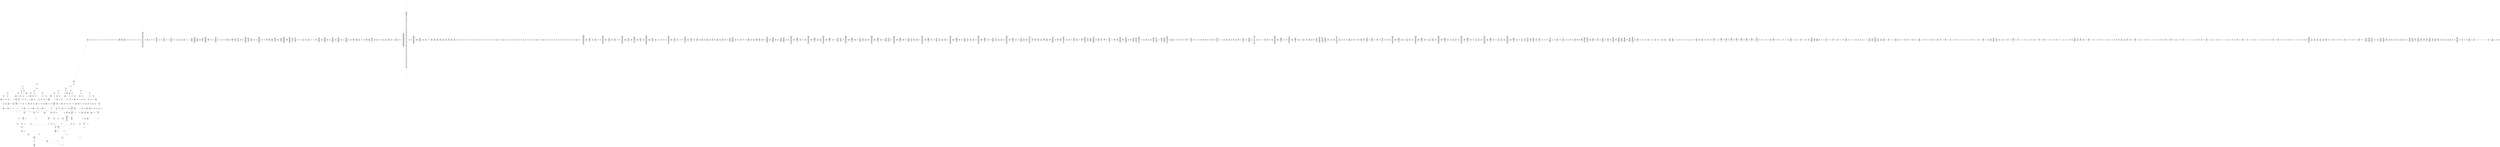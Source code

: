 /* Generated by GvGen v.1.0 (https://www.github.com/stricaud/gvgen) */

digraph G {
compound=true;
   node1 [label="[anywhere]"];
   node2 [label="# 0x0
PUSHX Data
PUSHX Data
MSTORE
PUSHX LogicData
CALLDATASIZE
LT
PUSHX Data
JUMPI
"];
   node3 [label="# 0xd
PUSHX Data
CALLDATALOAD
PUSHX BitData
SHR
PUSHX LogicData
GT
PUSHX Data
JUMPI
"];
   node4 [label="# 0x1e
PUSHX LogicData
GT
PUSHX Data
JUMPI
"];
   node5 [label="# 0x29
PUSHX LogicData
GT
PUSHX Data
JUMPI
"];
   node6 [label="# 0x34
PUSHX LogicData
EQ
PUSHX Data
JUMPI
"];
   node7 [label="# 0x3f
PUSHX LogicData
EQ
PUSHX Data
JUMPI
"];
   node8 [label="# 0x4a
PUSHX LogicData
EQ
PUSHX Data
JUMPI
"];
   node9 [label="# 0x55
PUSHX LogicData
EQ
PUSHX Data
JUMPI
"];
   node10 [label="# 0x60
PUSHX LogicData
EQ
PUSHX Data
JUMPI
"];
   node11 [label="# 0x6b
PUSHX Data
REVERT
"];
   node12 [label="# 0x6f
JUMPDEST
PUSHX LogicData
EQ
PUSHX Data
JUMPI
"];
   node13 [label="# 0x7b
PUSHX LogicData
EQ
PUSHX Data
JUMPI
"];
   node14 [label="# 0x86
PUSHX LogicData
EQ
PUSHX Data
JUMPI
"];
   node15 [label="# 0x91
PUSHX LogicData
EQ
PUSHX Data
JUMPI
"];
   node16 [label="# 0x9c
PUSHX Data
REVERT
"];
   node17 [label="# 0xa0
JUMPDEST
PUSHX LogicData
GT
PUSHX Data
JUMPI
"];
   node18 [label="# 0xac
PUSHX LogicData
EQ
PUSHX Data
JUMPI
"];
   node19 [label="# 0xb7
PUSHX LogicData
EQ
PUSHX Data
JUMPI
"];
   node20 [label="# 0xc2
PUSHX LogicData
EQ
PUSHX Data
JUMPI
"];
   node21 [label="# 0xcd
PUSHX LogicData
EQ
PUSHX Data
JUMPI
"];
   node22 [label="# 0xd8
PUSHX LogicData
EQ
PUSHX Data
JUMPI
"];
   node23 [label="# 0xe3
PUSHX Data
REVERT
"];
   node24 [label="# 0xe7
JUMPDEST
PUSHX LogicData
EQ
PUSHX Data
JUMPI
"];
   node25 [label="# 0xf3
PUSHX LogicData
EQ
PUSHX Data
JUMPI
"];
   node26 [label="# 0xfe
PUSHX LogicData
EQ
PUSHX Data
JUMPI
"];
   node27 [label="# 0x109
PUSHX LogicData
EQ
PUSHX Data
JUMPI
"];
   node28 [label="# 0x114
PUSHX Data
REVERT
"];
   node29 [label="# 0x118
JUMPDEST
PUSHX LogicData
GT
PUSHX Data
JUMPI
"];
   node30 [label="# 0x124
PUSHX LogicData
GT
PUSHX Data
JUMPI
"];
   node31 [label="# 0x12f
PUSHX LogicData
EQ
PUSHX Data
JUMPI
"];
   node32 [label="# 0x13a
PUSHX LogicData
EQ
PUSHX Data
JUMPI
"];
   node33 [label="# 0x145
PUSHX LogicData
EQ
PUSHX Data
JUMPI
"];
   node34 [label="# 0x150
PUSHX LogicData
EQ
PUSHX Data
JUMPI
"];
   node35 [label="# 0x15b
PUSHX LogicData
EQ
PUSHX Data
JUMPI
"];
   node36 [label="# 0x166
PUSHX Data
REVERT
"];
   node37 [label="# 0x16a
JUMPDEST
PUSHX LogicData
EQ
PUSHX Data
JUMPI
"];
   node38 [label="# 0x176
PUSHX LogicData
EQ
PUSHX Data
JUMPI
"];
   node39 [label="# 0x181
PUSHX LogicData
EQ
PUSHX Data
JUMPI
"];
   node40 [label="# 0x18c
PUSHX LogicData
EQ
PUSHX Data
JUMPI
"];
   node41 [label="# 0x197
PUSHX Data
REVERT
"];
   node42 [label="# 0x19b
JUMPDEST
PUSHX LogicData
GT
PUSHX Data
JUMPI
"];
   node43 [label="# 0x1a7
PUSHX LogicData
EQ
PUSHX Data
JUMPI
"];
   node44 [label="# 0x1b2
PUSHX LogicData
EQ
PUSHX Data
JUMPI
"];
   node45 [label="# 0x1bd
PUSHX LogicData
EQ
PUSHX Data
JUMPI
"];
   node46 [label="# 0x1c8
PUSHX LogicData
EQ
PUSHX Data
JUMPI
"];
   node47 [label="# 0x1d3
PUSHX Data
REVERT
"];
   node48 [label="# 0x1d7
JUMPDEST
PUSHX LogicData
EQ
PUSHX Data
JUMPI
"];
   node49 [label="# 0x1e3
PUSHX LogicData
EQ
PUSHX Data
JUMPI
"];
   node50 [label="# 0x1ee
PUSHX LogicData
EQ
PUSHX Data
JUMPI
"];
   node51 [label="# 0x1f9
PUSHX LogicData
EQ
PUSHX Data
JUMPI
"];
   node52 [label="# 0x204
JUMPDEST
PUSHX Data
REVERT
"];
   node53 [label="# 0x209
JUMPDEST
CALLVALUE
ISZERO
PUSHX Data
JUMPI
"];
   node54 [label="# 0x211
PUSHX Data
REVERT
"];
   node55 [label="# 0x215
JUMPDEST
PUSHX Data
PUSHX Data
CALLDATASIZE
PUSHX Data
PUSHX Data
JUMP
"];
   node56 [label="# 0x224
JUMPDEST
PUSHX Data
JUMP
"];
   node57 [label="# 0x229
JUMPDEST
PUSHX MemData
MLOAD
ISZERO
ISZERO
MSTORE
PUSHX ArithData
ADD
"];
   node58 [label="# 0x235
JUMPDEST
PUSHX MemData
MLOAD
SUB
RETURN
"];
   node59 [label="# 0x23e
JUMPDEST
CALLVALUE
ISZERO
PUSHX Data
JUMPI
"];
   node60 [label="# 0x246
PUSHX Data
REVERT
"];
   node61 [label="# 0x24a
JUMPDEST
PUSHX Data
PUSHX Data
JUMP
"];
   node62 [label="# 0x253
JUMPDEST
PUSHX MemData
MLOAD
PUSHX Data
PUSHX Data
JUMP
"];
   node63 [label="# 0x260
JUMPDEST
CALLVALUE
ISZERO
PUSHX Data
JUMPI
"];
   node64 [label="# 0x268
PUSHX Data
REVERT
"];
   node65 [label="# 0x26c
JUMPDEST
PUSHX Data
PUSHX Data
CALLDATASIZE
PUSHX Data
PUSHX Data
JUMP
"];
   node66 [label="# 0x27b
JUMPDEST
PUSHX Data
JUMP
"];
   node67 [label="# 0x280
JUMPDEST
PUSHX MemData
MLOAD
PUSHX ArithData
PUSHX BitData
PUSHX BitData
SHL
SUB
AND
MSTORE
PUSHX ArithData
ADD
PUSHX Data
JUMP
"];
   node68 [label="# 0x298
JUMPDEST
CALLVALUE
ISZERO
PUSHX Data
JUMPI
"];
   node69 [label="# 0x2a0
PUSHX Data
REVERT
"];
   node70 [label="# 0x2a4
JUMPDEST
PUSHX Data
PUSHX Data
CALLDATASIZE
PUSHX Data
PUSHX Data
JUMP
"];
   node71 [label="# 0x2b3
JUMPDEST
PUSHX Data
JUMP
"];
   node72 [label="# 0x2b8
JUMPDEST
STOP
"];
   node73 [label="# 0x2ba
JUMPDEST
CALLVALUE
ISZERO
PUSHX Data
JUMPI
"];
   node74 [label="# 0x2c2
PUSHX Data
REVERT
"];
   node75 [label="# 0x2c6
JUMPDEST
PUSHX StorData
SLOAD
"];
   node76 [label="# 0x2cb
JUMPDEST
PUSHX MemData
MLOAD
MSTORE
PUSHX ArithData
ADD
PUSHX Data
JUMP
"];
   node77 [label="# 0x2d9
JUMPDEST
CALLVALUE
ISZERO
PUSHX Data
JUMPI
"];
   node78 [label="# 0x2e1
PUSHX Data
REVERT
"];
   node79 [label="# 0x2e5
JUMPDEST
PUSHX Data
PUSHX Data
CALLDATASIZE
PUSHX Data
PUSHX Data
JUMP
"];
   node80 [label="# 0x2f4
JUMPDEST
PUSHX Data
JUMP
"];
   node81 [label="# 0x2f9
JUMPDEST
CALLVALUE
ISZERO
PUSHX Data
JUMPI
"];
   node82 [label="# 0x301
PUSHX Data
REVERT
"];
   node83 [label="# 0x305
JUMPDEST
PUSHX Data
PUSHX Data
CALLDATASIZE
PUSHX Data
PUSHX Data
JUMP
"];
   node84 [label="# 0x314
JUMPDEST
PUSHX Data
JUMP
"];
   node85 [label="# 0x319
JUMPDEST
CALLVALUE
ISZERO
PUSHX Data
JUMPI
"];
   node86 [label="# 0x321
PUSHX Data
REVERT
"];
   node87 [label="# 0x325
JUMPDEST
PUSHX Data
PUSHX Data
CALLDATASIZE
PUSHX Data
PUSHX Data
JUMP
"];
   node88 [label="# 0x334
JUMPDEST
PUSHX Data
JUMP
"];
   node89 [label="# 0x339
JUMPDEST
CALLVALUE
ISZERO
PUSHX Data
JUMPI
"];
   node90 [label="# 0x341
PUSHX Data
REVERT
"];
   node91 [label="# 0x345
JUMPDEST
PUSHX Data
PUSHX Data
CALLDATASIZE
PUSHX Data
PUSHX Data
JUMP
"];
   node92 [label="# 0x354
JUMPDEST
PUSHX Data
JUMP
"];
   node93 [label="# 0x359
JUMPDEST
CALLVALUE
ISZERO
PUSHX Data
JUMPI
"];
   node94 [label="# 0x361
PUSHX Data
REVERT
"];
   node95 [label="# 0x365
JUMPDEST
PUSHX Data
PUSHX Data
CALLDATASIZE
PUSHX Data
PUSHX Data
JUMP
"];
   node96 [label="# 0x374
JUMPDEST
PUSHX Data
JUMP
"];
   node97 [label="# 0x379
JUMPDEST
CALLVALUE
ISZERO
PUSHX Data
JUMPI
"];
   node98 [label="# 0x381
PUSHX Data
REVERT
"];
   node99 [label="# 0x385
JUMPDEST
PUSHX StorData
SLOAD
PUSHX Data
PUSHX BitData
AND
JUMP
"];
   node100 [label="# 0x393
JUMPDEST
CALLVALUE
ISZERO
PUSHX Data
JUMPI
"];
   node101 [label="# 0x39b
PUSHX Data
REVERT
"];
   node102 [label="# 0x39f
JUMPDEST
PUSHX Data
PUSHX Data
CALLDATASIZE
PUSHX Data
PUSHX Data
JUMP
"];
   node103 [label="# 0x3ae
JUMPDEST
PUSHX Data
JUMP
"];
   node104 [label="# 0x3b3
JUMPDEST
CALLVALUE
ISZERO
PUSHX Data
JUMPI
"];
   node105 [label="# 0x3bb
PUSHX Data
REVERT
"];
   node106 [label="# 0x3bf
JUMPDEST
PUSHX Data
PUSHX Data
CALLDATASIZE
PUSHX Data
PUSHX Data
JUMP
"];
   node107 [label="# 0x3ce
JUMPDEST
PUSHX Data
JUMP
"];
   node108 [label="# 0x3d3
JUMPDEST
CALLVALUE
ISZERO
PUSHX Data
JUMPI
"];
   node109 [label="# 0x3db
PUSHX Data
REVERT
"];
   node110 [label="# 0x3df
JUMPDEST
PUSHX Data
PUSHX Data
CALLDATASIZE
PUSHX Data
PUSHX Data
JUMP
"];
   node111 [label="# 0x3ee
JUMPDEST
PUSHX Data
JUMP
"];
   node112 [label="# 0x3f3
JUMPDEST
CALLVALUE
ISZERO
PUSHX Data
JUMPI
"];
   node113 [label="# 0x3fb
PUSHX Data
REVERT
"];
   node114 [label="# 0x3ff
JUMPDEST
PUSHX Data
PUSHX Data
JUMP
"];
   node115 [label="# 0x408
JUMPDEST
CALLVALUE
ISZERO
PUSHX Data
JUMPI
"];
   node116 [label="# 0x410
PUSHX Data
REVERT
"];
   node117 [label="# 0x414
JUMPDEST
PUSHX Data
PUSHX Data
CALLDATASIZE
PUSHX Data
PUSHX Data
JUMP
"];
   node118 [label="# 0x423
JUMPDEST
PUSHX Data
PUSHX Data
MSTORE
PUSHX Data
MSTORE
PUSHX Data
SHA3
SLOAD
JUMP
"];
   node119 [label="# 0x435
JUMPDEST
CALLVALUE
ISZERO
PUSHX Data
JUMPI
"];
   node120 [label="# 0x43d
PUSHX Data
REVERT
"];
   node121 [label="# 0x441
JUMPDEST
PUSHX Data
PUSHX Data
CALLDATASIZE
PUSHX Data
PUSHX Data
JUMP
"];
   node122 [label="# 0x450
JUMPDEST
PUSHX Data
MSTORE
PUSHX Data
PUSHX Data
MSTORE
PUSHX Data
SHA3
SLOAD
SHR
JUMP
"];
   node123 [label="# 0x465
JUMPDEST
PUSHX MemData
MLOAD
PUSHX BitData
AND
MSTORE
PUSHX ArithData
ADD
PUSHX Data
JUMP
"];
   node124 [label="# 0x478
JUMPDEST
CALLVALUE
ISZERO
PUSHX Data
JUMPI
"];
   node125 [label="# 0x480
PUSHX Data
REVERT
"];
   node126 [label="# 0x484
JUMPDEST
PUSHX StorData
SLOAD
PUSHX ArithData
PUSHX BitData
PUSHX BitData
SHL
SUB
AND
PUSHX Data
JUMP
"];
   node127 [label="# 0x496
JUMPDEST
CALLVALUE
ISZERO
PUSHX Data
JUMPI
"];
   node128 [label="# 0x49e
PUSHX Data
REVERT
"];
   node129 [label="# 0x4a2
JUMPDEST
PUSHX Data
PUSHX Data
JUMP
"];
   node130 [label="# 0x4ab
JUMPDEST
CALLVALUE
ISZERO
PUSHX Data
JUMPI
"];
   node131 [label="# 0x4b3
PUSHX Data
REVERT
"];
   node132 [label="# 0x4b7
JUMPDEST
PUSHX Data
PUSHX Data
JUMP
"];
   node133 [label="# 0x4c0
JUMPDEST
PUSHX Data
PUSHX Data
CALLDATASIZE
PUSHX Data
PUSHX Data
JUMP
"];
   node134 [label="# 0x4ce
JUMPDEST
PUSHX Data
JUMP
"];
   node135 [label="# 0x4d3
JUMPDEST
CALLVALUE
ISZERO
PUSHX Data
JUMPI
"];
   node136 [label="# 0x4db
PUSHX Data
REVERT
"];
   node137 [label="# 0x4df
JUMPDEST
PUSHX Data
PUSHX Data
CALLDATASIZE
PUSHX Data
PUSHX Data
JUMP
"];
   node138 [label="# 0x4ee
JUMPDEST
PUSHX Data
JUMP
"];
   node139 [label="# 0x4f3
JUMPDEST
CALLVALUE
ISZERO
PUSHX Data
JUMPI
"];
   node140 [label="# 0x4fb
PUSHX Data
REVERT
"];
   node141 [label="# 0x4ff
JUMPDEST
PUSHX Data
PUSHX Data
CALLDATASIZE
PUSHX Data
PUSHX Data
JUMP
"];
   node142 [label="# 0x50e
JUMPDEST
PUSHX Data
JUMP
"];
   node143 [label="# 0x513
JUMPDEST
CALLVALUE
ISZERO
PUSHX Data
JUMPI
"];
   node144 [label="# 0x51b
PUSHX Data
REVERT
"];
   node145 [label="# 0x51f
JUMPDEST
PUSHX Data
PUSHX Data
CALLDATASIZE
PUSHX Data
PUSHX Data
JUMP
"];
   node146 [label="# 0x52e
JUMPDEST
PUSHX Data
JUMP
"];
   node147 [label="# 0x533
JUMPDEST
CALLVALUE
ISZERO
PUSHX Data
JUMPI
"];
   node148 [label="# 0x53b
PUSHX Data
REVERT
"];
   node149 [label="# 0x53f
JUMPDEST
PUSHX Data
PUSHX Data
CALLDATASIZE
PUSHX Data
PUSHX Data
JUMP
"];
   node150 [label="# 0x54e
JUMPDEST
PUSHX Data
JUMP
"];
   node151 [label="# 0x553
JUMPDEST
CALLVALUE
ISZERO
PUSHX Data
JUMPI
"];
   node152 [label="# 0x55b
PUSHX Data
REVERT
"];
   node153 [label="# 0x55f
JUMPDEST
PUSHX Data
PUSHX Data
CALLDATASIZE
PUSHX Data
PUSHX Data
JUMP
"];
   node154 [label="# 0x56e
JUMPDEST
PUSHX Data
JUMP
"];
   node155 [label="# 0x573
JUMPDEST
CALLVALUE
ISZERO
PUSHX Data
JUMPI
"];
   node156 [label="# 0x57b
PUSHX Data
REVERT
"];
   node157 [label="# 0x57f
JUMPDEST
PUSHX Data
PUSHX Data
CALLDATASIZE
PUSHX Data
PUSHX Data
JUMP
"];
   node158 [label="# 0x58e
JUMPDEST
PUSHX Data
JUMP
"];
   node159 [label="# 0x593
JUMPDEST
PUSHX MemData
MLOAD
PUSHX Data
MLOAD
MSTORE
PUSHX ArithData
ADD
MLOAD
ADD
MSTORE
PUSHX ArithData
ADD
MLOAD
ADD
MSTORE
PUSHX ArithData
ADD
MLOAD
ADD
MSTORE
PUSHX ArithData
ADD
MLOAD
ADD
MSTORE
PUSHX ArithData
ADD
MLOAD
ADD
MSTORE
PUSHX ArithData
ADD
MLOAD
ADD
MSTORE
PUSHX ArithData
ADD
MLOAD
ADD
MSTORE
PUSHX ArithData
ADD
MLOAD
ADD
MSTORE
PUSHX ArithData
ADD
MLOAD
ADD
MSTORE
PUSHX ArithData
ADD
MLOAD
ADD
MSTORE
PUSHX ArithData
ADD
MLOAD
ADD
MSTORE
PUSHX ArithData
ADD
MLOAD
ADD
MSTORE
PUSHX ArithData
ADD
MLOAD
ADD
MSTORE
PUSHX ArithData
ADD
MLOAD
ADD
MSTORE
PUSHX ArithData
ADD
JUMP
"];
   node160 [label="# 0x63c
JUMPDEST
CALLVALUE
ISZERO
PUSHX Data
JUMPI
"];
   node161 [label="# 0x644
PUSHX Data
REVERT
"];
   node162 [label="# 0x648
JUMPDEST
PUSHX Data
PUSHX Data
CALLDATASIZE
PUSHX Data
PUSHX Data
JUMP
"];
   node163 [label="# 0x657
JUMPDEST
PUSHX Data
JUMP
"];
   node164 [label="# 0x65c
JUMPDEST
CALLVALUE
ISZERO
PUSHX Data
JUMPI
"];
   node165 [label="# 0x664
PUSHX Data
REVERT
"];
   node166 [label="# 0x668
JUMPDEST
PUSHX Data
PUSHX Data
CALLDATASIZE
PUSHX Data
PUSHX Data
JUMP
"];
   node167 [label="# 0x677
JUMPDEST
PUSHX Data
MSTORE
PUSHX Data
PUSHX Data
MSTORE
PUSHX Data
SHA3
SLOAD
JUMP
"];
   node168 [label="# 0x689
JUMPDEST
PUSHX Data
PUSHX Data
CALLDATASIZE
PUSHX Data
PUSHX Data
JUMP
"];
   node169 [label="# 0x697
JUMPDEST
PUSHX Data
JUMP
"];
   node170 [label="# 0x69c
JUMPDEST
CALLVALUE
ISZERO
PUSHX Data
JUMPI
"];
   node171 [label="# 0x6a4
PUSHX Data
REVERT
"];
   node172 [label="# 0x6a8
JUMPDEST
PUSHX Data
PUSHX Data
CALLDATASIZE
PUSHX Data
PUSHX Data
JUMP
"];
   node173 [label="# 0x6b7
JUMPDEST
PUSHX Data
JUMP
"];
   node174 [label="# 0x6bc
JUMPDEST
CALLVALUE
ISZERO
PUSHX Data
JUMPI
"];
   node175 [label="# 0x6c4
PUSHX Data
REVERT
"];
   node176 [label="# 0x6c8
JUMPDEST
PUSHX Data
PUSHX Data
CALLDATASIZE
PUSHX Data
PUSHX Data
JUMP
"];
   node177 [label="# 0x6d7
JUMPDEST
PUSHX Data
JUMP
"];
   node178 [label="# 0x6dc
JUMPDEST
CALLVALUE
ISZERO
PUSHX Data
JUMPI
"];
   node179 [label="# 0x6e4
PUSHX Data
REVERT
"];
   node180 [label="# 0x6e8
JUMPDEST
PUSHX Data
PUSHX Data
CALLDATASIZE
PUSHX Data
PUSHX Data
JUMP
"];
   node181 [label="# 0x6f7
JUMPDEST
PUSHX ArithData
PUSHX BitData
PUSHX BitData
SHL
SUB
AND
PUSHX Data
MSTORE
PUSHX Data
PUSHX Data
MSTORE
PUSHX Data
SHA3
AND
MSTORE
MSTORE
SHA3
SLOAD
PUSHX BitData
AND
JUMP
"];
   node182 [label="# 0x725
JUMPDEST
CALLVALUE
ISZERO
PUSHX Data
JUMPI
"];
   node183 [label="# 0x72d
PUSHX Data
REVERT
"];
   node184 [label="# 0x731
JUMPDEST
PUSHX Data
PUSHX Data
CALLDATASIZE
PUSHX Data
PUSHX Data
JUMP
"];
   node185 [label="# 0x740
JUMPDEST
PUSHX Data
JUMP
"];
   node186 [label="# 0x745
JUMPDEST
CALLVALUE
ISZERO
PUSHX Data
JUMPI
"];
   node187 [label="# 0x74d
PUSHX Data
REVERT
"];
   node188 [label="# 0x751
JUMPDEST
PUSHX Data
PUSHX Data
CALLDATASIZE
PUSHX Data
PUSHX Data
JUMP
"];
   node189 [label="# 0x760
JUMPDEST
PUSHX Data
JUMP
"];
   node190 [label="# 0x765
JUMPDEST
PUSHX Data
PUSHX ArithData
PUSHX BitData
PUSHX BitData
SHL
SUB
NOT
AND
PUSHX BitData
PUSHX BitData
SHL
EQ
PUSHX Data
JUMPI
"];
   node191 [label="# 0x781
PUSHX Data
PUSHX Data
JUMP
"];
   node192 [label="# 0x78a
JUMPDEST
JUMP
"];
   node193 [label="# 0x790
JUMPDEST
PUSHX Data
PUSHX StorData
SLOAD
PUSHX Data
PUSHX Data
JUMP
"];
   node194 [label="# 0x79f
JUMPDEST
PUSHX ArithData
ADD
PUSHX ArithData
DIV
MUL
PUSHX ArithData
ADD
PUSHX MemData
MLOAD
ADD
PUSHX Data
MSTORE
MSTORE
PUSHX ArithData
ADD
SLOAD
PUSHX Data
PUSHX Data
JUMP
"];
   node195 [label="# 0x7cb
JUMPDEST
ISZERO
PUSHX Data
JUMPI
"];
   node196 [label="# 0x7d2
PUSHX LogicData
LT
PUSHX Data
JUMPI
"];
   node197 [label="# 0x7da
PUSHX ArithData
SLOAD
DIV
MUL
MSTORE
PUSHX ArithData
ADD
PUSHX Data
JUMP
"];
   node198 [label="# 0x7ed
JUMPDEST
ADD
PUSHX Data
MSTORE
PUSHX Data
PUSHX Data
SHA3
"];
   node199 [label="# 0x7fb
JUMPDEST
SLOAD
MSTORE
PUSHX ArithData
ADD
PUSHX ArithData
ADD
GT
PUSHX Data
JUMPI
"];
   node200 [label="# 0x80f
SUB
PUSHX BitData
AND
ADD
"];
   node201 [label="# 0x818
JUMPDEST
JUMP
"];
   node202 [label="# 0x822
JUMPDEST
PUSHX Data
MSTORE
PUSHX Data
PUSHX Data
MSTORE
PUSHX Data
SHA3
SLOAD
PUSHX ArithData
PUSHX BitData
PUSHX BitData
SHL
SUB
AND
PUSHX Data
JUMPI
"];
   node203 [label="# 0x83f
PUSHX MemData
MLOAD
PUSHX BitData
PUSHX BitData
SHL
MSTORE
PUSHX Data
PUSHX ArithData
ADD
MSTORE
PUSHX Data
PUSHX ArithData
ADD
MSTORE
PUSHX Data
PUSHX ArithData
ADD
MSTORE
PUSHX BitData
PUSHX BitData
SHL
PUSHX ArithData
ADD
MSTORE
PUSHX ArithData
ADD
"];
   node204 [label="# 0x897
JUMPDEST
PUSHX MemData
MLOAD
SUB
REVERT
"];
   node205 [label="# 0x8a0
JUMPDEST
PUSHX Data
MSTORE
PUSHX Data
PUSHX Data
MSTORE
PUSHX Data
SHA3
SLOAD
PUSHX ArithData
PUSHX BitData
PUSHX BitData
SHL
SUB
AND
JUMP
"];
   node206 [label="# 0x8bc
JUMPDEST
PUSHX Data
PUSHX Data
PUSHX Data
JUMP
"];
   node207 [label="# 0x8c7
JUMPDEST
PUSHX ArithData
PUSHX BitData
PUSHX BitData
SHL
SUB
AND
PUSHX ArithData
PUSHX BitData
PUSHX BitData
SHL
SUB
AND
EQ
ISZERO
PUSHX Data
JUMPI
"];
   node208 [label="# 0x8e4
PUSHX MemData
MLOAD
PUSHX BitData
PUSHX BitData
SHL
MSTORE
PUSHX Data
PUSHX ArithData
ADD
MSTORE
PUSHX Data
PUSHX ArithData
ADD
MSTORE
PUSHX Data
PUSHX ArithData
ADD
MSTORE
PUSHX BitData
PUSHX BitData
SHL
PUSHX ArithData
ADD
MSTORE
PUSHX ArithData
ADD
PUSHX Data
JUMP
"];
   node209 [label="# 0x935
JUMPDEST
CALLER
PUSHX ArithData
PUSHX BitData
PUSHX BitData
SHL
SUB
AND
EQ
PUSHX Data
JUMPI
"];
   node210 [label="# 0x947
PUSHX Data
CALLER
PUSHX Data
JUMP
"];
   node211 [label="# 0x951
JUMPDEST
PUSHX Data
JUMPI
"];
   node212 [label="# 0x956
PUSHX MemData
MLOAD
PUSHX BitData
PUSHX BitData
SHL
MSTORE
PUSHX Data
PUSHX ArithData
ADD
MSTORE
PUSHX Data
PUSHX ArithData
ADD
MSTORE
PUSHX Data
PUSHX ArithData
ADD
MSTORE
PUSHX Data
PUSHX ArithData
ADD
MSTORE
PUSHX ArithData
ADD
PUSHX Data
JUMP
"];
   node213 [label="# 0x9c3
JUMPDEST
PUSHX Data
PUSHX Data
JUMP
"];
   node214 [label="# 0x9cd
JUMPDEST
JUMP
"];
   node215 [label="# 0x9d2
JUMPDEST
PUSHX Data
CALLER
PUSHX Data
JUMP
"];
   node216 [label="# 0x9dc
JUMPDEST
PUSHX Data
JUMPI
"];
   node217 [label="# 0x9e1
PUSHX MemData
MLOAD
PUSHX BitData
PUSHX BitData
SHL
MSTORE
PUSHX ArithData
ADD
PUSHX Data
PUSHX Data
JUMP
"];
   node218 [label="# 0x9f8
JUMPDEST
PUSHX Data
PUSHX Data
JUMP
"];
   node219 [label="# 0xa03
JUMPDEST
PUSHX StorData
SLOAD
PUSHX ArithData
PUSHX BitData
PUSHX BitData
SHL
SUB
AND
CALLER
EQ
PUSHX Data
JUMPI
"];
   node220 [label="# 0xa16
PUSHX MemData
MLOAD
PUSHX BitData
PUSHX BitData
SHL
MSTORE
PUSHX ArithData
ADD
PUSHX Data
PUSHX Data
JUMP
"];
   node221 [label="# 0xa2d
JUMPDEST
PUSHX StorData
SLOAD
PUSHX BitData
NOT
AND
ISZERO
ISZERO
OR
SSTORE
MLOAD
PUSHX Data
PUSHX Data
PUSHX ArithData
ADD
PUSHX Data
JUMP
"];
   node222 [label="# 0xa4e
JUMPDEST
PUSHX Data
PUSHX Data
PUSHX Data
JUMP
"];
   node223 [label="# 0xa59
JUMPDEST
LT
PUSHX Data
JUMPI
"];
   node224 [label="# 0xa60
PUSHX MemData
MLOAD
PUSHX BitData
PUSHX BitData
SHL
MSTORE
PUSHX Data
PUSHX ArithData
ADD
MSTORE
PUSHX Data
PUSHX ArithData
ADD
MSTORE
PUSHX Data
PUSHX ArithData
ADD
MSTORE
PUSHX BitData
PUSHX BitData
SHL
PUSHX ArithData
ADD
MSTORE
PUSHX ArithData
ADD
PUSHX Data
JUMP
"];
   node225 [label="# 0xabb
JUMPDEST
PUSHX ArithData
PUSHX BitData
PUSHX BitData
SHL
SUB
AND
PUSHX Data
MSTORE
PUSHX Data
PUSHX Data
MSTORE
PUSHX Data
SHA3
MSTORE
MSTORE
SHA3
SLOAD
JUMP
"];
   node226 [label="# 0xae4
JUMPDEST
PUSHX Data
PUSHX MemData
MLOAD
PUSHX ArithData
ADD
PUSHX Data
MSTORE
PUSHX Data
MSTORE
PUSHX Data
JUMP
"];
   node227 [label="# 0xaff
JUMPDEST
PUSHX Data
PUSHX Data
PUSHX StorData
SLOAD
JUMP
"];
   node228 [label="# 0xb0a
JUMPDEST
LT
PUSHX Data
JUMPI
"];
   node229 [label="# 0xb11
PUSHX MemData
MLOAD
PUSHX BitData
PUSHX BitData
SHL
MSTORE
PUSHX Data
PUSHX ArithData
ADD
MSTORE
PUSHX Data
PUSHX ArithData
ADD
MSTORE
PUSHX Data
PUSHX ArithData
ADD
MSTORE
PUSHX BitData
PUSHX BitData
SHL
PUSHX ArithData
ADD
MSTORE
PUSHX ArithData
ADD
PUSHX Data
JUMP
"];
   node230 [label="# 0xb6d
JUMPDEST
PUSHX StorData
SLOAD
LT
PUSHX Data
JUMPI
"];
   node231 [label="# 0xb79
PUSHX Data
PUSHX Data
JUMP
"];
   node232 [label="# 0xb80
JUMPDEST
PUSHX Data
MSTORE
PUSHX Data
PUSHX Data
SHA3
ADD
SLOAD
JUMP
"];
   node233 [label="# 0xb92
JUMPDEST
PUSHX StorData
SLOAD
PUSHX ArithData
PUSHX BitData
PUSHX BitData
SHL
SUB
AND
CALLER
EQ
PUSHX Data
JUMPI
"];
   node234 [label="# 0xba5
PUSHX MemData
MLOAD
PUSHX BitData
PUSHX BitData
SHL
MSTORE
PUSHX ArithData
ADD
PUSHX Data
PUSHX Data
JUMP
"];
   node235 [label="# 0xbbc
JUMPDEST
PUSHX MemData
MLOAD
SELFBALANCE
PUSHX ArithData
PUSHX BitData
PUSHX BitData
SHL
SUB
AND
ISZERO
PUSHX ArithData
MUL
PUSHX Data
CALL
ISZERO
ISZERO
PUSHX Data
JUMPI
"];
   node236 [label="# 0xbeb
RETURNDATASIZE
PUSHX Data
RETURNDATACOPY
RETURNDATASIZE
PUSHX Data
REVERT
"];
   node237 [label="# 0xbf4
JUMPDEST
PUSHX Data
MSTORE
PUSHX Data
PUSHX Data
MSTORE
PUSHX Data
SHA3
SLOAD
PUSHX ArithData
PUSHX BitData
PUSHX BitData
SHL
SUB
AND
PUSHX Data
JUMPI
"];
   node238 [label="# 0xc12
PUSHX MemData
MLOAD
PUSHX BitData
PUSHX BitData
SHL
MSTORE
PUSHX Data
PUSHX ArithData
ADD
MSTORE
PUSHX Data
PUSHX ArithData
ADD
MSTORE
PUSHX Data
PUSHX ArithData
ADD
MSTORE
PUSHX BitData
PUSHX BitData
SHL
PUSHX ArithData
ADD
MSTORE
PUSHX ArithData
ADD
PUSHX Data
JUMP
"];
   node239 [label="# 0xc6b
JUMPDEST
PUSHX Data
PUSHX ArithData
PUSHX BitData
PUSHX BitData
SHL
SUB
AND
PUSHX Data
JUMPI
"];
   node240 [label="# 0xc7c
PUSHX MemData
MLOAD
PUSHX BitData
PUSHX BitData
SHL
MSTORE
PUSHX Data
PUSHX ArithData
ADD
MSTORE
PUSHX Data
PUSHX ArithData
ADD
MSTORE
PUSHX Data
PUSHX ArithData
ADD
MSTORE
PUSHX BitData
PUSHX BitData
SHL
PUSHX ArithData
ADD
MSTORE
PUSHX ArithData
ADD
PUSHX Data
JUMP
"];
   node241 [label="# 0xcd6
JUMPDEST
PUSHX ArithData
PUSHX BitData
PUSHX BitData
SHL
SUB
AND
PUSHX Data
MSTORE
PUSHX Data
PUSHX Data
MSTORE
PUSHX Data
SHA3
SLOAD
JUMP
"];
   node242 [label="# 0xcf2
JUMPDEST
PUSHX StorData
SLOAD
PUSHX ArithData
PUSHX BitData
PUSHX BitData
SHL
SUB
AND
CALLER
EQ
PUSHX Data
JUMPI
"];
   node243 [label="# 0xd05
PUSHX MemData
MLOAD
PUSHX BitData
PUSHX BitData
SHL
MSTORE
PUSHX ArithData
ADD
PUSHX Data
PUSHX Data
JUMP
"];
   node244 [label="# 0xd1c
JUMPDEST
PUSHX Data
PUSHX Data
PUSHX Data
JUMP
"];
   node245 [label="# 0xd26
JUMPDEST
JUMP
"];
   node246 [label="# 0xd28
JUMPDEST
PUSHX StorData
SLOAD
PUSHX Data
PUSHX Data
JUMP
"];
   node247 [label="# 0xd35
JUMPDEST
PUSHX ArithData
ADD
PUSHX ArithData
DIV
MUL
PUSHX ArithData
ADD
PUSHX MemData
MLOAD
ADD
PUSHX Data
MSTORE
MSTORE
PUSHX ArithData
ADD
SLOAD
PUSHX Data
PUSHX Data
JUMP
"];
   node248 [label="# 0xd61
JUMPDEST
ISZERO
PUSHX Data
JUMPI
"];
   node249 [label="# 0xd68
PUSHX LogicData
LT
PUSHX Data
JUMPI
"];
   node250 [label="# 0xd70
PUSHX ArithData
SLOAD
DIV
MUL
MSTORE
PUSHX ArithData
ADD
PUSHX Data
JUMP
"];
   node251 [label="# 0xd83
JUMPDEST
ADD
PUSHX Data
MSTORE
PUSHX Data
PUSHX Data
SHA3
"];
   node252 [label="# 0xd91
JUMPDEST
SLOAD
MSTORE
PUSHX ArithData
ADD
PUSHX ArithData
ADD
GT
PUSHX Data
JUMPI
"];
   node253 [label="# 0xda5
SUB
PUSHX BitData
AND
ADD
"];
   node254 [label="# 0xdae
JUMPDEST
JUMP
"];
   node255 [label="# 0xdb6
JUMPDEST
PUSHX Data
PUSHX StorData
SLOAD
PUSHX Data
PUSHX Data
JUMP
"];
   node256 [label="# 0xdc5
JUMPDEST
PUSHX LogicData
PUSHX StorData
SLOAD
EQ
ISZERO
PUSHX Data
JUMPI
"];
   node257 [label="# 0xdd1
PUSHX MemData
MLOAD
PUSHX BitData
PUSHX BitData
SHL
MSTORE
PUSHX Data
PUSHX ArithData
ADD
MSTORE
PUSHX Data
PUSHX ArithData
ADD
MSTORE
PUSHX Data
PUSHX ArithData
ADD
MSTORE
PUSHX ArithData
ADD
PUSHX Data
JUMP
"];
   node258 [label="# 0xe18
JUMPDEST
PUSHX Data
PUSHX Data
SSTORE
PUSHX LogicData
GT
ISZERO
PUSHX Data
JUMPI
"];
   node259 [label="# 0xe27
PUSHX MemData
MLOAD
PUSHX BitData
PUSHX BitData
SHL
MSTORE
PUSHX Data
PUSHX ArithData
ADD
MSTORE
PUSHX Data
PUSHX ArithData
ADD
MSTORE
PUSHX BitData
PUSHX BitData
SHL
PUSHX ArithData
ADD
MSTORE
PUSHX ArithData
ADD
PUSHX Data
JUMP
"];
   node260 [label="# 0xe67
JUMPDEST
PUSHX StorData
SLOAD
PUSHX StorData
SLOAD
PUSHX Data
PUSHX Data
JUMP
"];
   node261 [label="# 0xe78
JUMPDEST
GT
ISZERO
PUSHX Data
JUMPI
"];
   node262 [label="# 0xe7f
PUSHX MemData
MLOAD
PUSHX BitData
PUSHX BitData
SHL
MSTORE
PUSHX Data
PUSHX ArithData
ADD
MSTORE
PUSHX Data
PUSHX ArithData
ADD
MSTORE
PUSHX BitData
PUSHX BitData
SHL
PUSHX ArithData
ADD
MSTORE
PUSHX ArithData
ADD
PUSHX Data
JUMP
"];
   node263 [label="# 0xeb4
JUMPDEST
PUSHX StorData
SLOAD
PUSHX StorData
SLOAD
LT
PUSHX Data
JUMPI
"];
   node264 [label="# 0xec0
PUSHX MemData
MLOAD
PUSHX BitData
PUSHX BitData
SHL
MSTORE
PUSHX Data
PUSHX ArithData
ADD
MSTORE
PUSHX Data
PUSHX ArithData
ADD
MSTORE
PUSHX BitData
PUSHX BitData
SHL
PUSHX ArithData
ADD
MSTORE
PUSHX ArithData
ADD
PUSHX Data
JUMP
"];
   node265 [label="# 0xef4
JUMPDEST
CALLVALUE
PUSHX StorData
SLOAD
PUSHX Data
PUSHX Data
JUMP
"];
   node266 [label="# 0xf03
JUMPDEST
EQ
PUSHX Data
JUMPI
"];
   node267 [label="# 0xf09
PUSHX MemData
MLOAD
PUSHX BitData
PUSHX BitData
SHL
MSTORE
PUSHX Data
PUSHX ArithData
ADD
MSTORE
PUSHX Data
PUSHX ArithData
ADD
MSTORE
PUSHX BitData
PUSHX BitData
SHL
PUSHX ArithData
ADD
MSTORE
PUSHX ArithData
ADD
PUSHX Data
JUMP
"];
   node268 [label="# 0xf40
JUMPDEST
PUSHX Data
PUSHX Data
JUMP
"];
   node269 [label="# 0xf49
JUMPDEST
PUSHX Data
PUSHX Data
SSTORE
JUMP
"];
   node270 [label="# 0xf51
JUMPDEST
PUSHX StorData
SLOAD
PUSHX ArithData
PUSHX BitData
PUSHX BitData
SHL
SUB
AND
CALLER
EQ
PUSHX Data
JUMPI
"];
   node271 [label="# 0xf64
PUSHX MemData
MLOAD
PUSHX BitData
PUSHX BitData
SHL
MSTORE
PUSHX ArithData
ADD
PUSHX Data
PUSHX Data
JUMP
"];
   node272 [label="# 0xf7b
JUMPDEST
MLOAD
PUSHX Data
PUSHX Data
PUSHX ArithData
ADD
PUSHX Data
JUMP
"];
   node273 [label="# 0xf8e
JUMPDEST
JUMP
"];
   node274 [label="# 0xf92
JUMPDEST
PUSHX Data
CALLER
PUSHX Data
JUMP
"];
   node275 [label="# 0xf9d
JUMPDEST
PUSHX StorData
SLOAD
PUSHX ArithData
PUSHX BitData
PUSHX BitData
SHL
SUB
AND
CALLER
EQ
PUSHX Data
JUMPI
"];
   node276 [label="# 0xfb0
PUSHX MemData
MLOAD
PUSHX BitData
PUSHX BitData
SHL
MSTORE
PUSHX ArithData
ADD
PUSHX Data
PUSHX Data
JUMP
"];
   node277 [label="# 0xfc7
JUMPDEST
PUSHX StorData
SLOAD
PUSHX ArithData
PUSHX BitData
PUSHX BitData
SHL
SUB
NOT
AND
PUSHX ArithData
PUSHX BitData
PUSHX BitData
SHL
SUB
AND
OR
SSTORE
JUMP
"];
   node278 [label="# 0xfe9
JUMPDEST
PUSHX Data
PUSHX Data
PUSHX Data
JUMP
"];
   node279 [label="# 0xff4
JUMPDEST
PUSHX Data
PUSHX Data
PUSHX Data
PUSHX Data
JUMP
"];
   node280 [label="# 0x1002
JUMPDEST
PUSHX Data
JUMP
"];
   node281 [label="# 0x1007
JUMPDEST
PUSHX Data
PUSHX Data
JUMP
"];
   node282 [label="# 0x1010
JUMPDEST
PUSHX Data
PUSHX Data
JUMP
"];
   node283 [label="# 0x1019
JUMPDEST
PUSHX MemData
MLOAD
PUSHX ArithData
ADD
PUSHX Data
PUSHX Data
JUMP
"];
   node284 [label="# 0x102d
JUMPDEST
PUSHX MemData
MLOAD
PUSHX ArithData
SUB
SUB
MSTORE
PUSHX Data
MSTORE
JUMP
"];
   node285 [label="# 0x1043
JUMPDEST
PUSHX Data
CALLER
PUSHX Data
JUMP
"];
   node286 [label="# 0x104d
JUMPDEST
PUSHX Data
JUMPI
"];
   node287 [label="# 0x1052
PUSHX MemData
MLOAD
PUSHX BitData
PUSHX BitData
SHL
MSTORE
PUSHX ArithData
ADD
PUSHX Data
PUSHX Data
JUMP
"];
   node288 [label="# 0x1069
JUMPDEST
PUSHX Data
PUSHX Data
JUMP
"];
   node289 [label="# 0x1075
JUMPDEST
JUMP
"];
   node290 [label="# 0x107b
JUMPDEST
PUSHX Data
PUSHX MemData
MLOAD
PUSHX ArithData
ADD
PUSHX Data
MSTORE
PUSHX Data
MSTORE
PUSHX ArithData
ADD
PUSHX Data
MSTORE
PUSHX ArithData
ADD
PUSHX Data
MSTORE
PUSHX ArithData
ADD
PUSHX Data
MSTORE
PUSHX ArithData
ADD
PUSHX Data
MSTORE
PUSHX ArithData
ADD
PUSHX Data
MSTORE
PUSHX ArithData
ADD
PUSHX Data
MSTORE
PUSHX ArithData
ADD
PUSHX Data
MSTORE
PUSHX ArithData
ADD
PUSHX Data
MSTORE
PUSHX ArithData
ADD
PUSHX Data
MSTORE
PUSHX ArithData
ADD
PUSHX Data
MSTORE
PUSHX ArithData
ADD
PUSHX Data
MSTORE
PUSHX ArithData
ADD
PUSHX Data
MSTORE
PUSHX ArithData
ADD
PUSHX Data
MSTORE
PUSHX ArithData
ADD
PUSHX Data
MSTORE
JUMP
"];
   node291 [label="# 0x10f4
JUMPDEST
PUSHX Data
MSTORE
PUSHX Data
PUSHX ArithData
MSTORE
PUSHX Data
SHA3
SLOAD
MLOAD
PUSHX ArithData
ADD
MSTORE
PUSHX ArithData
ADD
MSTORE
PUSHX Data
PUSHX ArithData
ADD
MSTORE
MLOAD
SUB
ADD
MSTORE
PUSHX ArithData
ADD
MSTORE
MLOAD
ADD
SHA3
MSTORE
MLOAD
ADD
MSTORE
PUSHX Data
ADD
MSTORE
MLOAD
SUB
ADD
MSTORE
PUSHX ArithData
ADD
MSTORE
MLOAD
ADD
SHA3
ADD
MSTORE
MLOAD
ADD
MSTORE
PUSHX Data
ADD
MSTORE
MLOAD
SUB
ADD
MSTORE
ADD
MSTORE
MLOAD
ADD
SHA3
ADD
MSTORE
MLOAD
ADD
MSTORE
PUSHX Data
ADD
MSTORE
MLOAD
SUB
ADD
MSTORE
ADD
MSTORE
MLOAD
ADD
SHA3
ADD
MSTORE
MLOAD
ADD
MSTORE
PUSHX Data
ADD
MSTORE
MLOAD
SUB
ADD
MSTORE
ADD
MSTORE
MLOAD
ADD
SHA3
PUSHX ArithData
ADD
MSTORE
MLOAD
ADD
MSTORE
PUSHX Data
ADD
MSTORE
MLOAD
SUB
ADD
MSTORE
ADD
MSTORE
MLOAD
ADD
SHA3
PUSHX ArithData
ADD
MSTORE
MLOAD
ADD
MSTORE
PUSHX Data
ADD
MSTORE
MLOAD
SUB
ADD
MSTORE
ADD
MSTORE
MLOAD
ADD
SHA3
PUSHX ArithData
ADD
MSTORE
MLOAD
ADD
MSTORE
PUSHX Data
ADD
MSTORE
MLOAD
SUB
ADD
MSTORE
ADD
MSTORE
MLOAD
ADD
SHA3
PUSHX ArithData
ADD
MSTORE
MLOAD
ADD
MSTORE
PUSHX Data
ADD
MSTORE
MLOAD
SUB
ADD
MSTORE
ADD
MSTORE
MLOAD
ADD
SHA3
PUSHX ArithData
ADD
MSTORE
MLOAD
ADD
MSTORE
PUSHX Data
ADD
MSTORE
MLOAD
SUB
ADD
MSTORE
ADD
MSTORE
MLOAD
ADD
SHA3
PUSHX ArithData
ADD
MSTORE
MLOAD
ADD
MSTORE
PUSHX Data
ADD
MSTORE
MLOAD
SUB
ADD
MSTORE
ADD
MSTORE
MLOAD
ADD
SHA3
PUSHX ArithData
ADD
MSTORE
MLOAD
ADD
MSTORE
PUSHX Data
ADD
MSTORE
MLOAD
SUB
ADD
MSTORE
ADD
MSTORE
MLOAD
ADD
SHA3
PUSHX ArithData
ADD
MSTORE
MLOAD
ADD
MSTORE
PUSHX Data
ADD
MSTORE
MLOAD
SUB
ADD
MSTORE
ADD
MSTORE
MLOAD
ADD
SHA3
PUSHX ArithData
ADD
MSTORE
MLOAD
ADD
MSTORE
PUSHX Data
ADD
MSTORE
MLOAD
SUB
ADD
MSTORE
ADD
MSTORE
MLOAD
ADD
SHA3
PUSHX ArithData
ADD
MSTORE
MLOAD
ADD
MSTORE
PUSHX Data
ADD
MSTORE
MLOAD
SUB
ADD
MSTORE
ADD
MSTORE
MLOAD
ADD
SHA3
PUSHX ArithData
ADD
MSTORE
MLOAD
PUSHX Data
PUSHX Data
PUSHX Data
JUMP
"];
   node292 [label="# 0x1379
JUMPDEST
PUSHX Data
JUMPI
"];
   node293 [label="# 0x137e
PUSHX Data
PUSHX Data
JUMP
"];
   node294 [label="# 0x1384
JUMPDEST
PUSHX StorData
PUSHX ArithData
SLOAD
PUSHX ArithData
EXP
DIV
PUSHX ArithData
PUSHX BitData
PUSHX BitData
SHL
SUB
AND
PUSHX ArithData
PUSHX BitData
PUSHX BitData
SHL
SUB
AND
PUSHX BitData
PUSHX MemData
MLOAD
PUSHX BitData
AND
PUSHX BitData
SHL
MSTORE
PUSHX ArithData
ADD
PUSHX Data
PUSHX MemData
MLOAD
SUB
GAS
STATICCALL
ISZERO
ISZERO
PUSHX Data
JUMPI
"];
   node295 [label="# 0x13ce
RETURNDATASIZE
PUSHX Data
RETURNDATACOPY
RETURNDATASIZE
PUSHX Data
REVERT
"];
   node296 [label="# 0x13d7
JUMPDEST
PUSHX MemData
MLOAD
RETURNDATASIZE
PUSHX BitData
NOT
PUSHX ArithData
ADD
AND
ADD
PUSHX Data
MSTORE
ADD
PUSHX Data
PUSHX Data
JUMP
"];
   node297 [label="# 0x13fb
JUMPDEST
PUSHX ArithData
ADD
MLOAD
PUSHX Data
PUSHX Data
JUMP
"];
   node298 [label="# 0x140a
JUMPDEST
PUSHX Data
PUSHX LogicData
LT
ISZERO
ISZERO
PUSHX Data
JUMPI
"];
   node299 [label="# 0x141a
PUSHX LogicData
GT
ISZERO
"];
   node300 [label="# 0x1420
JUMPDEST
PUSHX Data
PUSHX Data
PUSHX ArithData
ADD
MLOAD
PUSHX Data
PUSHX Data
JUMP
"];
   node301 [label="# 0x1435
JUMPDEST
PUSHX Data
PUSHX Data
PUSHX ArithData
ADD
MLOAD
PUSHX Data
PUSHX Data
JUMP
"];
   node302 [label="# 0x1449
JUMPDEST
PUSHX Data
PUSHX Data
PUSHX ArithData
ADD
MLOAD
PUSHX Data
PUSHX Data
JUMP
"];
   node303 [label="# 0x145c
JUMPDEST
PUSHX Data
PUSHX Data
PUSHX ArithData
ADD
MLOAD
PUSHX Data
PUSHX Data
JUMP
"];
   node304 [label="# 0x1470
JUMPDEST
PUSHX Data
PUSHX Data
PUSHX ArithData
ADD
MLOAD
PUSHX Data
PUSHX Data
JUMP
"];
   node305 [label="# 0x1484
JUMPDEST
PUSHX Data
PUSHX Data
PUSHX ArithData
ADD
MLOAD
PUSHX Data
PUSHX Data
JUMP
"];
   node306 [label="# 0x1498
JUMPDEST
PUSHX Data
PUSHX Data
PUSHX ArithData
ADD
MLOAD
PUSHX Data
PUSHX Data
JUMP
"];
   node307 [label="# 0x14ac
JUMPDEST
PUSHX Data
PUSHX Data
PUSHX ArithData
ADD
MLOAD
PUSHX Data
PUSHX Data
JUMP
"];
   node308 [label="# 0x14c0
JUMPDEST
PUSHX Data
PUSHX Data
PUSHX ArithData
ADD
MLOAD
PUSHX Data
PUSHX Data
JUMP
"];
   node309 [label="# 0x14d4
JUMPDEST
ISZERO
PUSHX Data
JUMPI
"];
   node310 [label="# 0x14dd
PUSHX Data
PUSHX Data
JUMP
"];
   node311 [label="# 0x14e5
JUMPDEST
ISZERO
PUSHX Data
JUMPI
"];
   node312 [label="# 0x14ec
PUSHX Data
PUSHX Data
JUMP
"];
   node313 [label="# 0x14f4
JUMPDEST
ISZERO
PUSHX Data
JUMPI
"];
   node314 [label="# 0x14fb
PUSHX Data
PUSHX Data
JUMP
"];
   node315 [label="# 0x1503
JUMPDEST
ISZERO
PUSHX Data
JUMPI
"];
   node316 [label="# 0x150a
PUSHX Data
PUSHX Data
JUMP
"];
   node317 [label="# 0x1512
JUMPDEST
ISZERO
PUSHX Data
JUMPI
"];
   node318 [label="# 0x1519
PUSHX Data
PUSHX Data
JUMP
"];
   node319 [label="# 0x1521
JUMPDEST
ISZERO
PUSHX Data
JUMPI
"];
   node320 [label="# 0x1528
PUSHX Data
PUSHX Data
JUMP
"];
   node321 [label="# 0x1530
JUMPDEST
ISZERO
PUSHX Data
JUMPI
"];
   node322 [label="# 0x1537
PUSHX Data
PUSHX Data
JUMP
"];
   node323 [label="# 0x153f
JUMPDEST
ISZERO
PUSHX Data
JUMPI
"];
   node324 [label="# 0x1546
PUSHX Data
PUSHX Data
JUMP
"];
   node325 [label="# 0x154e
JUMPDEST
ISZERO
PUSHX Data
JUMPI
"];
   node326 [label="# 0x1555
PUSHX Data
PUSHX Data
JUMP
"];
   node327 [label="# 0x155d
JUMPDEST
MLOAD
PUSHX Data
PUSHX Data
PUSHX Data
JUMP
"];
   node328 [label="# 0x156b
JUMPDEST
ISZERO
PUSHX Data
JUMPI
"];
   node329 [label="# 0x1571
PUSHX Data
PUSHX Data
JUMP
"];
   node330 [label="# 0x1579
JUMPDEST
MLOAD
PUSHX Data
PUSHX Data
PUSHX Data
JUMP
"];
   node331 [label="# 0x1587
JUMPDEST
ISZERO
PUSHX Data
JUMPI
"];
   node332 [label="# 0x158d
PUSHX Data
PUSHX Data
JUMP
"];
   node333 [label="# 0x1595
JUMPDEST
MLOAD
PUSHX Data
PUSHX Data
PUSHX Data
JUMP
"];
   node334 [label="# 0x15a3
JUMPDEST
ISZERO
PUSHX Data
JUMPI
"];
   node335 [label="# 0x15a9
PUSHX Data
PUSHX Data
JUMP
"];
   node336 [label="# 0x15b1
JUMPDEST
MLOAD
PUSHX Data
PUSHX Data
PUSHX Data
JUMP
"];
   node337 [label="# 0x15bf
JUMPDEST
ISZERO
PUSHX Data
JUMPI
"];
   node338 [label="# 0x15c5
PUSHX Data
PUSHX Data
JUMP
"];
   node339 [label="# 0x15cd
JUMPDEST
MLOAD
PUSHX Data
PUSHX Data
PUSHX Data
JUMP
"];
   node340 [label="# 0x15db
JUMPDEST
ISZERO
PUSHX Data
JUMPI
"];
   node341 [label="# 0x15e1
PUSHX Data
PUSHX Data
JUMP
"];
   node342 [label="# 0x15e9
JUMPDEST
MLOAD
PUSHX Data
PUSHX Data
PUSHX Data
JUMP
"];
   node343 [label="# 0x15f7
JUMPDEST
ISZERO
PUSHX Data
JUMPI
"];
   node344 [label="# 0x15fd
PUSHX Data
PUSHX Data
JUMP
"];
   node345 [label="# 0x1605
JUMPDEST
MLOAD
PUSHX Data
PUSHX Data
PUSHX Data
JUMP
"];
   node346 [label="# 0x1613
JUMPDEST
ISZERO
PUSHX Data
JUMPI
"];
   node347 [label="# 0x1619
PUSHX Data
PUSHX Data
JUMP
"];
   node348 [label="# 0x1621
JUMPDEST
MLOAD
PUSHX Data
PUSHX Data
PUSHX Data
JUMP
"];
   node349 [label="# 0x162f
JUMPDEST
ISZERO
PUSHX Data
JUMPI
"];
   node350 [label="# 0x1635
PUSHX Data
PUSHX Data
JUMP
"];
   node351 [label="# 0x163d
JUMPDEST
MLOAD
PUSHX Data
PUSHX Data
PUSHX Data
JUMP
"];
   node352 [label="# 0x164b
JUMPDEST
ISZERO
PUSHX Data
JUMPI
"];
   node353 [label="# 0x1651
PUSHX Data
PUSHX Data
JUMP
"];
   node354 [label="# 0x1659
JUMPDEST
MLOAD
PUSHX Data
PUSHX Data
PUSHX Data
JUMP
"];
   node355 [label="# 0x1667
JUMPDEST
ISZERO
PUSHX Data
JUMPI
"];
   node356 [label="# 0x166d
PUSHX Data
PUSHX Data
JUMP
"];
   node357 [label="# 0x1675
JUMPDEST
MLOAD
PUSHX Data
PUSHX Data
PUSHX Data
JUMP
"];
   node358 [label="# 0x1683
JUMPDEST
ISZERO
PUSHX Data
JUMPI
"];
   node359 [label="# 0x1689
PUSHX Data
PUSHX Data
JUMP
"];
   node360 [label="# 0x1691
JUMPDEST
MLOAD
PUSHX Data
PUSHX Data
PUSHX Data
JUMP
"];
   node361 [label="# 0x169f
JUMPDEST
ISZERO
PUSHX Data
JUMPI
"];
   node362 [label="# 0x16a5
PUSHX Data
PUSHX Data
JUMP
"];
   node363 [label="# 0x16ad
JUMPDEST
MLOAD
PUSHX Data
PUSHX Data
PUSHX Data
JUMP
"];
   node364 [label="# 0x16bb
JUMPDEST
ISZERO
PUSHX Data
JUMPI
"];
   node365 [label="# 0x16c1
PUSHX Data
"];
   node366 [label="# 0x16c5
JUMPDEST
PUSHX MemData
MLOAD
PUSHX ArithData
ADD
PUSHX Data
MSTORE
MSTORE
PUSHX ArithData
ADD
PUSHX StorData
PUSHX ArithData
SLOAD
PUSHX ArithData
EXP
DIV
PUSHX ArithData
PUSHX BitData
PUSHX BitData
SHL
SUB
AND
PUSHX ArithData
PUSHX BitData
PUSHX BitData
SHL
SUB
AND
PUSHX BitData
PUSHX MemData
MLOAD
PUSHX BitData
AND
PUSHX BitData
SHL
MSTORE
PUSHX ArithData
ADD
PUSHX Data
PUSHX MemData
MLOAD
SUB
GAS
STATICCALL
ISZERO
ISZERO
PUSHX Data
JUMPI
"];
   node367 [label="# 0x1721
RETURNDATASIZE
PUSHX Data
RETURNDATACOPY
RETURNDATASIZE
PUSHX Data
REVERT
"];
   node368 [label="# 0x172a
JUMPDEST
PUSHX MemData
MLOAD
RETURNDATASIZE
PUSHX BitData
NOT
PUSHX ArithData
ADD
AND
ADD
PUSHX Data
MSTORE
ADD
PUSHX Data
PUSHX Data
JUMP
"];
   node369 [label="# 0x174e
JUMPDEST
PUSHX ArithData
ADD
MLOAD
PUSHX Data
PUSHX Data
JUMP
"];
   node370 [label="# 0x175d
JUMPDEST
MSTORE
PUSHX ArithData
ADD
PUSHX Data
PUSHX ArithData
ADD
MLOAD
PUSHX Data
PUSHX Data
JUMP
"];
   node371 [label="# 0x1772
JUMPDEST
PUSHX Data
JUMPI
"];
   node372 [label="# 0x1777
PUSHX Data
PUSHX Data
JUMP
"];
   node373 [label="# 0x177d
JUMPDEST
PUSHX StorData
PUSHX ArithData
SLOAD
PUSHX ArithData
EXP
DIV
PUSHX ArithData
PUSHX BitData
PUSHX BitData
SHL
SUB
AND
PUSHX ArithData
PUSHX BitData
PUSHX BitData
SHL
SUB
AND
PUSHX BitData
PUSHX MemData
MLOAD
PUSHX BitData
AND
PUSHX BitData
SHL
MSTORE
PUSHX ArithData
ADD
PUSHX Data
PUSHX MemData
MLOAD
SUB
GAS
STATICCALL
ISZERO
ISZERO
PUSHX Data
JUMPI
"];
   node374 [label="# 0x17c7
RETURNDATASIZE
PUSHX Data
RETURNDATACOPY
RETURNDATASIZE
PUSHX Data
REVERT
"];
   node375 [label="# 0x17d0
JUMPDEST
PUSHX MemData
MLOAD
RETURNDATASIZE
PUSHX BitData
NOT
PUSHX ArithData
ADD
AND
ADD
PUSHX Data
MSTORE
ADD
PUSHX Data
PUSHX Data
JUMP
"];
   node376 [label="# 0x17f4
JUMPDEST
PUSHX ArithData
ADD
MLOAD
PUSHX Data
PUSHX Data
JUMP
"];
   node377 [label="# 0x1803
JUMPDEST
MSTORE
PUSHX ArithData
ADD
PUSHX Data
PUSHX ArithData
ADD
MLOAD
PUSHX Data
PUSHX Data
JUMP
"];
   node378 [label="# 0x1817
JUMPDEST
PUSHX Data
JUMPI
"];
   node379 [label="# 0x181c
PUSHX Data
PUSHX Data
JUMP
"];
   node380 [label="# 0x1822
JUMPDEST
PUSHX StorData
PUSHX ArithData
SLOAD
PUSHX ArithData
EXP
DIV
PUSHX ArithData
PUSHX BitData
PUSHX BitData
SHL
SUB
AND
PUSHX ArithData
PUSHX BitData
PUSHX BitData
SHL
SUB
AND
PUSHX BitData
PUSHX MemData
MLOAD
PUSHX BitData
AND
PUSHX BitData
SHL
MSTORE
PUSHX ArithData
ADD
PUSHX Data
PUSHX MemData
MLOAD
SUB
GAS
STATICCALL
ISZERO
ISZERO
PUSHX Data
JUMPI
"];
   node381 [label="# 0x186c
RETURNDATASIZE
PUSHX Data
RETURNDATACOPY
RETURNDATASIZE
PUSHX Data
REVERT
"];
   node382 [label="# 0x1875
JUMPDEST
PUSHX MemData
MLOAD
RETURNDATASIZE
PUSHX BitData
NOT
PUSHX ArithData
ADD
AND
ADD
PUSHX Data
MSTORE
ADD
PUSHX Data
PUSHX Data
JUMP
"];
   node383 [label="# 0x1899
JUMPDEST
PUSHX ArithData
ADD
MLOAD
PUSHX Data
PUSHX Data
JUMP
"];
   node384 [label="# 0x18a8
JUMPDEST
MSTORE
PUSHX StorData
SLOAD
PUSHX MemData
MLOAD
PUSHX BitData
PUSHX BitData
SHL
MSTORE
MLOAD
PUSHX ArithData
ADD
PUSHX ArithData
PUSHX BitData
PUSHX BitData
SHL
SUB
AND
PUSHX Data
PUSHX ArithData
ADD
SUB
ADD
GAS
STATICCALL
ISZERO
ISZERO
PUSHX Data
JUMPI
"];
   node385 [label="# 0x18ec
RETURNDATASIZE
PUSHX Data
RETURNDATACOPY
RETURNDATASIZE
PUSHX Data
REVERT
"];
   node386 [label="# 0x18f5
JUMPDEST
PUSHX MemData
MLOAD
RETURNDATASIZE
PUSHX BitData
NOT
PUSHX ArithData
ADD
AND
ADD
PUSHX Data
MSTORE
ADD
PUSHX Data
PUSHX Data
JUMP
"];
   node387 [label="# 0x1919
JUMPDEST
PUSHX ArithData
ADD
MLOAD
PUSHX Data
PUSHX Data
JUMP
"];
   node388 [label="# 0x1928
JUMPDEST
MSTORE
PUSHX ArithData
ADD
MSTORE
PUSHX ArithData
ADD
PUSHX StorData
PUSHX ArithData
SLOAD
PUSHX ArithData
EXP
DIV
PUSHX ArithData
PUSHX BitData
PUSHX BitData
SHL
SUB
AND
PUSHX ArithData
PUSHX BitData
PUSHX BitData
SHL
SUB
AND
PUSHX BitData
PUSHX MemData
MLOAD
PUSHX BitData
AND
PUSHX BitData
SHL
MSTORE
PUSHX ArithData
ADD
PUSHX Data
PUSHX MemData
MLOAD
SUB
GAS
STATICCALL
ISZERO
ISZERO
PUSHX Data
JUMPI
"];
   node389 [label="# 0x197d
RETURNDATASIZE
PUSHX Data
RETURNDATACOPY
RETURNDATASIZE
PUSHX Data
REVERT
"];
   node390 [label="# 0x1986
JUMPDEST
PUSHX MemData
MLOAD
RETURNDATASIZE
PUSHX BitData
NOT
PUSHX ArithData
ADD
AND
ADD
PUSHX Data
MSTORE
ADD
PUSHX Data
PUSHX Data
JUMP
"];
   node391 [label="# 0x19aa
JUMPDEST
PUSHX ArithData
ADD
MLOAD
PUSHX Data
PUSHX Data
JUMP
"];
   node392 [label="# 0x19b9
JUMPDEST
MSTORE
PUSHX ArithData
ADD
PUSHX Data
JUMPI
"];
   node393 [label="# 0x19c4
PUSHX Data
PUSHX ArithData
ADD
MLOAD
PUSHX Data
PUSHX Data
JUMP
"];
   node394 [label="# 0x19d3
JUMPDEST
PUSHX Data
JUMPI
"];
   node395 [label="# 0x19d8
PUSHX Data
PUSHX Data
JUMP
"];
   node396 [label="# 0x19de
JUMPDEST
PUSHX StorData
PUSHX ArithData
SLOAD
PUSHX ArithData
EXP
DIV
PUSHX ArithData
PUSHX BitData
PUSHX BitData
SHL
SUB
AND
PUSHX ArithData
PUSHX BitData
PUSHX BitData
SHL
SUB
AND
PUSHX BitData
PUSHX MemData
MLOAD
PUSHX BitData
AND
PUSHX BitData
SHL
MSTORE
PUSHX ArithData
ADD
PUSHX Data
PUSHX MemData
MLOAD
SUB
GAS
STATICCALL
ISZERO
ISZERO
PUSHX Data
JUMPI
"];
   node397 [label="# 0x1a28
RETURNDATASIZE
PUSHX Data
RETURNDATACOPY
RETURNDATASIZE
PUSHX Data
REVERT
"];
   node398 [label="# 0x1a31
JUMPDEST
PUSHX MemData
MLOAD
RETURNDATASIZE
PUSHX BitData
NOT
PUSHX ArithData
ADD
AND
ADD
PUSHX Data
MSTORE
ADD
PUSHX Data
PUSHX Data
JUMP
"];
   node399 [label="# 0x1a55
JUMPDEST
PUSHX ArithData
ADD
MLOAD
PUSHX Data
PUSHX Data
JUMP
"];
   node400 [label="# 0x1a64
JUMPDEST
PUSHX Data
JUMP
"];
   node401 [label="# 0x1a69
JUMPDEST
PUSHX Data
"];
   node402 [label="# 0x1a6c
JUMPDEST
MSTORE
PUSHX StorData
SLOAD
PUSHX MemData
MLOAD
PUSHX BitData
PUSHX BitData
SHL
MSTORE
MLOAD
PUSHX ArithData
ADD
PUSHX ArithData
PUSHX BitData
PUSHX BitData
SHL
SUB
AND
PUSHX Data
PUSHX ArithData
ADD
SUB
ADD
GAS
STATICCALL
ISZERO
ISZERO
PUSHX Data
JUMPI
"];
   node403 [label="# 0x1ab0
RETURNDATASIZE
PUSHX Data
RETURNDATACOPY
RETURNDATASIZE
PUSHX Data
REVERT
"];
   node404 [label="# 0x1ab9
JUMPDEST
PUSHX MemData
MLOAD
RETURNDATASIZE
PUSHX BitData
NOT
PUSHX ArithData
ADD
AND
ADD
PUSHX Data
MSTORE
ADD
PUSHX Data
PUSHX Data
JUMP
"];
   node405 [label="# 0x1add
JUMPDEST
PUSHX ArithData
ADD
MLOAD
PUSHX Data
PUSHX Data
JUMP
"];
   node406 [label="# 0x1aed
JUMPDEST
MSTORE
PUSHX ArithData
ADD
PUSHX Data
PUSHX ArithData
ADD
MLOAD
PUSHX Data
PUSHX Data
JUMP
"];
   node407 [label="# 0x1b05
JUMPDEST
PUSHX Data
PUSHX Data
PUSHX Data
JUMP
"];
   node408 [label="# 0x1b10
JUMPDEST
MSTORE
PUSHX ArithData
ADD
PUSHX Data
PUSHX ArithData
ADD
MLOAD
PUSHX Data
PUSHX Data
JUMP
"];
   node409 [label="# 0x1b28
JUMPDEST
PUSHX Data
PUSHX Data
PUSHX Data
JUMP
"];
   node410 [label="# 0x1b33
JUMPDEST
MSTORE
PUSHX ArithData
ADD
PUSHX Data
PUSHX ArithData
ADD
MLOAD
PUSHX Data
PUSHX Data
JUMP
"];
   node411 [label="# 0x1b4b
JUMPDEST
PUSHX Data
PUSHX Data
PUSHX Data
JUMP
"];
   node412 [label="# 0x1b56
JUMPDEST
MSTORE
PUSHX ArithData
ADD
PUSHX Data
PUSHX ArithData
ADD
MLOAD
PUSHX Data
PUSHX Data
JUMP
"];
   node413 [label="# 0x1b6e
JUMPDEST
PUSHX Data
PUSHX Data
PUSHX Data
JUMP
"];
   node414 [label="# 0x1b79
JUMPDEST
MSTORE
PUSHX ArithData
ADD
PUSHX Data
PUSHX ArithData
ADD
MLOAD
PUSHX Data
PUSHX Data
JUMP
"];
   node415 [label="# 0x1b91
JUMPDEST
PUSHX Data
PUSHX Data
PUSHX Data
JUMP
"];
   node416 [label="# 0x1b9c
JUMPDEST
MSTORE
PUSHX ArithData
ADD
PUSHX Data
PUSHX ArithData
ADD
MLOAD
PUSHX Data
PUSHX Data
JUMP
"];
   node417 [label="# 0x1bb4
JUMPDEST
PUSHX Data
PUSHX Data
PUSHX Data
JUMP
"];
   node418 [label="# 0x1bbf
JUMPDEST
MSTORE
JUMP
"];
   node419 [label="# 0x1bd7
JUMPDEST
PUSHX Data
MSTORE
PUSHX Data
PUSHX Data
MSTORE
PUSHX Data
SHA3
SLOAD
PUSHX Data
PUSHX ArithData
PUSHX BitData
PUSHX BitData
SHL
SUB
AND
PUSHX Data
JUMPI
"];
   node420 [label="# 0x1bf7
PUSHX MemData
MLOAD
PUSHX BitData
PUSHX BitData
SHL
MSTORE
PUSHX Data
PUSHX ArithData
ADD
MSTORE
PUSHX Data
PUSHX ArithData
ADD
MSTORE
PUSHX BitData
PUSHX BitData
SHL
PUSHX ArithData
ADD
MSTORE
PUSHX ArithData
ADD
PUSHX Data
JUMP
"];
   node421 [label="# 0x1c38
JUMPDEST
PUSHX StorData
SLOAD
PUSHX BitData
AND
ISZERO
PUSHX Data
JUMPI
"];
   node422 [label="# 0x1c44
PUSHX Data
PUSHX Data
PUSHX Data
JUMP
"];
   node423 [label="# 0x1c4e
JUMPDEST
PUSHX MemData
MLOAD
PUSHX ArithData
ADD
PUSHX Data
PUSHX Data
JUMP
"];
   node424 [label="# 0x1c5f
JUMPDEST
PUSHX LogicData
LT
PUSHX Data
JUMPI
"];
   node425 [label="# 0x1c69
PUSHX Data
PUSHX Data
JUMP
"];
   node426 [label="# 0x1c70
JUMPDEST
PUSHX Data
MSTORE
PUSHX Data
PUSHX ArithData
MSTORE
PUSHX MemData
SHA3
MLOAD
PUSHX Data
PUSHX ArithData
ADD
ADD
PUSHX Data
JUMP
"];
   node427 [label="# 0x1c93
JUMPDEST
PUSHX Data
PUSHX Data
PUSHX Data
JUMP
"];
   node428 [label="# 0x1c9f
JUMPDEST
PUSHX MemData
MLOAD
PUSHX ArithData
ADD
PUSHX Data
PUSHX Data
JUMP
"];
   node429 [label="# 0x1caf
JUMPDEST
PUSHX StorData
SLOAD
PUSHX ArithData
PUSHX BitData
PUSHX BitData
SHL
SUB
AND
CALLER
EQ
PUSHX Data
JUMPI
"];
   node430 [label="# 0x1cc2
PUSHX MemData
MLOAD
PUSHX BitData
PUSHX BitData
SHL
MSTORE
PUSHX ArithData
ADD
PUSHX Data
PUSHX Data
JUMP
"];
   node431 [label="# 0x1cd9
JUMPDEST
PUSHX Data
PUSHX StorData
SLOAD
PUSHX Data
PUSHX Data
JUMP
"];
   node432 [label="# 0x1ce9
JUMPDEST
GT
ISZERO
PUSHX Data
JUMPI
"];
   node433 [label="# 0x1cf0
PUSHX MemData
MLOAD
PUSHX BitData
PUSHX BitData
SHL
MSTORE
PUSHX Data
PUSHX ArithData
ADD
MSTORE
PUSHX Data
PUSHX ArithData
ADD
MSTORE
PUSHX Data
PUSHX ArithData
ADD
MSTORE
PUSHX BitData
PUSHX BitData
SHL
PUSHX ArithData
ADD
MSTORE
PUSHX ArithData
ADD
PUSHX Data
JUMP
"];
   node434 [label="# 0x1d41
JUMPDEST
PUSHX StorData
SLOAD
PUSHX StorData
SLOAD
LT
PUSHX Data
JUMPI
"];
   node435 [label="# 0x1d4d
PUSHX MemData
MLOAD
PUSHX BitData
PUSHX BitData
SHL
MSTORE
PUSHX Data
PUSHX ArithData
ADD
MSTORE
PUSHX Data
PUSHX ArithData
ADD
MSTORE
PUSHX BitData
PUSHX BitData
SHL
PUSHX ArithData
ADD
MSTORE
PUSHX ArithData
ADD
PUSHX Data
JUMP
"];
   node436 [label="# 0x1d81
JUMPDEST
PUSHX StorData
PUSHX Data
SLOAD
PUSHX Data
PUSHX Data
JUMP
"];
   node437 [label="# 0x1d93
JUMPDEST
SSTORE
PUSHX Data
PUSHX Data
JUMP
"];
   node438 [label="# 0x1da2
JUMPDEST
JUMP
"];
   node439 [label="# 0x1da5
JUMPDEST
PUSHX Data
MSTORE
PUSHX Data
PUSHX Data
MSTORE
PUSHX Data
SHA3
SLOAD
PUSHX Data
PUSHX ArithData
PUSHX BitData
PUSHX BitData
SHL
SUB
AND
PUSHX Data
JUMPI
"];
   node440 [label="# 0x1dc5
PUSHX MemData
MLOAD
PUSHX BitData
PUSHX BitData
SHL
MSTORE
PUSHX Data
PUSHX ArithData
ADD
MSTORE
PUSHX Data
PUSHX ArithData
ADD
MSTORE
PUSHX BitData
PUSHX BitData
SHL
PUSHX ArithData
ADD
MSTORE
PUSHX ArithData
ADD
PUSHX Data
JUMP
"];
   node441 [label="# 0x1e06
JUMPDEST
PUSHX Data
PUSHX Data
PUSHX Data
JUMP
"];
   node442 [label="# 0x1e11
JUMPDEST
PUSHX Data
PUSHX Data
JUMP
"];
   node443 [label="# 0x1e1b
JUMPDEST
PUSHX StorData
PUSHX ArithData
SLOAD
PUSHX ArithData
EXP
DIV
PUSHX ArithData
PUSHX BitData
PUSHX BitData
SHL
SUB
AND
PUSHX ArithData
PUSHX BitData
PUSHX BitData
SHL
SUB
AND
PUSHX BitData
PUSHX MemData
MLOAD
PUSHX BitData
AND
PUSHX BitData
SHL
MSTORE
PUSHX ArithData
ADD
PUSHX Data
PUSHX MemData
MLOAD
SUB
GAS
STATICCALL
ISZERO
ISZERO
PUSHX Data
JUMPI
"];
   node444 [label="# 0x1e65
RETURNDATASIZE
PUSHX Data
RETURNDATACOPY
RETURNDATASIZE
PUSHX Data
REVERT
"];
   node445 [label="# 0x1e6e
JUMPDEST
PUSHX MemData
MLOAD
RETURNDATASIZE
PUSHX Data
RETURNDATACOPY
PUSHX ArithData
RETURNDATASIZE
ADD
PUSHX BitData
NOT
AND
ADD
PUSHX Data
MSTORE
PUSHX Data
ADD
PUSHX Data
JUMP
"];
   node446 [label="# 0x1e96
JUMPDEST
PUSHX ArithData
ADD
MLOAD
PUSHX LogicData
LT
PUSHX Data
JUMPI
"];
   node447 [label="# 0x1ea5
PUSHX Data
PUSHX Data
JUMP
"];
   node448 [label="# 0x1eac
JUMPDEST
PUSHX ArithData
MUL
ADD
MLOAD
PUSHX Data
PUSHX Data
JUMP
"];
   node449 [label="# 0x1eb9
JUMPDEST
PUSHX StorData
PUSHX ArithData
SLOAD
PUSHX ArithData
EXP
DIV
PUSHX ArithData
PUSHX BitData
PUSHX BitData
SHL
SUB
AND
PUSHX ArithData
PUSHX BitData
PUSHX BitData
SHL
SUB
AND
PUSHX BitData
PUSHX MemData
MLOAD
PUSHX BitData
AND
PUSHX BitData
SHL
MSTORE
PUSHX ArithData
ADD
PUSHX Data
PUSHX MemData
MLOAD
SUB
GAS
STATICCALL
ISZERO
ISZERO
PUSHX Data
JUMPI
"];
   node450 [label="# 0x1f03
RETURNDATASIZE
PUSHX Data
RETURNDATACOPY
RETURNDATASIZE
PUSHX Data
REVERT
"];
   node451 [label="# 0x1f0c
JUMPDEST
PUSHX MemData
MLOAD
RETURNDATASIZE
PUSHX Data
RETURNDATACOPY
PUSHX ArithData
RETURNDATASIZE
ADD
PUSHX BitData
NOT
AND
ADD
PUSHX Data
MSTORE
PUSHX Data
ADD
PUSHX Data
JUMP
"];
   node452 [label="# 0x1f34
JUMPDEST
PUSHX MemData
MLOAD
PUSHX ArithData
ADD
PUSHX Data
PUSHX Data
JUMP
"];
   node453 [label="# 0x1f46
JUMPDEST
PUSHX MemData
MLOAD
SUB
PUSHX BitData
NOT
ADD
MSTORE
MSTORE
MSTORE
PUSHX Data
PUSHX Data
JUMP
"];
   node454 [label="# 0x1f60
JUMPDEST
PUSHX StorData
PUSHX ArithData
SLOAD
PUSHX ArithData
EXP
DIV
PUSHX ArithData
PUSHX BitData
PUSHX BitData
SHL
SUB
AND
PUSHX ArithData
PUSHX BitData
PUSHX BitData
SHL
SUB
AND
PUSHX BitData
PUSHX MemData
MLOAD
PUSHX BitData
AND
PUSHX BitData
SHL
MSTORE
PUSHX ArithData
ADD
PUSHX Data
PUSHX MemData
MLOAD
SUB
GAS
STATICCALL
ISZERO
ISZERO
PUSHX Data
JUMPI
"];
   node455 [label="# 0x1faa
RETURNDATASIZE
PUSHX Data
RETURNDATACOPY
RETURNDATASIZE
PUSHX Data
REVERT
"];
   node456 [label="# 0x1fb3
JUMPDEST
PUSHX MemData
MLOAD
RETURNDATASIZE
PUSHX Data
RETURNDATACOPY
PUSHX ArithData
RETURNDATASIZE
ADD
PUSHX BitData
NOT
AND
ADD
PUSHX Data
MSTORE
PUSHX Data
ADD
PUSHX Data
JUMP
"];
   node457 [label="# 0x1fdb
JUMPDEST
MLOAD
PUSHX LogicData
LT
PUSHX Data
JUMPI
"];
   node458 [label="# 0x1fe6
PUSHX Data
PUSHX Data
JUMP
"];
   node459 [label="# 0x1fed
JUMPDEST
PUSHX ArithData
MUL
ADD
MLOAD
PUSHX ArithData
PUSHX ArithData
MUL
ADD
MLOAD
PUSHX MemData
MLOAD
PUSHX ArithData
ADD
PUSHX Data
PUSHX Data
JUMP
"];
   node460 [label="# 0x200a
JUMPDEST
PUSHX MemData
MLOAD
SUB
PUSHX BitData
NOT
ADD
MSTORE
MSTORE
PUSHX ArithData
ADD
MSTORE
PUSHX ArithData
ADD
MLOAD
ISZERO
PUSHX Data
JUMPI
"];
   node461 [label="# 0x202a
PUSHX Data
PUSHX Data
JUMP
"];
   node462 [label="# 0x2031
JUMPDEST
PUSHX StorData
PUSHX ArithData
SLOAD
PUSHX ArithData
EXP
DIV
PUSHX ArithData
PUSHX BitData
PUSHX BitData
SHL
SUB
AND
PUSHX ArithData
PUSHX BitData
PUSHX BitData
SHL
SUB
AND
PUSHX BitData
PUSHX MemData
MLOAD
PUSHX BitData
AND
PUSHX BitData
SHL
MSTORE
PUSHX ArithData
ADD
PUSHX Data
PUSHX MemData
MLOAD
SUB
GAS
STATICCALL
ISZERO
ISZERO
PUSHX Data
JUMPI
"];
   node463 [label="# 0x207b
RETURNDATASIZE
PUSHX Data
RETURNDATACOPY
RETURNDATASIZE
PUSHX Data
REVERT
"];
   node464 [label="# 0x2084
JUMPDEST
PUSHX MemData
MLOAD
RETURNDATASIZE
PUSHX Data
RETURNDATACOPY
PUSHX ArithData
RETURNDATASIZE
ADD
PUSHX BitData
NOT
AND
ADD
PUSHX Data
MSTORE
PUSHX Data
ADD
PUSHX Data
JUMP
"];
   node465 [label="# 0x20ac
JUMPDEST
PUSHX ArithData
ADD
MLOAD
PUSHX LogicData
LT
PUSHX Data
JUMPI
"];
   node466 [label="# 0x20ba
PUSHX Data
PUSHX Data
JUMP
"];
   node467 [label="# 0x20c1
JUMPDEST
PUSHX ArithData
MUL
ADD
MLOAD
PUSHX ArithData
PUSHX ArithData
MUL
ADD
MLOAD
PUSHX MemData
MLOAD
PUSHX ArithData
ADD
PUSHX Data
PUSHX Data
JUMP
"];
   node468 [label="# 0x20de
JUMPDEST
PUSHX MemData
MLOAD
PUSHX ArithData
SUB
SUB
MSTORE
PUSHX Data
MSTORE
PUSHX Data
JUMP
"];
   node469 [label="# 0x20f2
JUMPDEST
PUSHX MemData
MLOAD
PUSHX ArithData
ADD
PUSHX Data
MSTORE
PUSHX Data
MSTORE
"];
   node470 [label="# 0x2103
JUMPDEST
PUSHX ArithData
ADD
MSTORE
PUSHX Data
PUSHX Data
JUMP
"];
   node471 [label="# 0x2110
JUMPDEST
PUSHX StorData
PUSHX ArithData
SLOAD
PUSHX ArithData
EXP
DIV
PUSHX ArithData
PUSHX BitData
PUSHX BitData
SHL
SUB
AND
PUSHX ArithData
PUSHX BitData
PUSHX BitData
SHL
SUB
AND
PUSHX BitData
PUSHX MemData
MLOAD
PUSHX BitData
AND
PUSHX BitData
SHL
MSTORE
PUSHX ArithData
ADD
PUSHX Data
PUSHX MemData
MLOAD
SUB
GAS
STATICCALL
ISZERO
ISZERO
PUSHX Data
JUMPI
"];
   node472 [label="# 0x215a
RETURNDATASIZE
PUSHX Data
RETURNDATACOPY
RETURNDATASIZE
PUSHX Data
REVERT
"];
   node473 [label="# 0x2163
JUMPDEST
PUSHX MemData
MLOAD
RETURNDATASIZE
PUSHX Data
RETURNDATACOPY
PUSHX ArithData
RETURNDATASIZE
ADD
PUSHX BitData
NOT
AND
ADD
PUSHX Data
MSTORE
PUSHX Data
ADD
PUSHX Data
JUMP
"];
   node474 [label="# 0x218b
JUMPDEST
PUSHX ArithData
ADD
MLOAD
PUSHX LogicData
LT
PUSHX Data
JUMPI
"];
   node475 [label="# 0x2199
PUSHX Data
PUSHX Data
JUMP
"];
   node476 [label="# 0x21a0
JUMPDEST
PUSHX ArithData
MUL
ADD
MLOAD
PUSHX ArithData
PUSHX ArithData
MUL
ADD
MLOAD
PUSHX MemData
MLOAD
PUSHX ArithData
ADD
PUSHX Data
PUSHX Data
JUMP
"];
   node477 [label="# 0x21bd
JUMPDEST
PUSHX MemData
MLOAD
SUB
PUSHX BitData
NOT
ADD
MSTORE
MSTORE
PUSHX ArithData
ADD
MSTORE
PUSHX ArithData
ADD
MLOAD
ISZERO
PUSHX Data
JUMPI
"];
   node478 [label="# 0x21dd
PUSHX Data
PUSHX Data
JUMP
"];
   node479 [label="# 0x21e4
JUMPDEST
PUSHX StorData
PUSHX ArithData
SLOAD
PUSHX ArithData
EXP
DIV
PUSHX ArithData
PUSHX BitData
PUSHX BitData
SHL
SUB
AND
PUSHX ArithData
PUSHX BitData
PUSHX BitData
SHL
SUB
AND
PUSHX BitData
PUSHX MemData
MLOAD
PUSHX BitData
AND
PUSHX BitData
SHL
MSTORE
PUSHX ArithData
ADD
PUSHX Data
PUSHX MemData
MLOAD
SUB
GAS
STATICCALL
ISZERO
ISZERO
PUSHX Data
JUMPI
"];
   node480 [label="# 0x222e
RETURNDATASIZE
PUSHX Data
RETURNDATACOPY
RETURNDATASIZE
PUSHX Data
REVERT
"];
   node481 [label="# 0x2237
JUMPDEST
PUSHX MemData
MLOAD
RETURNDATASIZE
PUSHX Data
RETURNDATACOPY
PUSHX ArithData
RETURNDATASIZE
ADD
PUSHX BitData
NOT
AND
ADD
PUSHX Data
MSTORE
PUSHX Data
ADD
PUSHX Data
JUMP
"];
   node482 [label="# 0x225f
JUMPDEST
PUSHX ArithData
ADD
MLOAD
PUSHX LogicData
LT
PUSHX Data
JUMPI
"];
   node483 [label="# 0x226d
PUSHX Data
PUSHX Data
JUMP
"];
   node484 [label="# 0x2274
JUMPDEST
PUSHX ArithData
MUL
ADD
MLOAD
PUSHX ArithData
PUSHX ArithData
MUL
ADD
MLOAD
PUSHX MemData
MLOAD
PUSHX ArithData
ADD
PUSHX Data
PUSHX Data
JUMP
"];
   node485 [label="# 0x2291
JUMPDEST
PUSHX MemData
MLOAD
PUSHX ArithData
SUB
SUB
MSTORE
PUSHX Data
MSTORE
PUSHX Data
JUMP
"];
   node486 [label="# 0x22a5
JUMPDEST
PUSHX MemData
MLOAD
PUSHX ArithData
ADD
PUSHX Data
MSTORE
PUSHX Data
MSTORE
"];
   node487 [label="# 0x22b6
JUMPDEST
PUSHX ArithData
ADD
MSTORE
PUSHX ArithData
ADD
MLOAD
ISZERO
PUSHX Data
JUMPI
"];
   node488 [label="# 0x22c6
PUSHX Data
PUSHX Data
JUMP
"];
   node489 [label="# 0x22cd
JUMPDEST
PUSHX StorData
PUSHX ArithData
SLOAD
PUSHX ArithData
EXP
DIV
PUSHX ArithData
PUSHX BitData
PUSHX BitData
SHL
SUB
AND
PUSHX ArithData
PUSHX BitData
PUSHX BitData
SHL
SUB
AND
PUSHX BitData
PUSHX MemData
MLOAD
PUSHX BitData
AND
PUSHX BitData
SHL
MSTORE
PUSHX ArithData
ADD
PUSHX Data
PUSHX MemData
MLOAD
SUB
GAS
STATICCALL
ISZERO
ISZERO
PUSHX Data
JUMPI
"];
   node490 [label="# 0x2317
RETURNDATASIZE
PUSHX Data
RETURNDATACOPY
RETURNDATASIZE
PUSHX Data
REVERT
"];
   node491 [label="# 0x2320
JUMPDEST
PUSHX MemData
MLOAD
RETURNDATASIZE
PUSHX Data
RETURNDATACOPY
PUSHX ArithData
RETURNDATASIZE
ADD
PUSHX BitData
NOT
AND
ADD
PUSHX Data
MSTORE
PUSHX Data
ADD
PUSHX Data
JUMP
"];
   node492 [label="# 0x2348
JUMPDEST
PUSHX ArithData
ADD
MLOAD
PUSHX LogicData
LT
PUSHX Data
JUMPI
"];
   node493 [label="# 0x2356
PUSHX Data
PUSHX Data
JUMP
"];
   node494 [label="# 0x235d
JUMPDEST
PUSHX ArithData
MUL
ADD
MLOAD
PUSHX ArithData
PUSHX ArithData
MUL
ADD
MLOAD
PUSHX MemData
MLOAD
PUSHX ArithData
ADD
PUSHX Data
PUSHX Data
JUMP
"];
   node495 [label="# 0x237a
JUMPDEST
PUSHX MemData
MLOAD
PUSHX ArithData
SUB
SUB
MSTORE
PUSHX Data
MSTORE
PUSHX Data
JUMP
"];
   node496 [label="# 0x238e
JUMPDEST
PUSHX MemData
MLOAD
PUSHX ArithData
ADD
PUSHX Data
MSTORE
PUSHX Data
MSTORE
"];
   node497 [label="# 0x239f
JUMPDEST
PUSHX ArithData
PUSHX ArithData
MUL
ADD
MSTORE
PUSHX ArithData
ADD
MLOAD
ISZERO
PUSHX Data
JUMPI
"];
   node498 [label="# 0x23b2
PUSHX Data
PUSHX Data
JUMP
"];
   node499 [label="# 0x23b9
JUMPDEST
PUSHX StorData
PUSHX ArithData
SLOAD
PUSHX ArithData
EXP
DIV
PUSHX ArithData
PUSHX BitData
PUSHX BitData
SHL
SUB
AND
PUSHX ArithData
PUSHX BitData
PUSHX BitData
SHL
SUB
AND
PUSHX BitData
PUSHX MemData
MLOAD
PUSHX BitData
AND
PUSHX BitData
SHL
MSTORE
PUSHX ArithData
ADD
PUSHX Data
PUSHX MemData
MLOAD
SUB
GAS
STATICCALL
ISZERO
ISZERO
PUSHX Data
JUMPI
"];
   node500 [label="# 0x2403
RETURNDATASIZE
PUSHX Data
RETURNDATACOPY
RETURNDATASIZE
PUSHX Data
REVERT
"];
   node501 [label="# 0x240c
JUMPDEST
PUSHX MemData
MLOAD
RETURNDATASIZE
PUSHX Data
RETURNDATACOPY
PUSHX ArithData
RETURNDATASIZE
ADD
PUSHX BitData
NOT
AND
ADD
PUSHX Data
MSTORE
PUSHX Data
ADD
PUSHX Data
JUMP
"];
   node502 [label="# 0x2434
JUMPDEST
PUSHX ArithData
ADD
MLOAD
PUSHX LogicData
LT
PUSHX Data
JUMPI
"];
   node503 [label="# 0x2442
PUSHX Data
PUSHX Data
JUMP
"];
   node504 [label="# 0x2449
JUMPDEST
PUSHX ArithData
MUL
ADD
MLOAD
PUSHX ArithData
PUSHX ArithData
MUL
ADD
MLOAD
PUSHX MemData
MLOAD
PUSHX ArithData
ADD
PUSHX Data
PUSHX Data
JUMP
"];
   node505 [label="# 0x2466
JUMPDEST
PUSHX MemData
MLOAD
PUSHX ArithData
SUB
SUB
MSTORE
PUSHX Data
MSTORE
PUSHX Data
JUMP
"];
   node506 [label="# 0x247a
JUMPDEST
PUSHX MemData
MLOAD
PUSHX ArithData
ADD
PUSHX Data
MSTORE
PUSHX Data
MSTORE
"];
   node507 [label="# 0x248b
JUMPDEST
PUSHX ArithData
ADD
MSTORE
PUSHX ArithData
ADD
MLOAD
ISZERO
PUSHX Data
JUMPI
"];
   node508 [label="# 0x249b
PUSHX Data
PUSHX Data
JUMP
"];
   node509 [label="# 0x24a2
JUMPDEST
PUSHX StorData
PUSHX ArithData
SLOAD
PUSHX ArithData
EXP
DIV
PUSHX ArithData
PUSHX BitData
PUSHX BitData
SHL
SUB
AND
PUSHX ArithData
PUSHX BitData
PUSHX BitData
SHL
SUB
AND
PUSHX BitData
PUSHX MemData
MLOAD
PUSHX BitData
AND
PUSHX BitData
SHL
MSTORE
PUSHX ArithData
ADD
PUSHX Data
PUSHX MemData
MLOAD
SUB
GAS
STATICCALL
ISZERO
ISZERO
PUSHX Data
JUMPI
"];
   node510 [label="# 0x24ec
RETURNDATASIZE
PUSHX Data
RETURNDATACOPY
RETURNDATASIZE
PUSHX Data
REVERT
"];
   node511 [label="# 0x24f5
JUMPDEST
PUSHX MemData
MLOAD
RETURNDATASIZE
PUSHX Data
RETURNDATACOPY
PUSHX ArithData
RETURNDATASIZE
ADD
PUSHX BitData
NOT
AND
ADD
PUSHX Data
MSTORE
PUSHX Data
ADD
PUSHX Data
JUMP
"];
   node512 [label="# 0x251d
JUMPDEST
PUSHX ArithData
ADD
MLOAD
PUSHX LogicData
LT
PUSHX Data
JUMPI
"];
   node513 [label="# 0x252b
PUSHX Data
PUSHX Data
JUMP
"];
   node514 [label="# 0x2532
JUMPDEST
PUSHX ArithData
MUL
ADD
MLOAD
PUSHX ArithData
PUSHX ArithData
MUL
ADD
MLOAD
PUSHX MemData
MLOAD
PUSHX ArithData
ADD
PUSHX Data
PUSHX Data
JUMP
"];
   node515 [label="# 0x254f
JUMPDEST
PUSHX MemData
MLOAD
PUSHX ArithData
SUB
SUB
MSTORE
PUSHX Data
MSTORE
PUSHX Data
JUMP
"];
   node516 [label="# 0x2563
JUMPDEST
PUSHX MemData
MLOAD
PUSHX ArithData
ADD
PUSHX Data
MSTORE
PUSHX Data
MSTORE
"];
   node517 [label="# 0x2574
JUMPDEST
PUSHX ArithData
ADD
MSTORE
PUSHX ArithData
ADD
MLOAD
ISZERO
PUSHX Data
JUMPI
"];
   node518 [label="# 0x2584
PUSHX Data
PUSHX Data
JUMP
"];
   node519 [label="# 0x258b
JUMPDEST
PUSHX StorData
PUSHX ArithData
SLOAD
PUSHX ArithData
EXP
DIV
PUSHX ArithData
PUSHX BitData
PUSHX BitData
SHL
SUB
AND
PUSHX ArithData
PUSHX BitData
PUSHX BitData
SHL
SUB
AND
PUSHX BitData
PUSHX MemData
MLOAD
PUSHX BitData
AND
PUSHX BitData
SHL
MSTORE
PUSHX ArithData
ADD
PUSHX Data
PUSHX MemData
MLOAD
SUB
GAS
STATICCALL
ISZERO
ISZERO
PUSHX Data
JUMPI
"];
   node520 [label="# 0x25d5
RETURNDATASIZE
PUSHX Data
RETURNDATACOPY
RETURNDATASIZE
PUSHX Data
REVERT
"];
   node521 [label="# 0x25de
JUMPDEST
PUSHX MemData
MLOAD
RETURNDATASIZE
PUSHX Data
RETURNDATACOPY
PUSHX ArithData
RETURNDATASIZE
ADD
PUSHX BitData
NOT
AND
ADD
PUSHX Data
MSTORE
PUSHX Data
ADD
PUSHX Data
JUMP
"];
   node522 [label="# 0x2606
JUMPDEST
PUSHX ArithData
ADD
MLOAD
PUSHX LogicData
LT
PUSHX Data
JUMPI
"];
   node523 [label="# 0x2614
PUSHX Data
PUSHX Data
JUMP
"];
   node524 [label="# 0x261b
JUMPDEST
PUSHX ArithData
MUL
ADD
MLOAD
PUSHX ArithData
PUSHX ArithData
MUL
ADD
MLOAD
PUSHX MemData
MLOAD
PUSHX ArithData
ADD
PUSHX Data
PUSHX Data
JUMP
"];
   node525 [label="# 0x2638
JUMPDEST
PUSHX MemData
MLOAD
PUSHX ArithData
SUB
SUB
MSTORE
PUSHX Data
MSTORE
PUSHX Data
JUMP
"];
   node526 [label="# 0x264c
JUMPDEST
PUSHX MemData
MLOAD
PUSHX ArithData
ADD
PUSHX Data
MSTORE
PUSHX Data
MSTORE
"];
   node527 [label="# 0x265d
JUMPDEST
PUSHX ArithData
ADD
MSTORE
MLOAD
PUSHX ArithData
ADD
MLOAD
PUSHX Data
ADD
MLOAD
PUSHX ArithData
ADD
MLOAD
PUSHX ArithData
ADD
MLOAD
PUSHX ArithData
ADD
MLOAD
PUSHX ArithData
ADD
MLOAD
PUSHX ArithData
ADD
MLOAD
MLOAD
PUSHX Data
PUSHX Data
ADD
PUSHX Data
JUMP
"];
   node528 [label="# 0x26a9
JUMPDEST
PUSHX MemData
MLOAD
PUSHX BitData
NOT
SUB
ADD
MSTORE
MSTORE
JUMP
"];
   node529 [label="# 0x26c2
JUMPDEST
PUSHX StorData
SLOAD
PUSHX ArithData
PUSHX BitData
PUSHX BitData
SHL
SUB
AND
CALLER
EQ
PUSHX Data
JUMPI
"];
   node530 [label="# 0x26d5
PUSHX MemData
MLOAD
PUSHX BitData
PUSHX BitData
SHL
MSTORE
PUSHX ArithData
ADD
PUSHX Data
PUSHX Data
JUMP
"];
   node531 [label="# 0x26ec
JUMPDEST
MLOAD
PUSHX Data
PUSHX Data
PUSHX ArithData
ADD
PUSHX Data
JUMP
"];
   node532 [label="# 0x26ff
JUMPDEST
PUSHX StorData
SLOAD
PUSHX ArithData
PUSHX BitData
PUSHX BitData
SHL
SUB
AND
CALLER
EQ
PUSHX Data
JUMPI
"];
   node533 [label="# 0x2712
PUSHX MemData
MLOAD
PUSHX BitData
PUSHX BitData
SHL
MSTORE
PUSHX ArithData
ADD
PUSHX Data
PUSHX Data
JUMP
"];
   node534 [label="# 0x2729
JUMPDEST
PUSHX ArithData
PUSHX BitData
PUSHX BitData
SHL
SUB
AND
PUSHX Data
JUMPI
"];
   node535 [label="# 0x2738
PUSHX MemData
MLOAD
PUSHX BitData
PUSHX BitData
SHL
MSTORE
PUSHX Data
PUSHX ArithData
ADD
MSTORE
PUSHX Data
PUSHX ArithData
ADD
MSTORE
PUSHX Data
PUSHX ArithData
ADD
MSTORE
PUSHX BitData
PUSHX BitData
SHL
PUSHX ArithData
ADD
MSTORE
PUSHX ArithData
ADD
PUSHX Data
JUMP
"];
   node536 [label="# 0x278e
JUMPDEST
PUSHX Data
PUSHX Data
JUMP
"];
   node537 [label="# 0x2797
JUMPDEST
PUSHX StorData
SLOAD
PUSHX ArithData
PUSHX BitData
PUSHX BitData
SHL
SUB
AND
CALLER
EQ
PUSHX Data
JUMPI
"];
   node538 [label="# 0x27aa
PUSHX MemData
MLOAD
PUSHX BitData
PUSHX BitData
SHL
MSTORE
PUSHX ArithData
ADD
PUSHX Data
PUSHX Data
JUMP
"];
   node539 [label="# 0x27c1
JUMPDEST
PUSHX Data
MLOAD
ADD
MSTORE
PUSHX ArithData
MSTORE
PUSHX ArithData
ADD
MSTORE
PUSHX StorData
SLOAD
PUSHX Data
MSTORE
PUSHX Data
MSTORE
SHA3
MLOAD
SLOAD
PUSHX BitData
NOT
AND
ISZERO
ISZERO
OR
SSTORE
MLOAD
MLOAD
PUSHX Data
ADD
ADD
PUSHX Data
JUMP
"];
   node540 [label="# 0x280d
JUMPDEST
PUSHX Data
PUSHX StorData
SLOAD
PUSHX Data
JUMP
"];
   node541 [label="# 0x281d
JUMPDEST
PUSHX Data
PUSHX StorData
PUSHX Data
SLOAD
PUSHX Data
PUSHX Data
JUMP
"];
   node542 [label="# 0x2830
JUMPDEST
SSTORE
JUMP
"];
   node543 [label="# 0x2839
JUMPDEST
PUSHX Data
PUSHX ArithData
PUSHX BitData
PUSHX BitData
SHL
SUB
NOT
AND
PUSHX BitData
PUSHX BitData
SHL
EQ
PUSHX Data
JUMPI
"];
   node544 [label="# 0x2855
PUSHX ArithData
PUSHX BitData
PUSHX BitData
SHL
SUB
NOT
AND
PUSHX BitData
PUSHX BitData
SHL
EQ
"];
   node545 [label="# 0x286a
JUMPDEST
PUSHX Data
JUMPI
"];
   node546 [label="# 0x2870
PUSHX BitData
PUSHX BitData
SHL
PUSHX ArithData
PUSHX BitData
PUSHX BitData
SHL
SUB
NOT
AND
EQ
PUSHX Data
JUMP
"];
   node547 [label="# 0x2889
JUMPDEST
PUSHX Data
MSTORE
PUSHX Data
PUSHX Data
MSTORE
PUSHX Data
SHA3
SLOAD
PUSHX ArithData
PUSHX BitData
PUSHX BitData
SHL
SUB
NOT
AND
PUSHX ArithData
PUSHX BitData
PUSHX BitData
SHL
SUB
AND
OR
SSTORE
PUSHX Data
PUSHX Data
JUMP
"];
   node548 [label="# 0x28be
JUMPDEST
PUSHX ArithData
PUSHX BitData
PUSHX BitData
SHL
SUB
AND
PUSHX Data
PUSHX MemData
MLOAD
PUSHX MemData
MLOAD
SUB
LOGX
JUMP
"];
   node549 [label="# 0x28f7
JUMPDEST
PUSHX Data
MSTORE
PUSHX Data
PUSHX Data
MSTORE
PUSHX Data
SHA3
SLOAD
PUSHX ArithData
PUSHX BitData
PUSHX BitData
SHL
SUB
AND
PUSHX Data
JUMPI
"];
   node550 [label="# 0x2914
PUSHX MemData
MLOAD
PUSHX BitData
PUSHX BitData
SHL
MSTORE
PUSHX Data
PUSHX ArithData
ADD
MSTORE
PUSHX Data
PUSHX ArithData
ADD
MSTORE
PUSHX Data
PUSHX ArithData
ADD
MSTORE
PUSHX BitData
PUSHX BitData
SHL
PUSHX ArithData
ADD
MSTORE
PUSHX ArithData
ADD
PUSHX Data
JUMP
"];
   node551 [label="# 0x2970
JUMPDEST
PUSHX Data
PUSHX Data
PUSHX Data
JUMP
"];
   node552 [label="# 0x297b
JUMPDEST
PUSHX ArithData
PUSHX BitData
PUSHX BitData
SHL
SUB
AND
PUSHX ArithData
PUSHX BitData
PUSHX BitData
SHL
SUB
AND
EQ
PUSHX Data
JUMPI
"];
   node553 [label="# 0x2998
PUSHX ArithData
PUSHX BitData
PUSHX BitData
SHL
SUB
AND
PUSHX Data
PUSHX Data
JUMP
"];
   node554 [label="# 0x29ab
JUMPDEST
PUSHX ArithData
PUSHX BitData
PUSHX BitData
SHL
SUB
AND
EQ
"];
   node555 [label="# 0x29b6
JUMPDEST
PUSHX Data
JUMPI
"];
   node556 [label="# 0x29bc
PUSHX ArithData
PUSHX BitData
PUSHX BitData
SHL
SUB
AND
PUSHX Data
MSTORE
PUSHX Data
PUSHX Data
MSTORE
PUSHX Data
SHA3
AND
MSTORE
MSTORE
SHA3
SLOAD
PUSHX BitData
AND
"];
   node557 [label="# 0x29e6
JUMPDEST
JUMP
"];
   node558 [label="# 0x29ee
JUMPDEST
PUSHX ArithData
PUSHX BitData
PUSHX BitData
SHL
SUB
AND
PUSHX Data
PUSHX Data
JUMP
"];
   node559 [label="# 0x2a01
JUMPDEST
PUSHX ArithData
PUSHX BitData
PUSHX BitData
SHL
SUB
AND
EQ
PUSHX Data
JUMPI
"];
   node560 [label="# 0x2a10
PUSHX MemData
MLOAD
PUSHX BitData
PUSHX BitData
SHL
MSTORE
PUSHX Data
PUSHX ArithData
ADD
MSTORE
PUSHX Data
PUSHX ArithData
ADD
MSTORE
PUSHX Data
PUSHX ArithData
ADD
MSTORE
PUSHX BitData
PUSHX BitData
SHL
PUSHX ArithData
ADD
MSTORE
PUSHX ArithData
ADD
PUSHX Data
JUMP
"];
   node561 [label="# 0x2a69
JUMPDEST
PUSHX ArithData
PUSHX BitData
PUSHX BitData
SHL
SUB
AND
PUSHX Data
JUMPI
"];
   node562 [label="# 0x2a78
PUSHX MemData
MLOAD
PUSHX BitData
PUSHX BitData
SHL
MSTORE
PUSHX Data
PUSHX ArithData
ADD
MSTORE
PUSHX ArithData
ADD
MSTORE
PUSHX Data
PUSHX ArithData
ADD
MSTORE
PUSHX BitData
PUSHX BitData
SHL
PUSHX ArithData
ADD
MSTORE
PUSHX ArithData
ADD
PUSHX Data
JUMP
"];
   node563 [label="# 0x2acb
JUMPDEST
PUSHX Data
PUSHX Data
JUMP
"];
   node564 [label="# 0x2ad6
JUMPDEST
PUSHX Data
PUSHX Data
PUSHX Data
JUMP
"];
   node565 [label="# 0x2ae1
JUMPDEST
PUSHX ArithData
PUSHX BitData
PUSHX BitData
SHL
SUB
AND
PUSHX Data
MSTORE
PUSHX Data
PUSHX Data
MSTORE
PUSHX Data
SHA3
SLOAD
PUSHX Data
PUSHX Data
PUSHX Data
JUMP
"];
   node566 [label="# 0x2b0a
JUMPDEST
SSTORE
PUSHX ArithData
PUSHX BitData
PUSHX BitData
SHL
SUB
AND
PUSHX Data
MSTORE
PUSHX Data
PUSHX Data
MSTORE
PUSHX Data
SHA3
SLOAD
PUSHX Data
PUSHX Data
PUSHX Data
JUMP
"];
   node567 [label="# 0x2b38
JUMPDEST
SSTORE
PUSHX Data
MSTORE
PUSHX Data
PUSHX Data
MSTORE
PUSHX MemData
SHA3
SLOAD
PUSHX ArithData
PUSHX BitData
PUSHX BitData
SHL
SUB
NOT
AND
PUSHX ArithData
PUSHX BitData
PUSHX BitData
SHL
SUB
AND
OR
SSTORE
MLOAD
AND
PUSHX Data
LOGX
JUMP
"];
   node568 [label="# 0x2b99
JUMPDEST
PUSHX StorData
SLOAD
PUSHX ArithData
PUSHX BitData
PUSHX BitData
SHL
SUB
AND
PUSHX ArithData
PUSHX BitData
PUSHX BitData
SHL
SUB
NOT
AND
OR
SSTORE
PUSHX MemData
MLOAD
AND
PUSHX Data
PUSHX Data
LOGX
JUMP
"];
   node569 [label="# 0x2beb
JUMPDEST
PUSHX Data
"];
   node570 [label="# 0x2bee
JUMPDEST
LT
ISZERO
PUSHX Data
JUMPI
"];
   node571 [label="# 0x2bf7
PUSHX Data
PUSHX StorData
PUSHX Data
SLOAD
PUSHX Data
PUSHX Data
JUMP
"];
   node572 [label="# 0x2c07
JUMPDEST
SSTORE
PUSHX Data
CALLER
PUSHX Data
JUMP
"];
   node573 [label="# 0x2c18
JUMPDEST
PUSHX Data
PUSHX Data
NUMBER
PUSHX Data
JUMP
"];
   node574 [label="# 0x2c24
JUMPDEST
BLOCKHASH
CALLER
PUSHX MemData
MLOAD
PUSHX ArithData
ADD
PUSHX Data
MSTORE
PUSHX ArithData
ADD
MSTORE
PUSHX BitData
SHL
PUSHX BitData
NOT
AND
PUSHX ArithData
ADD
MSTORE
PUSHX ArithData
ADD
JUMP
"];
   node575 [label="# 0x2c5b
JUMPDEST
PUSHX MemData
MLOAD
PUSHX BitData
NOT
SUB
ADD
MSTORE
MSTORE
MLOAD
PUSHX ArithData
ADD
SHA3
PUSHX Data
MSTORE
PUSHX Data
MSTORE
SHA3
SSTORE
PUSHX Data
PUSHX Data
JUMP
"];
   node576 [label="# 0x2c8b
JUMPDEST
PUSHX Data
JUMP
"];
   node577 [label="# 0x2c93
JUMPDEST
PUSHX ArithData
PUSHX BitData
PUSHX BitData
SHL
SUB
AND
PUSHX ArithData
PUSHX BitData
PUSHX BitData
SHL
SUB
AND
EQ
ISZERO
PUSHX Data
JUMPI
"];
   node578 [label="# 0x2cae
PUSHX MemData
MLOAD
PUSHX BitData
PUSHX BitData
SHL
MSTORE
PUSHX Data
PUSHX ArithData
ADD
MSTORE
PUSHX Data
PUSHX ArithData
ADD
MSTORE
PUSHX Data
PUSHX ArithData
ADD
MSTORE
PUSHX ArithData
ADD
PUSHX Data
JUMP
"];
   node579 [label="# 0x2cf5
JUMPDEST
PUSHX ArithData
PUSHX BitData
PUSHX BitData
SHL
SUB
AND
PUSHX Data
MSTORE
PUSHX Data
PUSHX ArithData
MSTORE
PUSHX MemData
SHA3
AND
MSTORE
MSTORE
SHA3
SLOAD
PUSHX BitData
NOT
AND
ISZERO
ISZERO
OR
SSTORE
MLOAD
MSTORE
PUSHX Data
ADD
PUSHX MemData
MLOAD
SUB
LOGX
JUMP
"];
   node580 [label="# 0x2d62
JUMPDEST
PUSHX Data
PUSHX Data
JUMPI
"];
   node581 [label="# 0x2d6a
PUSHX Data
MLOAD
ADD
MSTORE
PUSHX Data
MSTORE
PUSHX BitData
PUSHX BitData
SHL
PUSHX ArithData
ADD
MSTORE
JUMP
"];
   node582 [label="# 0x2d86
JUMPDEST
PUSHX Data
"];
   node583 [label="# 0x2d8a
JUMPDEST
ISZERO
PUSHX Data
JUMPI
"];
   node584 [label="# 0x2d91
PUSHX Data
PUSHX Data
JUMP
"];
   node585 [label="# 0x2d9a
JUMPDEST
PUSHX Data
PUSHX Data
PUSHX Data
JUMP
"];
   node586 [label="# 0x2da9
JUMPDEST
PUSHX Data
JUMP
"];
   node587 [label="# 0x2db0
JUMPDEST
PUSHX Data
PUSHX ArithData
PUSHX BitData
PUSHX BitData
SHL
SUB
GT
ISZERO
PUSHX Data
JUMPI
"];
   node588 [label="# 0x2dc3
PUSHX Data
PUSHX Data
JUMP
"];
   node589 [label="# 0x2dca
JUMPDEST
PUSHX MemData
MLOAD
MSTORE
PUSHX ArithData
ADD
PUSHX BitData
NOT
AND
PUSHX ArithData
ADD
ADD
PUSHX Data
MSTORE
ISZERO
PUSHX Data
JUMPI
"];
   node590 [label="# 0x2de8
PUSHX ArithData
ADD
CALLDATASIZE
CALLDATACOPY
ADD
"];
   node591 [label="# 0x2df4
JUMPDEST
"];
   node592 [label="# 0x2df9
JUMPDEST
ISZERO
PUSHX Data
JUMPI
"];
   node593 [label="# 0x2e00
PUSHX Data
PUSHX Data
PUSHX Data
JUMP
"];
   node594 [label="# 0x2e0a
JUMPDEST
PUSHX Data
PUSHX Data
PUSHX Data
PUSHX Data
JUMP
"];
   node595 [label="# 0x2e19
JUMPDEST
PUSHX Data
PUSHX Data
PUSHX Data
JUMP
"];
   node596 [label="# 0x2e24
JUMPDEST
PUSHX Data
PUSHX Data
JUMP
"];
   node597 [label="# 0x2e2e
JUMPDEST
PUSHX Data
PUSHX Data
PUSHX Data
JUMP
"];
   node598 [label="# 0x2e39
JUMPDEST
PUSHX Data
PUSHX BitData
SHL
MLOAD
LT
PUSHX Data
JUMPI
"];
   node599 [label="# 0x2e4f
PUSHX Data
PUSHX Data
JUMP
"];
   node600 [label="# 0x2e56
JUMPDEST
PUSHX ArithData
ADD
ADD
PUSHX ArithData
PUSHX BitData
PUSHX BitData
SHL
SUB
NOT
AND
PUSHX BitData
BYTE
MSTORE8
PUSHX Data
PUSHX Data
PUSHX Data
JUMP
"];
   node601 [label="# 0x2e78
JUMPDEST
PUSHX Data
JUMP
"];
   node602 [label="# 0x2e81
JUMPDEST
JUMP
"];
   node603 [label="# 0x2e8a
JUMPDEST
MLOAD
PUSHX Data
PUSHX Data
JUMPI
"];
   node604 [label="# 0x2e95
PUSHX MemData
MLOAD
PUSHX ArithData
ADD
MSTORE
PUSHX Data
MSTORE
JUMP
"];
   node605 [label="# 0x2eaa
JUMPDEST
PUSHX Data
PUSHX Data
PUSHX Data
PUSHX Data
PUSHX Data
JUMP
"];
   node606 [label="# 0x2eb9
JUMPDEST
PUSHX Data
PUSHX Data
JUMP
"];
   node607 [label="# 0x2ec3
JUMPDEST
PUSHX Data
PUSHX Data
PUSHX Data
JUMP
"];
   node608 [label="# 0x2ece
JUMPDEST
PUSHX Data
PUSHX Data
PUSHX Data
PUSHX Data
JUMP
"];
   node609 [label="# 0x2edd
JUMPDEST
PUSHX ArithData
PUSHX BitData
PUSHX BitData
SHL
SUB
GT
ISZERO
PUSHX Data
JUMPI
"];
   node610 [label="# 0x2eed
PUSHX Data
PUSHX Data
JUMP
"];
   node611 [label="# 0x2ef4
JUMPDEST
PUSHX MemData
MLOAD
MSTORE
PUSHX ArithData
ADD
PUSHX BitData
NOT
AND
PUSHX ArithData
ADD
ADD
PUSHX Data
MSTORE
ISZERO
PUSHX Data
JUMPI
"];
   node612 [label="# 0x2f12
PUSHX ArithData
ADD
CALLDATASIZE
CALLDATACOPY
ADD
"];
   node613 [label="# 0x2f1e
JUMPDEST
PUSHX Data
PUSHX MemData
MLOAD
PUSHX ArithData
ADD
PUSHX Data
MSTORE
PUSHX Data
MSTORE
PUSHX ArithData
ADD
PUSHX Data
PUSHX Data
CODECOPY
PUSHX ArithData
ADD
PUSHX ArithData
ADD
PUSHX Data
"];
   node614 [label="# 0x2f49
JUMPDEST
LT
ISZERO
PUSHX Data
JUMPI
"];
   node615 [label="# 0x2f52
PUSHX ArithData
ADD
ADD
MLOAD
PUSHX BitData
PUSHX BitData
SHR
AND
ADD
MLOAD
PUSHX BitData
SHR
AND
ADD
MLOAD
PUSHX BitData
SHR
AND
ADD
MLOAD
AND
ADD
MLOAD
PUSHX BitData
SHL
PUSHX BitData
AND
ADD
SHL
AND
ADD
SHL
AND
ADD
PUSHX BitData
SHL
MSTORE
PUSHX ArithData
ADD
ADD
PUSHX Data
JUMP
"];
   node616 [label="# 0x2faa
JUMPDEST
PUSHX Data
MOD
PUSHX LogicData
EQ
PUSHX Data
JUMPI
"];
   node617 [label="# 0x2fb8
PUSHX LogicData
EQ
PUSHX Data
JUMPI
"];
   node618 [label="# 0x2fc0
PUSHX Data
JUMP
"];
   node619 [label="# 0x2fc4
JUMPDEST
PUSHX BitData
PUSHX BitData
SHL
PUSHX BitData
NOT
ADD
MSTORE
PUSHX Data
JUMP
"];
   node620 [label="# 0x2fd5
JUMPDEST
PUSHX BitData
PUSHX BitData
SHL
PUSHX BitData
NOT
ADD
MSTORE
"];
   node621 [label="# 0x2fe1
JUMPDEST
MSTORE
JUMP
"];
   node622 [label="# 0x2fef
JUMPDEST
PUSHX Data
PUSHX Data
PUSHX Data
PUSHX Data
JUMP
"];
   node623 [label="# 0x2ffc
JUMPDEST
PUSHX StorData
PUSHX ArithData
SLOAD
PUSHX ArithData
EXP
DIV
PUSHX ArithData
PUSHX BitData
PUSHX BitData
SHL
SUB
AND
PUSHX ArithData
PUSHX BitData
PUSHX BitData
SHL
SUB
AND
PUSHX BitData
PUSHX MemData
MLOAD
PUSHX BitData
AND
PUSHX BitData
SHL
MSTORE
PUSHX ArithData
ADD
PUSHX Data
PUSHX MemData
MLOAD
SUB
GAS
STATICCALL
ISZERO
ISZERO
PUSHX Data
JUMPI
"];
   node624 [label="# 0x3048
RETURNDATASIZE
PUSHX Data
RETURNDATACOPY
RETURNDATASIZE
PUSHX Data
REVERT
"];
   node625 [label="# 0x3051
JUMPDEST
PUSHX MemData
MLOAD
RETURNDATASIZE
PUSHX Data
RETURNDATACOPY
PUSHX ArithData
RETURNDATASIZE
ADD
PUSHX BitData
NOT
AND
ADD
PUSHX Data
MSTORE
PUSHX Data
ADD
PUSHX Data
JUMP
"];
   node626 [label="# 0x3079
JUMPDEST
MLOAD
PUSHX LogicData
LT
PUSHX Data
JUMPI
"];
   node627 [label="# 0x3084
PUSHX Data
PUSHX Data
JUMP
"];
   node628 [label="# 0x308b
JUMPDEST
PUSHX ArithData
MUL
ADD
MLOAD
MLOAD
PUSHX StorData
SLOAD
PUSHX MemData
MLOAD
PUSHX BitData
PUSHX BitData
SHL
MSTORE
MLOAD
PUSHX ArithData
PUSHX BitData
PUSHX BitData
SHL
SUB
AND
PUSHX Data
PUSHX ArithData
ADD
PUSHX Data
SUB
ADD
GAS
STATICCALL
ISZERO
ISZERO
PUSHX Data
JUMPI
"];
   node629 [label="# 0x30d2
RETURNDATASIZE
PUSHX Data
RETURNDATACOPY
RETURNDATASIZE
PUSHX Data
REVERT
"];
   node630 [label="# 0x30db
JUMPDEST
PUSHX MemData
MLOAD
RETURNDATASIZE
PUSHX Data
RETURNDATACOPY
PUSHX ArithData
RETURNDATASIZE
ADD
PUSHX BitData
NOT
AND
ADD
PUSHX Data
MSTORE
PUSHX Data
ADD
PUSHX Data
JUMP
"];
   node631 [label="# 0x3103
JUMPDEST
PUSHX ArithData
ADD
MLOAD
PUSHX LogicData
LT
PUSHX Data
JUMPI
"];
   node632 [label="# 0x3111
PUSHX Data
PUSHX Data
JUMP
"];
   node633 [label="# 0x3118
JUMPDEST
PUSHX ArithData
MUL
ADD
MLOAD
MLOAD
PUSHX Data
PUSHX Data
JUMP
"];
   node634 [label="# 0x3127
JUMPDEST
PUSHX MemData
MLOAD
PUSHX ArithData
ADD
PUSHX Data
PUSHX Data
JUMP
"];
   node635 [label="# 0x3139
JUMPDEST
PUSHX MemData
MLOAD
PUSHX ArithData
SUB
SUB
MSTORE
PUSHX Data
MSTORE
JUMP
"];
   node636 [label="# 0x3150
JUMPDEST
PUSHX Data
PUSHX Data
PUSHX Data
PUSHX Data
JUMP
"];
   node637 [label="# 0x315d
JUMPDEST
PUSHX Data
PUSHX Data
JUMP
"];
   node638 [label="# 0x3167
JUMPDEST
PUSHX Data
MLOAD
ADD
MSTORE
PUSHX Data
MSTORE
PUSHX Data
PUSHX ArithData
ADD
MSTORE
MSTORE
PUSHX ArithData
ADD
MLOAD
PUSHX Data
PUSHX Data
JUMP
"];
   node639 [label="# 0x31ac
JUMPDEST
PUSHX ArithData
PUSHX ArithData
MUL
ADD
MSTORE
PUSHX MemData
MLOAD
PUSHX ArithData
ADD
PUSHX Data
MSTORE
PUSHX Data
MSTORE
PUSHX ArithData
ADD
PUSHX Data
PUSHX Data
CODECOPY
PUSHX ArithData
ADD
MSTORE
PUSHX ArithData
ADD
MLOAD
PUSHX Data
PUSHX Data
JUMP
"];
   node640 [label="# 0x31e4
JUMPDEST
PUSHX ArithData
ADD
MSTORE
PUSHX MemData
MLOAD
ADD
MSTORE
PUSHX Data
MSTORE
PUSHX Data
PUSHX ArithData
ADD
CODECOPY
PUSHX ArithData
ADD
MSTORE
PUSHX ArithData
ADD
MLOAD
PUSHX Data
PUSHX Data
JUMP
"];
   node641 [label="# 0x3217
JUMPDEST
PUSHX ArithData
ADD
MSTORE
PUSHX MemData
MLOAD
PUSHX ArithData
ADD
MSTORE
PUSHX Data
MSTORE
PUSHX Data
PUSHX ArithData
ADD
CODECOPY
PUSHX ArithData
ADD
MSTORE
PUSHX ArithData
ADD
MLOAD
PUSHX Data
PUSHX Data
JUMP
"];
   node642 [label="# 0x3248
JUMPDEST
PUSHX Data
PUSHX ArithData
ADD
MLOAD
PUSHX Data
JUMP
"];
   node643 [label="# 0x3256
JUMPDEST
PUSHX Data
PUSHX ArithData
ADD
MLOAD
PUSHX Data
JUMP
"];
   node644 [label="# 0x3264
JUMPDEST
PUSHX MemData
MLOAD
PUSHX ArithData
ADD
PUSHX Data
PUSHX Data
JUMP
"];
   node645 [label="# 0x3276
JUMPDEST
PUSHX Data
MLOAD
SUB
PUSHX BitData
NOT
ADD
MSTORE
MSTORE
PUSHX ArithData
ADD
MSTORE
MLOAD
PUSHX ArithData
ADD
MLOAD
ADD
MLOAD
PUSHX ArithData
ADD
MLOAD
PUSHX ArithData
ADD
MLOAD
PUSHX ArithData
ADD
MLOAD
PUSHX ArithData
ADD
MLOAD
MLOAD
PUSHX Data
ADD
PUSHX Data
JUMP
"];
   node646 [label="# 0x32c5
JUMPDEST
PUSHX MemData
MLOAD
PUSHX ArithData
SUB
SUB
MSTORE
PUSHX Data
MSTORE
JUMP
"];
   node647 [label="# 0x32dd
JUMPDEST
PUSHX Data
PUSHX Data
JUMP
"];
   node648 [label="# 0x32e8
JUMPDEST
PUSHX Data
PUSHX Data
JUMP
"];
   node649 [label="# 0x32f4
JUMPDEST
PUSHX Data
JUMPI
"];
   node650 [label="# 0x32f9
PUSHX MemData
MLOAD
PUSHX BitData
PUSHX BitData
SHL
MSTORE
PUSHX ArithData
ADD
PUSHX Data
PUSHX Data
JUMP
"];
   node651 [label="# 0x3310
JUMPDEST
PUSHX Data
PUSHX Data
PUSHX Data
PUSHX Data
JUMP
"];
   node652 [label="# 0x331f
JUMPDEST
PUSHX Data
PUSHX Data
PUSHX Data
JUMP
"];
   node653 [label="# 0x332a
JUMPDEST
GT
ISZERO
JUMP
"];
   node654 [label="# 0x3333
JUMPDEST
PUSHX Data
PUSHX StorData
SLOAD
PUSHX Data
PUSHX Data
JUMP
"];
   node655 [label="# 0x3342
JUMPDEST
PUSHX Data
PUSHX MemData
MLOAD
PUSHX ArithData
ADD
PUSHX Data
MSTORE
PUSHX Data
MSTORE
PUSHX Data
JUMP
"];
   node656 [label="# 0x335c
JUMPDEST
PUSHX ArithData
PUSHX BitData
PUSHX BitData
SHL
SUB
AND
PUSHX Data
JUMPI
"];
   node657 [label="# 0x336b
PUSHX Data
PUSHX StorData
SLOAD
PUSHX Data
MSTORE
PUSHX Data
PUSHX Data
MSTORE
PUSHX Data
SHA3
SSTORE
PUSHX ArithData
ADD
SSTORE
MSTORE
PUSHX ArithData
ADD
SSTORE
JUMP
"];
   node658 [label="# 0x33b2
JUMPDEST
PUSHX Data
JUMP
"];
   node659 [label="# 0x33b7
JUMPDEST
PUSHX ArithData
PUSHX BitData
PUSHX BitData
SHL
SUB
AND
PUSHX ArithData
PUSHX BitData
PUSHX BitData
SHL
SUB
AND
EQ
PUSHX Data
JUMPI
"];
   node660 [label="# 0x33d1
PUSHX Data
PUSHX Data
JUMP
"];
   node661 [label="# 0x33da
JUMPDEST
PUSHX ArithData
PUSHX BitData
PUSHX BitData
SHL
SUB
AND
PUSHX Data
JUMPI
"];
   node662 [label="# 0x33e9
PUSHX Data
PUSHX Data
JUMP
"];
   node663 [label="# 0x33f1
JUMPDEST
PUSHX ArithData
PUSHX BitData
PUSHX BitData
SHL
SUB
AND
PUSHX ArithData
PUSHX BitData
PUSHX BitData
SHL
SUB
AND
EQ
PUSHX Data
JUMPI
"];
   node664 [label="# 0x340b
PUSHX Data
PUSHX Data
JUMP
"];
   node665 [label="# 0x3414
JUMPDEST
PUSHX Data
PUSHX Data
PUSHX Data
JUMP
"];
   node666 [label="# 0x341e
JUMPDEST
PUSHX ArithData
ADD
MLOAD
ISZERO
PUSHX Data
JUMPI
"];
   node667 [label="# 0x3429
PUSHX StorData
PUSHX ArithData
SLOAD
PUSHX ArithData
EXP
DIV
PUSHX ArithData
PUSHX BitData
PUSHX BitData
SHL
SUB
AND
PUSHX ArithData
PUSHX BitData
PUSHX BitData
SHL
SUB
AND
PUSHX BitData
PUSHX MemData
MLOAD
PUSHX BitData
AND
PUSHX BitData
SHL
MSTORE
PUSHX ArithData
ADD
PUSHX Data
PUSHX MemData
MLOAD
SUB
GAS
STATICCALL
ISZERO
ISZERO
PUSHX Data
JUMPI
"];
   node668 [label="# 0x3472
RETURNDATASIZE
PUSHX Data
RETURNDATACOPY
RETURNDATASIZE
PUSHX Data
REVERT
"];
   node669 [label="# 0x347b
JUMPDEST
PUSHX MemData
MLOAD
RETURNDATASIZE
PUSHX Data
RETURNDATACOPY
PUSHX ArithData
RETURNDATASIZE
ADD
PUSHX BitData
NOT
AND
ADD
PUSHX Data
MSTORE
PUSHX Data
ADD
PUSHX Data
JUMP
"];
   node670 [label="# 0x34a3
JUMPDEST
PUSHX ArithData
ADD
MLOAD
PUSHX LogicData
LT
PUSHX Data
JUMPI
"];
   node671 [label="# 0x34b1
PUSHX Data
PUSHX Data
JUMP
"];
   node672 [label="# 0x34b8
JUMPDEST
PUSHX ArithData
MUL
ADD
MLOAD
MLOAD
PUSHX MemData
MLOAD
PUSHX Data
ADD
PUSHX Data
JUMP
"];
   node673 [label="# 0x34d0
JUMPDEST
PUSHX MemData
MLOAD
SUB
PUSHX BitData
NOT
ADD
MSTORE
MSTORE
MSTORE
"];
   node674 [label="# 0x34e3
JUMPDEST
PUSHX ArithData
ADD
MLOAD
ISZERO
PUSHX Data
JUMPI
"];
   node675 [label="# 0x34ee
PUSHX StorData
PUSHX ArithData
SLOAD
PUSHX ArithData
EXP
DIV
PUSHX ArithData
PUSHX BitData
PUSHX BitData
SHL
SUB
AND
PUSHX ArithData
PUSHX BitData
PUSHX BitData
SHL
SUB
AND
PUSHX BitData
PUSHX MemData
MLOAD
PUSHX BitData
AND
PUSHX BitData
SHL
MSTORE
PUSHX ArithData
ADD
PUSHX Data
PUSHX MemData
MLOAD
SUB
GAS
STATICCALL
ISZERO
ISZERO
PUSHX Data
JUMPI
"];
   node676 [label="# 0x3537
RETURNDATASIZE
PUSHX Data
RETURNDATACOPY
RETURNDATASIZE
PUSHX Data
REVERT
"];
   node677 [label="# 0x3540
JUMPDEST
PUSHX MemData
MLOAD
RETURNDATASIZE
PUSHX Data
RETURNDATACOPY
PUSHX ArithData
RETURNDATASIZE
ADD
PUSHX BitData
NOT
AND
ADD
PUSHX Data
MSTORE
PUSHX Data
ADD
PUSHX Data
JUMP
"];
   node678 [label="# 0x3568
JUMPDEST
PUSHX ArithData
ADD
MLOAD
PUSHX LogicData
LT
PUSHX Data
JUMPI
"];
   node679 [label="# 0x3576
PUSHX Data
PUSHX Data
JUMP
"];
   node680 [label="# 0x357d
JUMPDEST
PUSHX ArithData
MUL
ADD
MLOAD
MLOAD
PUSHX MemData
MLOAD
PUSHX Data
ADD
PUSHX Data
JUMP
"];
   node681 [label="# 0x3595
JUMPDEST
PUSHX MemData
MLOAD
SUB
PUSHX BitData
NOT
ADD
MSTORE
MSTORE
PUSHX ArithData
ADD
MSTORE
"];
   node682 [label="# 0x35ab
JUMPDEST
PUSHX ArithData
ADD
MLOAD
ISZERO
PUSHX Data
JUMPI
"];
   node683 [label="# 0x35b6
PUSHX StorData
PUSHX ArithData
SLOAD
PUSHX ArithData
EXP
DIV
PUSHX ArithData
PUSHX BitData
PUSHX BitData
SHL
SUB
AND
PUSHX ArithData
PUSHX BitData
PUSHX BitData
SHL
SUB
AND
PUSHX BitData
PUSHX MemData
MLOAD
PUSHX BitData
AND
PUSHX BitData
SHL
MSTORE
PUSHX ArithData
ADD
PUSHX Data
PUSHX MemData
MLOAD
SUB
GAS
STATICCALL
ISZERO
ISZERO
PUSHX Data
JUMPI
"];
   node684 [label="# 0x35ff
RETURNDATASIZE
PUSHX Data
RETURNDATACOPY
RETURNDATASIZE
PUSHX Data
REVERT
"];
   node685 [label="# 0x3608
JUMPDEST
PUSHX MemData
MLOAD
RETURNDATASIZE
PUSHX Data
RETURNDATACOPY
PUSHX ArithData
RETURNDATASIZE
ADD
PUSHX BitData
NOT
AND
ADD
PUSHX Data
MSTORE
PUSHX Data
ADD
PUSHX Data
JUMP
"];
   node686 [label="# 0x3630
JUMPDEST
PUSHX ArithData
ADD
MLOAD
PUSHX LogicData
LT
PUSHX Data
JUMPI
"];
   node687 [label="# 0x363e
PUSHX Data
PUSHX Data
JUMP
"];
   node688 [label="# 0x3645
JUMPDEST
PUSHX ArithData
MUL
ADD
MLOAD
MLOAD
PUSHX MemData
MLOAD
PUSHX Data
ADD
PUSHX Data
JUMP
"];
   node689 [label="# 0x365d
JUMPDEST
PUSHX Data
MLOAD
SUB
PUSHX BitData
NOT
ADD
MSTORE
MSTORE
ADD
MSTORE
"];
   node690 [label="# 0x3671
JUMPDEST
PUSHX ArithData
ADD
MLOAD
ISZERO
PUSHX Data
JUMPI
"];
   node691 [label="# 0x367c
PUSHX StorData
PUSHX ArithData
SLOAD
PUSHX ArithData
EXP
DIV
PUSHX ArithData
PUSHX BitData
PUSHX BitData
SHL
SUB
AND
PUSHX ArithData
PUSHX BitData
PUSHX BitData
SHL
SUB
AND
PUSHX BitData
PUSHX MemData
MLOAD
PUSHX BitData
AND
PUSHX BitData
SHL
MSTORE
PUSHX ArithData
ADD
PUSHX Data
PUSHX MemData
MLOAD
SUB
GAS
STATICCALL
ISZERO
ISZERO
PUSHX Data
JUMPI
"];
   node692 [label="# 0x36c5
RETURNDATASIZE
PUSHX Data
RETURNDATACOPY
RETURNDATASIZE
PUSHX Data
REVERT
"];
   node693 [label="# 0x36ce
JUMPDEST
PUSHX MemData
MLOAD
RETURNDATASIZE
PUSHX Data
RETURNDATACOPY
PUSHX ArithData
RETURNDATASIZE
ADD
PUSHX BitData
NOT
AND
ADD
PUSHX Data
MSTORE
PUSHX Data
ADD
PUSHX Data
JUMP
"];
   node694 [label="# 0x36f6
JUMPDEST
PUSHX ArithData
ADD
MLOAD
PUSHX LogicData
LT
PUSHX Data
JUMPI
"];
   node695 [label="# 0x3704
PUSHX Data
PUSHX Data
JUMP
"];
   node696 [label="# 0x370b
JUMPDEST
PUSHX ArithData
MUL
ADD
MLOAD
MLOAD
PUSHX MemData
MLOAD
PUSHX Data
ADD
PUSHX Data
JUMP
"];
   node697 [label="# 0x3723
JUMPDEST
PUSHX MemData
MLOAD
SUB
PUSHX BitData
NOT
ADD
MSTORE
MSTORE
PUSHX ArithData
ADD
MSTORE
"];
   node698 [label="# 0x3739
JUMPDEST
PUSHX ArithData
ADD
MLOAD
ISZERO
PUSHX Data
JUMPI
"];
   node699 [label="# 0x3744
PUSHX StorData
PUSHX ArithData
SLOAD
PUSHX ArithData
EXP
DIV
PUSHX ArithData
PUSHX BitData
PUSHX BitData
SHL
SUB
AND
PUSHX ArithData
PUSHX BitData
PUSHX BitData
SHL
SUB
AND
PUSHX BitData
PUSHX MemData
MLOAD
PUSHX BitData
AND
PUSHX BitData
SHL
MSTORE
PUSHX ArithData
ADD
PUSHX Data
PUSHX MemData
MLOAD
SUB
GAS
STATICCALL
ISZERO
ISZERO
PUSHX Data
JUMPI
"];
   node700 [label="# 0x378d
RETURNDATASIZE
PUSHX Data
RETURNDATACOPY
RETURNDATASIZE
PUSHX Data
REVERT
"];
   node701 [label="# 0x3796
JUMPDEST
PUSHX MemData
MLOAD
RETURNDATASIZE
PUSHX Data
RETURNDATACOPY
PUSHX ArithData
RETURNDATASIZE
ADD
PUSHX BitData
NOT
AND
ADD
PUSHX Data
MSTORE
PUSHX Data
ADD
PUSHX Data
JUMP
"];
   node702 [label="# 0x37be
JUMPDEST
PUSHX ArithData
ADD
MLOAD
PUSHX LogicData
LT
PUSHX Data
JUMPI
"];
   node703 [label="# 0x37cc
PUSHX Data
PUSHX Data
JUMP
"];
   node704 [label="# 0x37d3
JUMPDEST
PUSHX ArithData
MUL
ADD
MLOAD
MLOAD
PUSHX MemData
MLOAD
PUSHX Data
ADD
PUSHX Data
JUMP
"];
   node705 [label="# 0x37eb
JUMPDEST
PUSHX MemData
MLOAD
SUB
PUSHX BitData
NOT
ADD
MSTORE
MSTORE
PUSHX ArithData
ADD
MSTORE
"];
   node706 [label="# 0x3801
JUMPDEST
PUSHX ArithData
ADD
MLOAD
ISZERO
PUSHX Data
JUMPI
"];
   node707 [label="# 0x380c
PUSHX StorData
PUSHX ArithData
SLOAD
PUSHX ArithData
EXP
DIV
PUSHX ArithData
PUSHX BitData
PUSHX BitData
SHL
SUB
AND
PUSHX ArithData
PUSHX BitData
PUSHX BitData
SHL
SUB
AND
PUSHX BitData
PUSHX MemData
MLOAD
PUSHX BitData
AND
PUSHX BitData
SHL
MSTORE
PUSHX ArithData
ADD
PUSHX Data
PUSHX MemData
MLOAD
SUB
GAS
STATICCALL
ISZERO
ISZERO
PUSHX Data
JUMPI
"];
   node708 [label="# 0x3855
RETURNDATASIZE
PUSHX Data
RETURNDATACOPY
RETURNDATASIZE
PUSHX Data
REVERT
"];
   node709 [label="# 0x385e
JUMPDEST
PUSHX MemData
MLOAD
RETURNDATASIZE
PUSHX Data
RETURNDATACOPY
PUSHX ArithData
RETURNDATASIZE
ADD
PUSHX BitData
NOT
AND
ADD
PUSHX Data
MSTORE
PUSHX Data
ADD
PUSHX Data
JUMP
"];
   node710 [label="# 0x3886
JUMPDEST
PUSHX ArithData
ADD
MLOAD
PUSHX LogicData
LT
PUSHX Data
JUMPI
"];
   node711 [label="# 0x3894
PUSHX Data
PUSHX Data
JUMP
"];
   node712 [label="# 0x389b
JUMPDEST
PUSHX ArithData
MUL
ADD
MLOAD
MLOAD
PUSHX MemData
MLOAD
PUSHX Data
ADD
PUSHX Data
JUMP
"];
   node713 [label="# 0x38b3
JUMPDEST
PUSHX MemData
MLOAD
SUB
PUSHX BitData
NOT
ADD
MSTORE
MSTORE
PUSHX ArithData
ADD
MSTORE
"];
   node714 [label="# 0x38c9
JUMPDEST
MLOAD
PUSHX ArithData
ADD
MLOAD
PUSHX Data
ADD
MLOAD
PUSHX ArithData
ADD
MLOAD
PUSHX ArithData
ADD
MLOAD
PUSHX ArithData
ADD
MLOAD
MLOAD
PUSHX Data
ADD
PUSHX Data
JUMP
"];
   node715 [label="# 0x38fa
JUMPDEST
PUSHX Data
PUSHX ArithData
PUSHX BitData
PUSHX BitData
SHL
SUB
AND
EXTCODESIZE
ISZERO
PUSHX Data
JUMPI
"];
   node716 [label="# 0x390d
PUSHX MemData
MLOAD
PUSHX BitData
PUSHX BitData
SHL
MSTORE
PUSHX ArithData
PUSHX BitData
PUSHX BitData
SHL
SUB
AND
PUSHX Data
PUSHX Data
CALLER
PUSHX ArithData
ADD
PUSHX Data
JUMP
"];
   node717 [label="# 0x393e
JUMPDEST
PUSHX Data
PUSHX MemData
MLOAD
SUB
PUSHX Data
GAS
CALL
ISZERO
PUSHX Data
JUMPI
"];
   node718 [label="# 0x3957
PUSHX MemData
MLOAD
PUSHX ArithData
RETURNDATASIZE
ADD
PUSHX BitData
NOT
AND
ADD
MSTORE
PUSHX Data
ADD
PUSHX Data
JUMP
"];
   node719 [label="# 0x3976
JUMPDEST
PUSHX Data
"];
   node720 [label="# 0x3979
JUMPDEST
PUSHX Data
JUMPI
"];
   node721 [label="# 0x397e
RETURNDATASIZE
ISZERO
PUSHX Data
JUMPI
"];
   node722 [label="# 0x3986
PUSHX MemData
MLOAD
PUSHX BitData
NOT
PUSHX ArithData
RETURNDATASIZE
ADD
AND
ADD
PUSHX Data
MSTORE
RETURNDATASIZE
MSTORE
RETURNDATASIZE
PUSHX Data
PUSHX ArithData
ADD
RETURNDATACOPY
PUSHX Data
JUMP
"];
   node723 [label="# 0x39a7
JUMPDEST
PUSHX Data
"];
   node724 [label="# 0x39ac
JUMPDEST
MLOAD
PUSHX Data
JUMPI
"];
   node725 [label="# 0x39b4
PUSHX MemData
MLOAD
PUSHX BitData
PUSHX BitData
SHL
MSTORE
PUSHX ArithData
ADD
PUSHX Data
PUSHX Data
JUMP
"];
   node726 [label="# 0x39cb
JUMPDEST
MLOAD
PUSHX ArithData
ADD
REVERT
"];
   node727 [label="# 0x39d3
JUMPDEST
PUSHX ArithData
PUSHX BitData
PUSHX BitData
SHL
SUB
NOT
AND
PUSHX BitData
PUSHX BitData
SHL
EQ
PUSHX Data
JUMP
"];
   node728 [label="# 0x39ed
JUMPDEST
PUSHX Data
JUMP
"];
   node729 [label="# 0x39f8
JUMPDEST
PUSHX Data
PUSHX Data
JUMP
"];
   node730 [label="# 0x3a02
JUMPDEST
PUSHX Data
PUSHX Data
PUSHX Data
JUMP
"];
   node731 [label="# 0x3a0f
JUMPDEST
PUSHX Data
JUMPI
"];
   node732 [label="# 0x3a14
PUSHX MemData
MLOAD
PUSHX BitData
PUSHX BitData
SHL
MSTORE
PUSHX ArithData
ADD
PUSHX Data
PUSHX Data
JUMP
"];
   node733 [label="# 0x3a2b
JUMPDEST
PUSHX Data
PUSHX Data
PUSHX Data
PUSHX Data
JUMP
"];
   node734 [label="# 0x3a38
JUMPDEST
PUSHX Data
PUSHX Data
JUMP
"];
   node735 [label="# 0x3a42
JUMPDEST
PUSHX Data
MSTORE
PUSHX Data
PUSHX Data
MSTORE
PUSHX Data
SHA3
SLOAD
EQ
PUSHX Data
JUMPI
"];
   node736 [label="# 0x3a5c
PUSHX ArithData
PUSHX BitData
PUSHX BitData
SHL
SUB
AND
PUSHX Data
MSTORE
PUSHX Data
PUSHX Data
MSTORE
PUSHX Data
SHA3
MSTORE
MSTORE
SHA3
SLOAD
MSTORE
SHA3
SSTORE
MSTORE
PUSHX Data
MSTORE
SHA3
SSTORE
"];
   node737 [label="# 0x3a95
JUMPDEST
PUSHX Data
MSTORE
PUSHX Data
PUSHX Data
MSTORE
PUSHX Data
SHA3
SSTORE
PUSHX ArithData
PUSHX BitData
PUSHX BitData
SHL
SUB
AND
MSTORE
PUSHX Data
MSTORE
SHA3
MSTORE
MSTORE
SHA3
SSTORE
JUMP
"];
   node738 [label="# 0x3ac8
JUMPDEST
PUSHX StorData
SLOAD
PUSHX Data
PUSHX Data
PUSHX Data
PUSHX Data
JUMP
"];
   node739 [label="# 0x3ada
JUMPDEST
PUSHX Data
MSTORE
PUSHX Data
PUSHX Data
MSTORE
PUSHX Data
SHA3
SLOAD
PUSHX StorData
SLOAD
LT
PUSHX Data
JUMPI
"];
   node740 [label="# 0x3afb
PUSHX Data
PUSHX Data
JUMP
"];
   node741 [label="# 0x3b02
JUMPDEST
PUSHX Data
MSTORE
PUSHX Data
PUSHX Data
SHA3
ADD
SLOAD
PUSHX StorData
SLOAD
LT
PUSHX Data
JUMPI
"];
   node742 [label="# 0x3b1c
PUSHX Data
PUSHX Data
JUMP
"];
   node743 [label="# 0x3b23
JUMPDEST
PUSHX Data
MSTORE
PUSHX Data
SHA3
ADD
SSTORE
MSTORE
PUSHX Data
MSTORE
PUSHX Data
SHA3
SSTORE
MSTORE
SHA3
SSTORE
PUSHX StorData
SLOAD
PUSHX Data
JUMPI
"];
   node744 [label="# 0x3b54
PUSHX Data
PUSHX Data
JUMP
"];
   node745 [label="# 0x3b5b
JUMPDEST
PUSHX ArithData
SUB
PUSHX Data
MSTORE
PUSHX Data
PUSHX Data
SHA3
ADD
PUSHX Data
SSTORE
SSTORE
JUMP
"];
   node746 [label="# 0x3b77
JUMPDEST
PUSHX Data
PUSHX Data
PUSHX Data
JUMP
"];
   node747 [label="# 0x3b82
JUMPDEST
PUSHX ArithData
PUSHX BitData
PUSHX BitData
SHL
SUB
AND
PUSHX Data
MSTORE
PUSHX Data
PUSHX Data
MSTORE
PUSHX Data
SHA3
MSTORE
MSTORE
SHA3
SSTORE
MSTORE
PUSHX Data
MSTORE
SHA3
SSTORE
JUMP
"];
   node748 [label="# 0x3bbb
JUMPDEST
PUSHX ArithData
PUSHX BitData
PUSHX BitData
SHL
SUB
AND
PUSHX Data
JUMPI
"];
   node749 [label="# 0x3bca
PUSHX MemData
MLOAD
PUSHX BitData
PUSHX BitData
SHL
MSTORE
PUSHX Data
PUSHX ArithData
ADD
MSTORE
PUSHX ArithData
ADD
MSTORE
PUSHX Data
PUSHX ArithData
ADD
MSTORE
PUSHX ArithData
ADD
PUSHX Data
JUMP
"];
   node750 [label="# 0x3c11
JUMPDEST
PUSHX Data
MSTORE
PUSHX Data
PUSHX Data
MSTORE
PUSHX Data
SHA3
SLOAD
PUSHX ArithData
PUSHX BitData
PUSHX BitData
SHL
SUB
AND
ISZERO
PUSHX Data
JUMPI
"];
   node751 [label="# 0x3c2f
PUSHX MemData
MLOAD
PUSHX BitData
PUSHX BitData
SHL
MSTORE
PUSHX Data
PUSHX ArithData
ADD
MSTORE
PUSHX Data
PUSHX ArithData
ADD
MSTORE
PUSHX Data
PUSHX ArithData
ADD
MSTORE
PUSHX ArithData
ADD
PUSHX Data
JUMP
"];
   node752 [label="# 0x3c76
JUMPDEST
PUSHX Data
PUSHX Data
PUSHX Data
JUMP
"];
   node753 [label="# 0x3c82
JUMPDEST
PUSHX ArithData
PUSHX BitData
PUSHX BitData
SHL
SUB
AND
PUSHX Data
MSTORE
PUSHX Data
PUSHX Data
MSTORE
PUSHX Data
SHA3
SLOAD
PUSHX Data
PUSHX Data
PUSHX Data
JUMP
"];
   node754 [label="# 0x3cab
JUMPDEST
SSTORE
PUSHX Data
MSTORE
PUSHX Data
PUSHX Data
MSTORE
PUSHX MemData
SHA3
SLOAD
PUSHX ArithData
PUSHX BitData
PUSHX BitData
SHL
SUB
NOT
AND
PUSHX ArithData
PUSHX BitData
PUSHX BitData
SHL
SUB
AND
OR
SSTORE
MLOAD
PUSHX Data
LOGX
JUMP
"];
   node755 [label="# 0x3d09
JUMPDEST
SLOAD
PUSHX Data
PUSHX Data
JUMP
"];
   node756 [label="# 0x3d15
JUMPDEST
PUSHX Data
MSTORE
PUSHX Data
PUSHX Data
SHA3
PUSHX ArithData
ADD
PUSHX Data
DIV
ADD
PUSHX Data
JUMPI
"];
   node757 [label="# 0x3d2f
PUSHX Data
SSTORE
PUSHX Data
JUMP
"];
   node758 [label="# 0x3d37
JUMPDEST
PUSHX LogicData
LT
PUSHX Data
JUMPI
"];
   node759 [label="# 0x3d40
MLOAD
PUSHX BitData
NOT
AND
ADD
OR
SSTORE
PUSHX Data
JUMP
"];
   node760 [label="# 0x3d50
JUMPDEST
ADD
PUSHX ArithData
ADD
SSTORE
ISZERO
PUSHX Data
JUMPI
"];
   node761 [label="# 0x3d5f
ADD
"];
   node762 [label="# 0x3d62
JUMPDEST
GT
ISZERO
PUSHX Data
JUMPI
"];
   node763 [label="# 0x3d6b
MLOAD
SSTORE
PUSHX ArithData
ADD
PUSHX ArithData
ADD
PUSHX Data
JUMP
"];
   node764 [label="# 0x3d7d
JUMPDEST
PUSHX Data
PUSHX Data
JUMP
"];
   node765 [label="# 0x3d89
JUMPDEST
JUMP
"];
   node766 [label="# 0x3d8d
JUMPDEST
PUSHX MemData
MLOAD
PUSHX ArithData
ADD
PUSHX Data
MSTORE
PUSHX Data
"];
   node767 [label="# 0x3d9d
JUMPDEST
PUSHX Data
MSTORE
PUSHX ArithData
ADD
PUSHX ArithData
SUB
PUSHX Data
JUMPI
"];
   node768 [label="# 0x3db0
JUMP
"];
   node769 [label="# 0x3db5
JUMPDEST
PUSHX MemData
MLOAD
PUSHX ArithData
ADD
MSTORE
PUSHX Data
MSTORE
PUSHX Data
PUSHX ArithData
ADD
PUSHX Data
JUMP
"];
   node770 [label="# 0x3dd0
JUMPDEST
PUSHX MemData
MLOAD
PUSHX ArithData
ADD
MSTORE
PUSHX Data
MSTORE
PUSHX Data
PUSHX ArithData
ADD
PUSHX Data
JUMP
"];
   node771 [label="# 0x3dea
JUMPDEST
"];
   node772 [label="# 0x3deb
JUMPDEST
GT
ISZERO
PUSHX Data
JUMPI
"];
   node773 [label="# 0x3df4
PUSHX Data
SSTORE
PUSHX ArithData
ADD
PUSHX Data
JUMP
"];
   node774 [label="# 0x3dff
JUMPDEST
PUSHX ArithData
PUSHX BitData
PUSHX BitData
SHL
SUB
NOT
AND
EQ
PUSHX Data
JUMPI
"];
   node775 [label="# 0x3e11
PUSHX Data
REVERT
"];
   node776 [label="# 0x3e15
JUMPDEST
PUSHX Data
PUSHX LogicData
SUB
SLT
ISZERO
PUSHX Data
JUMPI
"];
   node777 [label="# 0x3e23
PUSHX Data
REVERT
"];
   node778 [label="# 0x3e27
JUMPDEST
CALLDATALOAD
PUSHX Data
PUSHX Data
JUMP
"];
   node779 [label="# 0x3e32
JUMPDEST
JUMP
"];
   node780 [label="# 0x3e39
JUMPDEST
PUSHX Data
"];
   node781 [label="# 0x3e3c
JUMPDEST
LT
ISZERO
PUSHX Data
JUMPI
"];
   node782 [label="# 0x3e45
ADD
MLOAD
ADD
MSTORE
PUSHX ArithData
ADD
PUSHX Data
JUMP
"];
   node783 [label="# 0x3e54
JUMPDEST
GT
ISZERO
PUSHX Data
JUMPI
"];
   node784 [label="# 0x3e5d
PUSHX Data
ADD
MSTORE
JUMP
"];
   node785 [label="# 0x3e65
JUMPDEST
PUSHX Data
MLOAD
MSTORE
PUSHX Data
PUSHX ArithData
ADD
PUSHX ArithData
ADD
PUSHX Data
JUMP
"];
   node786 [label="# 0x3e7d
JUMPDEST
PUSHX ArithData
ADD
PUSHX BitData
NOT
AND
ADD
PUSHX ArithData
ADD
JUMP
"];
   node787 [label="# 0x3e91
JUMPDEST
PUSHX Data
MSTORE
PUSHX Data
PUSHX Data
PUSHX ArithData
ADD
PUSHX Data
JUMP
"];
   node788 [label="# 0x3ea4
JUMPDEST
PUSHX Data
PUSHX LogicData
SUB
SLT
ISZERO
PUSHX Data
JUMPI
"];
   node789 [label="# 0x3eb2
PUSHX Data
REVERT
"];
   node790 [label="# 0x3eb6
JUMPDEST
CALLDATALOAD
JUMP
"];
   node791 [label="# 0x3ebd
JUMPDEST
CALLDATALOAD
PUSHX ArithData
PUSHX BitData
PUSHX BitData
SHL
SUB
AND
EQ
PUSHX Data
JUMPI
"];
   node792 [label="# 0x3ed0
PUSHX Data
REVERT
"];
   node793 [label="# 0x3ed4
JUMPDEST
JUMP
"];
   node794 [label="# 0x3ed9
JUMPDEST
PUSHX Data
PUSHX LogicData
SUB
SLT
ISZERO
PUSHX Data
JUMPI
"];
   node795 [label="# 0x3ee8
PUSHX Data
REVERT
"];
   node796 [label="# 0x3eec
JUMPDEST
PUSHX Data
PUSHX Data
JUMP
"];
   node797 [label="# 0x3ef5
JUMPDEST
PUSHX ArithData
ADD
CALLDATALOAD
JUMP
"];
   node798 [label="# 0x3f03
JUMPDEST
PUSHX Data
PUSHX Data
PUSHX LogicData
SUB
SLT
ISZERO
PUSHX Data
JUMPI
"];
   node799 [label="# 0x3f14
PUSHX Data
REVERT
"];
   node800 [label="# 0x3f18
JUMPDEST
PUSHX Data
PUSHX Data
JUMP
"];
   node801 [label="# 0x3f21
JUMPDEST
PUSHX Data
PUSHX ArithData
ADD
PUSHX Data
JUMP
"];
   node802 [label="# 0x3f2f
JUMPDEST
PUSHX ArithData
ADD
CALLDATALOAD
JUMP
"];
   node803 [label="# 0x3f3f
JUMPDEST
CALLDATALOAD
ISZERO
ISZERO
EQ
PUSHX Data
JUMPI
"];
   node804 [label="# 0x3f4b
PUSHX Data
REVERT
"];
   node805 [label="# 0x3f4f
JUMPDEST
PUSHX BitData
PUSHX BitData
SHL
PUSHX Data
MSTORE
PUSHX Data
PUSHX Data
MSTORE
PUSHX Data
PUSHX Data
REVERT
"];
   node806 [label="# 0x3f65
JUMPDEST
PUSHX MemData
MLOAD
PUSHX ArithData
ADD
PUSHX ArithData
PUSHX BitData
PUSHX BitData
SHL
SUB
GT
LT
OR
ISZERO
PUSHX Data
JUMPI
"];
   node807 [label="# 0x3f81
PUSHX Data
PUSHX Data
JUMP
"];
   node808 [label="# 0x3f88
JUMPDEST
PUSHX Data
MSTORE
JUMP
"];
   node809 [label="# 0x3f8e
JUMPDEST
PUSHX MemData
MLOAD
PUSHX ArithData
ADD
PUSHX ArithData
PUSHX BitData
PUSHX BitData
SHL
SUB
GT
LT
OR
ISZERO
PUSHX Data
JUMPI
"];
   node810 [label="# 0x3faa
PUSHX Data
PUSHX Data
JUMP
"];
   node811 [label="# 0x3fb1
JUMPDEST
PUSHX MemData
MLOAD
PUSHX ArithData
ADD
PUSHX ArithData
PUSHX BitData
PUSHX BitData
SHL
SUB
GT
LT
OR
ISZERO
PUSHX Data
JUMPI
"];
   node812 [label="# 0x3fcc
PUSHX Data
PUSHX Data
JUMP
"];
   node813 [label="# 0x3fd3
JUMPDEST
PUSHX MemData
MLOAD
PUSHX ArithData
ADD
PUSHX ArithData
PUSHX BitData
PUSHX BitData
SHL
SUB
GT
LT
OR
ISZERO
PUSHX Data
JUMPI
"];
   node814 [label="# 0x3fef
PUSHX Data
PUSHX Data
JUMP
"];
   node815 [label="# 0x3ff6
JUMPDEST
PUSHX MemData
MLOAD
PUSHX ArithData
ADD
PUSHX ArithData
PUSHX BitData
PUSHX BitData
SHL
SUB
GT
LT
OR
ISZERO
PUSHX Data
JUMPI
"];
   node816 [label="# 0x4012
PUSHX Data
PUSHX Data
JUMP
"];
   node817 [label="# 0x4019
JUMPDEST
PUSHX MemData
MLOAD
PUSHX ArithData
ADD
PUSHX ArithData
PUSHX BitData
PUSHX BitData
SHL
SUB
GT
LT
OR
ISZERO
PUSHX Data
JUMPI
"];
   node818 [label="# 0x4035
PUSHX Data
PUSHX Data
JUMP
"];
   node819 [label="# 0x403c
JUMPDEST
PUSHX MemData
MLOAD
PUSHX ArithData
ADD
PUSHX ArithData
PUSHX BitData
PUSHX BitData
SHL
SUB
GT
LT
OR
ISZERO
PUSHX Data
JUMPI
"];
   node820 [label="# 0x4058
PUSHX Data
PUSHX Data
JUMP
"];
   node821 [label="# 0x405f
JUMPDEST
PUSHX MemData
MLOAD
PUSHX ArithData
ADD
PUSHX ArithData
PUSHX BitData
PUSHX BitData
SHL
SUB
GT
LT
OR
ISZERO
PUSHX Data
JUMPI
"];
   node822 [label="# 0x407b
PUSHX Data
PUSHX Data
JUMP
"];
   node823 [label="# 0x4082
JUMPDEST
PUSHX MemData
MLOAD
PUSHX ArithData
ADD
PUSHX BitData
NOT
AND
ADD
PUSHX ArithData
PUSHX BitData
PUSHX BitData
SHL
SUB
GT
LT
OR
ISZERO
PUSHX Data
JUMPI
"];
   node824 [label="# 0x40a3
PUSHX Data
PUSHX Data
JUMP
"];
   node825 [label="# 0x40aa
JUMPDEST
PUSHX Data
MSTORE
JUMP
"];
   node826 [label="# 0x40b2
JUMPDEST
PUSHX Data
PUSHX ArithData
PUSHX BitData
PUSHX BitData
SHL
SUB
GT
ISZERO
PUSHX Data
JUMPI
"];
   node827 [label="# 0x40c4
PUSHX Data
PUSHX Data
JUMP
"];
   node828 [label="# 0x40cb
JUMPDEST
PUSHX ArithData
ADD
PUSHX BitData
NOT
AND
PUSHX ArithData
ADD
JUMP
"];
   node829 [label="# 0x40d9
JUMPDEST
PUSHX Data
PUSHX Data
PUSHX Data
PUSHX Data
JUMP
"];
   node830 [label="# 0x40e7
JUMPDEST
PUSHX Data
JUMP
"];
   node831 [label="# 0x40ec
JUMPDEST
MSTORE
ADD
GT
ISZERO
PUSHX Data
JUMPI
"];
   node832 [label="# 0x40fc
PUSHX Data
REVERT
"];
   node833 [label="# 0x4100
JUMPDEST
PUSHX ArithData
ADD
CALLDATACOPY
PUSHX Data
PUSHX ArithData
ADD
ADD
MSTORE
JUMP
"];
   node834 [label="# 0x4117
JUMPDEST
PUSHX Data
PUSHX ArithData
ADD
SLT
PUSHX Data
JUMPI
"];
   node835 [label="# 0x4124
PUSHX Data
REVERT
"];
   node836 [label="# 0x4128
JUMPDEST
PUSHX Data
CALLDATALOAD
PUSHX ArithData
ADD
PUSHX Data
JUMP
"];
   node837 [label="# 0x4137
JUMPDEST
PUSHX Data
PUSHX LogicData
SUB
SLT
ISZERO
PUSHX Data
JUMPI
"];
   node838 [label="# 0x4146
PUSHX Data
REVERT
"];
   node839 [label="# 0x414a
JUMPDEST
PUSHX Data
PUSHX Data
JUMP
"];
   node840 [label="# 0x4153
JUMPDEST
PUSHX ArithData
ADD
CALLDATALOAD
PUSHX ArithData
PUSHX BitData
PUSHX BitData
SHL
SUB
GT
ISZERO
PUSHX Data
JUMPI
"];
   node841 [label="# 0x416a
PUSHX Data
REVERT
"];
   node842 [label="# 0x416e
JUMPDEST
PUSHX Data
ADD
PUSHX Data
JUMP
"];
   node843 [label="# 0x417a
JUMPDEST
JUMP
"];
   node844 [label="# 0x4184
JUMPDEST
PUSHX Data
PUSHX LogicData
SUB
SLT
ISZERO
PUSHX Data
JUMPI
"];
   node845 [label="# 0x4192
PUSHX Data
REVERT
"];
   node846 [label="# 0x4196
JUMPDEST
PUSHX Data
PUSHX Data
JUMP
"];
   node847 [label="# 0x419f
JUMPDEST
PUSHX Data
PUSHX LogicData
SUB
SLT
ISZERO
PUSHX Data
JUMPI
"];
   node848 [label="# 0x41ae
PUSHX Data
REVERT
"];
   node849 [label="# 0x41b2
JUMPDEST
CALLDATALOAD
PUSHX ArithData
ADD
CALLDATALOAD
JUMP
"];
   node850 [label="# 0x41c1
JUMPDEST
PUSHX Data
PUSHX LogicData
SUB
SLT
ISZERO
PUSHX Data
JUMPI
"];
   node851 [label="# 0x41cf
PUSHX Data
REVERT
"];
   node852 [label="# 0x41d3
JUMPDEST
CALLDATALOAD
PUSHX ArithData
PUSHX BitData
PUSHX BitData
SHL
SUB
GT
ISZERO
PUSHX Data
JUMPI
"];
   node853 [label="# 0x41e5
PUSHX Data
REVERT
"];
   node854 [label="# 0x41e9
JUMPDEST
PUSHX Data
ADD
PUSHX Data
JUMP
"];
   node855 [label="# 0x41f5
JUMPDEST
PUSHX Data
PUSHX LogicData
SUB
SLT
ISZERO
PUSHX Data
JUMPI
"];
   node856 [label="# 0x4204
PUSHX Data
REVERT
"];
   node857 [label="# 0x4208
JUMPDEST
PUSHX Data
PUSHX Data
JUMP
"];
   node858 [label="# 0x4211
JUMPDEST
PUSHX Data
PUSHX ArithData
ADD
PUSHX Data
JUMP
"];
   node859 [label="# 0x421f
JUMPDEST
JUMP
"];
   node860 [label="# 0x4228
JUMPDEST
PUSHX Data
PUSHX Data
PUSHX LogicData
SUB
SLT
ISZERO
PUSHX Data
JUMPI
"];
   node861 [label="# 0x423a
PUSHX Data
REVERT
"];
   node862 [label="# 0x423e
JUMPDEST
PUSHX Data
PUSHX Data
JUMP
"];
   node863 [label="# 0x4247
JUMPDEST
PUSHX Data
PUSHX ArithData
ADD
PUSHX Data
JUMP
"];
   node864 [label="# 0x4255
JUMPDEST
PUSHX ArithData
ADD
CALLDATALOAD
PUSHX ArithData
ADD
CALLDATALOAD
PUSHX ArithData
PUSHX BitData
PUSHX BitData
SHL
SUB
GT
ISZERO
PUSHX Data
JUMPI
"];
   node865 [label="# 0x4273
PUSHX Data
REVERT
"];
   node866 [label="# 0x4277
JUMPDEST
ADD
PUSHX ArithData
ADD
SGT
PUSHX Data
JUMPI
"];
   node867 [label="# 0x4284
PUSHX Data
REVERT
"];
   node868 [label="# 0x4288
JUMPDEST
PUSHX Data
CALLDATALOAD
PUSHX ArithData
ADD
PUSHX Data
JUMP
"];
   node869 [label="# 0x4297
JUMPDEST
JUMP
"];
   node870 [label="# 0x42a3
JUMPDEST
PUSHX Data
PUSHX LogicData
SUB
SLT
ISZERO
PUSHX Data
JUMPI
"];
   node871 [label="# 0x42b2
PUSHX Data
REVERT
"];
   node872 [label="# 0x42b6
JUMPDEST
PUSHX Data
PUSHX Data
JUMP
"];
   node873 [label="# 0x42bf
JUMPDEST
PUSHX Data
PUSHX ArithData
ADD
PUSHX Data
JUMP
"];
   node874 [label="# 0x42cd
JUMPDEST
PUSHX Data
PUSHX LogicData
SUB
SLT
ISZERO
PUSHX Data
JUMPI
"];
   node875 [label="# 0x42dc
PUSHX Data
REVERT
"];
   node876 [label="# 0x42e0
JUMPDEST
CALLDATALOAD
PUSHX ArithData
PUSHX BitData
PUSHX BitData
SHL
SUB
GT
ISZERO
PUSHX Data
JUMPI
"];
   node877 [label="# 0x42f2
PUSHX Data
REVERT
"];
   node878 [label="# 0x42f6
JUMPDEST
PUSHX Data
ADD
PUSHX Data
JUMP
"];
   node879 [label="# 0x4302
JUMPDEST
PUSHX Data
PUSHX ArithData
ADD
PUSHX Data
JUMP
"];
   node880 [label="# 0x4311
JUMPDEST
PUSHX BitData
SHR
AND
PUSHX Data
JUMPI
"];
   node881 [label="# 0x431f
PUSHX BitData
AND
"];
   node882 [label="# 0x4325
JUMPDEST
PUSHX LogicData
LT
EQ
ISZERO
PUSHX Data
JUMPI
"];
   node883 [label="# 0x4331
PUSHX BitData
PUSHX BitData
SHL
PUSHX Data
MSTORE
PUSHX Data
PUSHX Data
MSTORE
PUSHX Data
PUSHX Data
REVERT
"];
   node884 [label="# 0x4346
JUMPDEST
JUMP
"];
   node885 [label="# 0x434c
JUMPDEST
PUSHX ArithData
MSTORE
PUSHX Data
ADD
MSTORE
PUSHX Data
PUSHX ArithData
ADD
MSTORE
PUSHX BitData
PUSHX BitData
SHL
PUSHX ArithData
ADD
MSTORE
PUSHX ArithData
ADD
JUMP
"];
   node886 [label="# 0x439d
JUMPDEST
PUSHX ArithData
MSTORE
ADD
MSTORE
PUSHX Data
PUSHX ArithData
ADD
MSTORE
PUSHX ArithData
ADD
JUMP
"];
   node887 [label="# 0x43d2
JUMPDEST
PUSHX BitData
PUSHX BitData
SHL
PUSHX Data
MSTORE
PUSHX Data
PUSHX Data
MSTORE
PUSHX Data
PUSHX Data
REVERT
"];
   node888 [label="# 0x43e8
JUMPDEST
PUSHX BitData
PUSHX BitData
SHL
PUSHX Data
MSTORE
PUSHX Data
PUSHX Data
MSTORE
PUSHX Data
PUSHX Data
REVERT
"];
   node889 [label="# 0x43fe
JUMPDEST
PUSHX Data
NOT
GT
ISZERO
PUSHX Data
JUMPI
"];
   node890 [label="# 0x440a
PUSHX Data
PUSHX Data
JUMP
"];
   node891 [label="# 0x4411
JUMPDEST
ADD
JUMP
"];
   node892 [label="# 0x4416
JUMPDEST
PUSHX Data
PUSHX BitData
NOT
DIV
GT
ISZERO
ISZERO
AND
ISZERO
PUSHX Data
JUMPI
"];
   node893 [label="# 0x4429
PUSHX Data
PUSHX Data
JUMP
"];
   node894 [label="# 0x4430
JUMPDEST
MUL
JUMP
"];
   node895 [label="# 0x4435
JUMPDEST
PUSHX Data
MLOAD
PUSHX Data
PUSHX ArithData
ADD
PUSHX Data
JUMP
"];
   node896 [label="# 0x4447
JUMPDEST
ADD
JUMP
"];
   node897 [label="# 0x4451
JUMPDEST
SLOAD
PUSHX Data
PUSHX BitData
SHR
AND
PUSHX Data
JUMPI
"];
   node898 [label="# 0x4465
PUSHX BitData
AND
"];
   node899 [label="# 0x446b
JUMPDEST
PUSHX LogicData
LT
EQ
ISZERO
PUSHX Data
JUMPI
"];
   node900 [label="# 0x4478
PUSHX BitData
PUSHX BitData
SHL
PUSHX Data
MSTORE
PUSHX Data
PUSHX Data
MSTORE
PUSHX Data
PUSHX Data
REVERT
"];
   node901 [label="# 0x448d
JUMPDEST
ISZERO
PUSHX Data
JUMPI
"];
   node902 [label="# 0x4495
PUSHX LogicData
EQ
PUSHX Data
JUMPI
"];
   node903 [label="# 0x449d
PUSHX Data
JUMP
"];
   node904 [label="# 0x44a1
JUMPDEST
PUSHX BitData
NOT
AND
MSTORE
ADD
PUSHX Data
JUMP
"];
   node905 [label="# 0x44b2
JUMPDEST
PUSHX Data
MSTORE
PUSHX Data
SHA3
PUSHX Data
"];
   node906 [label="# 0x44be
JUMPDEST
LT
ISZERO
PUSHX Data
JUMPI
"];
   node907 [label="# 0x44c7
SLOAD
ADD
MSTORE
ADD
ADD
PUSHX Data
JUMP
"];
   node908 [label="# 0x44d7
JUMPDEST
ADD
"];
   node909 [label="# 0x44df
JUMPDEST
JUMP
"];
   node910 [label="# 0x44eb
JUMPDEST
PUSHX BitData
PUSHX BitData
SHL
MSTORE
MLOAD
PUSHX Data
PUSHX Data
PUSHX ArithData
ADD
PUSHX ArithData
ADD
PUSHX Data
JUMP
"];
   node911 [label="# 0x4517
JUMPDEST
PUSHX BitData
PUSHX BitData
SHL
PUSHX ArithData
ADD
ADD
MSTORE
PUSHX Data
PUSHX ArithData
ADD
PUSHX Data
JUMP
"];
   node912 [label="# 0x4544
JUMPDEST
PUSHX BitData
PUSHX BitData
SHL
MSTORE
PUSHX Data
PUSHX ArithData
ADD
MSTORE
PUSHX BitData
PUSHX BitData
SHL
PUSHX ArithData
ADD
MSTORE
MLOAD
PUSHX Data
PUSHX ArithData
ADD
PUSHX ArithData
ADD
PUSHX Data
JUMP
"];
   node913 [label="# 0x4595
JUMPDEST
PUSHX ArithData
ADD
ADD
MSTORE
MLOAD
PUSHX Data
PUSHX ArithData
ADD
PUSHX ArithData
ADD
PUSHX Data
JUMP
"];
   node914 [label="# 0x45b0
JUMPDEST
MLOAD
ADD
PUSHX Data
PUSHX ArithData
ADD
PUSHX ArithData
ADD
PUSHX Data
JUMP
"];
   node915 [label="# 0x45c6
JUMPDEST
PUSHX Data
PUSHX ArithData
ADD
ADD
PUSHX BitData
PUSHX BitData
SHL
MSTORE
PUSHX ArithData
ADD
JUMP
"];
   node916 [label="# 0x45dd
JUMPDEST
JUMP
"];
   node917 [label="# 0x45ea
JUMPDEST
PUSHX Data
PUSHX LogicData
SUB
SLT
ISZERO
PUSHX Data
JUMPI
"];
   node918 [label="# 0x45f8
PUSHX Data
REVERT
"];
   node919 [label="# 0x45fc
JUMPDEST
MLOAD
JUMP
"];
   node920 [label="# 0x4603
JUMPDEST
PUSHX BitData
PUSHX BitData
SHL
PUSHX Data
MSTORE
PUSHX Data
PUSHX Data
MSTORE
PUSHX Data
PUSHX Data
REVERT
"];
   node921 [label="# 0x4619
JUMPDEST
PUSHX Data
PUSHX Data
JUMPI
"];
   node922 [label="# 0x4621
PUSHX Data
PUSHX Data
JUMP
"];
   node923 [label="# 0x4628
JUMPDEST
MOD
JUMP
"];
   node924 [label="# 0x462d
JUMPDEST
PUSHX Data
PUSHX Data
PUSHX Data
JUMP
"];
   node925 [label="# 0x4639
JUMPDEST
MLOAD
PUSHX Data
PUSHX ArithData
ADD
PUSHX Data
JUMP
"];
   node926 [label="# 0x4649
JUMPDEST
ADD
JUMP
"];
   node927 [label="# 0x4652
JUMPDEST
PUSHX Data
MLOAD
PUSHX Data
PUSHX ArithData
ADD
PUSHX Data
JUMP
"];
   node928 [label="# 0x4664
JUMPDEST
PUSHX Data
ADD
PUSHX Data
JUMP
"];
   node929 [label="# 0x4670
JUMPDEST
JUMP
"];
   node930 [label="# 0x4679
JUMPDEST
PUSHX Data
MSTORE
PUSHX Data
MLOAD
PUSHX Data
PUSHX ArithData
ADD
PUSHX ArithData
ADD
PUSHX Data
JUMP
"];
   node931 [label="# 0x46b1
JUMPDEST
ADD
PUSHX ArithData
ADD
JUMP
"];
   node932 [label="# 0x46be
JUMPDEST
PUSHX Data
PUSHX ArithData
ADD
SLT
PUSHX Data
JUMPI
"];
   node933 [label="# 0x46cb
PUSHX Data
REVERT
"];
   node934 [label="# 0x46cf
JUMPDEST
MLOAD
PUSHX Data
PUSHX Data
PUSHX Data
JUMP
"];
   node935 [label="# 0x46dd
JUMPDEST
MSTORE
PUSHX ArithData
ADD
ADD
GT
ISZERO
PUSHX Data
JUMPI
"];
   node936 [label="# 0x46ee
PUSHX Data
REVERT
"];
   node937 [label="# 0x46f2
JUMPDEST
PUSHX Data
PUSHX ArithData
ADD
PUSHX ArithData
ADD
PUSHX Data
JUMP
"];
   node938 [label="# 0x4703
JUMPDEST
PUSHX Data
PUSHX LogicData
SUB
SLT
ISZERO
PUSHX Data
JUMPI
"];
   node939 [label="# 0x4712
PUSHX Data
REVERT
"];
   node940 [label="# 0x4716
JUMPDEST
MLOAD
PUSHX ArithData
PUSHX BitData
PUSHX BitData
SHL
SUB
GT
ISZERO
PUSHX Data
JUMPI
"];
   node941 [label="# 0x4729
PUSHX Data
REVERT
"];
   node942 [label="# 0x472d
JUMPDEST
ADD
PUSHX ArithData
ADD
SLT
PUSHX Data
JUMPI
"];
   node943 [label="# 0x473d
PUSHX Data
REVERT
"];
   node944 [label="# 0x4741
JUMPDEST
PUSHX Data
PUSHX Data
JUMP
"];
   node945 [label="# 0x4749
JUMPDEST
PUSHX ArithData
ADD
GT
ISZERO
PUSHX Data
JUMPI
"];
   node946 [label="# 0x4758
PUSHX Data
REVERT
"];
   node947 [label="# 0x475c
JUMPDEST
"];
   node948 [label="# 0x475e
JUMPDEST
LT
ISZERO
PUSHX Data
JUMPI
"];
   node949 [label="# 0x4767
MLOAD
GT
ISZERO
PUSHX Data
JUMPI
"];
   node950 [label="# 0x4771
PUSHX Data
REVERT
"];
   node951 [label="# 0x4776
JUMPDEST
PUSHX Data
ADD
PUSHX Data
JUMP
"];
   node952 [label="# 0x4782
JUMPDEST
MSTORE
ADD
ADD
PUSHX Data
JUMP
"];
   node953 [label="# 0x4790
JUMPDEST
JUMP
"];
   node954 [label="# 0x479e
JUMPDEST
PUSHX Data
PUSHX LogicData
SUB
SLT
ISZERO
PUSHX Data
JUMPI
"];
   node955 [label="# 0x47ac
PUSHX Data
REVERT
"];
   node956 [label="# 0x47b0
JUMPDEST
MLOAD
PUSHX ArithData
PUSHX BitData
PUSHX BitData
SHL
SUB
GT
ISZERO
PUSHX Data
JUMPI
"];
   node957 [label="# 0x47c2
PUSHX Data
REVERT
"];
   node958 [label="# 0x47c6
JUMPDEST
PUSHX Data
ADD
PUSHX Data
JUMP
"];
   node959 [label="# 0x47d2
JUMPDEST
PUSHX Data
MSTORE
PUSHX BitData
PUSHX BitData
SHL
PUSHX ArithData
ADD
MSTORE
PUSHX ArithData
ADD
JUMP
"];
   node960 [label="# 0x480c
JUMPDEST
PUSHX Data
MSTORE
PUSHX BitData
PUSHX BitData
SHL
PUSHX ArithData
ADD
MSTORE
PUSHX Data
MLOAD
PUSHX Data
PUSHX ArithData
ADD
PUSHX ArithData
ADD
PUSHX Data
JUMP
"];
   node961 [label="# 0x4854
JUMPDEST
PUSHX BitData
PUSHX BitData
SHL
PUSHX ArithData
ADD
ADD
MSTORE
PUSHX Data
PUSHX ArithData
ADD
PUSHX Data
JUMP
"];
   node962 [label="# 0x4873
JUMPDEST
MLOAD
PUSHX Data
PUSHX ArithData
ADD
PUSHX Data
JUMP
"];
   node963 [label="# 0x4885
JUMPDEST
MLOAD
ADD
PUSHX Data
PUSHX ArithData
ADD
PUSHX Data
JUMP
"];
   node964 [label="# 0x4898
JUMPDEST
ADD
MSTORE
PUSHX ArithData
ADD
JUMP
"];
   node965 [label="# 0x48ab
JUMPDEST
PUSHX Data
PUSHX ArithData
ADD
SLT
PUSHX Data
JUMPI
"];
   node966 [label="# 0x48b8
PUSHX Data
REVERT
"];
   node967 [label="# 0x48bc
JUMPDEST
PUSHX MemData
MLOAD
PUSHX ArithData
ADD
PUSHX ArithData
PUSHX BitData
PUSHX BitData
SHL
SUB
LT
GT
OR
ISZERO
PUSHX Data
JUMPI
"];
   node968 [label="# 0x48d8
PUSHX Data
PUSHX Data
JUMP
"];
   node969 [label="# 0x48df
JUMPDEST
PUSHX ArithData
MSTORE
ADD
GT
ISZERO
PUSHX Data
JUMPI
"];
   node970 [label="# 0x48f1
PUSHX Data
REVERT
"];
   node971 [label="# 0x48f5
JUMPDEST
"];
   node972 [label="# 0x48f7
JUMPDEST
LT
ISZERO
PUSHX Data
JUMPI
"];
   node973 [label="# 0x4900
MLOAD
GT
ISZERO
PUSHX Data
JUMPI
"];
   node974 [label="# 0x490a
PUSHX Data
REVERT
"];
   node975 [label="# 0x490f
JUMPDEST
PUSHX Data
ADD
PUSHX Data
JUMP
"];
   node976 [label="# 0x491b
JUMPDEST
MSTORE
PUSHX ArithData
ADD
ADD
PUSHX Data
JUMP
"];
   node977 [label="# 0x492a
JUMPDEST
JUMP
"];
   node978 [label="# 0x4936
JUMPDEST
PUSHX Data
PUSHX LogicData
SUB
SLT
ISZERO
PUSHX Data
JUMPI
"];
   node979 [label="# 0x4945
PUSHX Data
REVERT
"];
   node980 [label="# 0x4949
JUMPDEST
MLOAD
PUSHX ArithData
PUSHX BitData
PUSHX BitData
SHL
SUB
GT
ISZERO
PUSHX Data
JUMPI
"];
   node981 [label="# 0x495c
PUSHX Data
REVERT
"];
   node982 [label="# 0x4960
JUMPDEST
ADD
PUSHX ArithData
ADD
SLT
PUSHX Data
JUMPI
"];
   node983 [label="# 0x4970
PUSHX Data
REVERT
"];
   node984 [label="# 0x4974
JUMPDEST
PUSHX Data
PUSHX Data
JUMP
"];
   node985 [label="# 0x497c
JUMPDEST
PUSHX ArithData
ADD
GT
ISZERO
PUSHX Data
JUMPI
"];
   node986 [label="# 0x498b
PUSHX Data
REVERT
"];
   node987 [label="# 0x498f
JUMPDEST
"];
   node988 [label="# 0x4991
JUMPDEST
LT
ISZERO
PUSHX Data
JUMPI
"];
   node989 [label="# 0x499a
MLOAD
GT
ISZERO
PUSHX Data
JUMPI
"];
   node990 [label="# 0x49a4
PUSHX Data
REVERT
"];
   node991 [label="# 0x49a9
JUMPDEST
PUSHX Data
ADD
PUSHX Data
JUMP
"];
   node992 [label="# 0x49b5
JUMPDEST
MSTORE
ADD
ADD
PUSHX Data
JUMP
"];
   node993 [label="# 0x49c3
JUMPDEST
PUSHX Data
MSTORE
PUSHX Data
PUSHX ArithData
ADD
MSTORE
PUSHX Data
MLOAD
PUSHX Data
PUSHX ArithData
ADD
PUSHX ArithData
ADD
PUSHX Data
JUMP
"];
   node994 [label="# 0x4a21
JUMPDEST
MLOAD
ADD
PUSHX Data
PUSHX ArithData
ADD
PUSHX ArithData
ADD
PUSHX Data
JUMP
"];
   node995 [label="# 0x4a38
JUMPDEST
PUSHX BitData
PUSHX BitData
SHL
PUSHX ArithData
ADD
ADD
MSTORE
PUSHX ArithData
ADD
JUMP
"];
   node996 [label="# 0x4a55
JUMPDEST
PUSHX Data
PUSHX LogicData
SUB
SLT
ISZERO
PUSHX Data
JUMPI
"];
   node997 [label="# 0x4a64
PUSHX Data
REVERT
"];
   node998 [label="# 0x4a68
JUMPDEST
MLOAD
PUSHX ArithData
PUSHX BitData
PUSHX BitData
SHL
SUB
GT
ISZERO
PUSHX Data
JUMPI
"];
   node999 [label="# 0x4a7b
PUSHX Data
REVERT
"];
   node1000 [label="# 0x4a7f
JUMPDEST
ADD
PUSHX ArithData
ADD
SLT
PUSHX Data
JUMPI
"];
   node1001 [label="# 0x4a8f
PUSHX Data
REVERT
"];
   node1002 [label="# 0x4a93
JUMPDEST
PUSHX Data
PUSHX Data
JUMP
"];
   node1003 [label="# 0x4a9b
JUMPDEST
PUSHX ArithData
ADD
GT
ISZERO
PUSHX Data
JUMPI
"];
   node1004 [label="# 0x4aa9
PUSHX Data
REVERT
"];
   node1005 [label="# 0x4aad
JUMPDEST
"];
   node1006 [label="# 0x4aaf
JUMPDEST
LT
ISZERO
PUSHX Data
JUMPI
"];
   node1007 [label="# 0x4ab8
MLOAD
GT
ISZERO
PUSHX Data
JUMPI
"];
   node1008 [label="# 0x4ac2
PUSHX Data
REVERT
"];
   node1009 [label="# 0x4ac7
JUMPDEST
PUSHX Data
ADD
PUSHX Data
JUMP
"];
   node1010 [label="# 0x4ad3
JUMPDEST
MSTORE
ADD
ADD
PUSHX Data
JUMP
"];
   node1011 [label="# 0x4ae1
JUMPDEST
PUSHX Data
PUSHX Data
PUSHX Data
JUMP
"];
   node1012 [label="# 0x4aec
JUMPDEST
MLOAD
PUSHX Data
PUSHX ArithData
ADD
PUSHX Data
JUMP
"];
   node1013 [label="# 0x4afc
JUMPDEST
MLOAD
ADD
PUSHX Data
PUSHX ArithData
ADD
PUSHX Data
JUMP
"];
   node1014 [label="# 0x4b0f
JUMPDEST
PUSHX BitData
PUSHX BitData
SHL
ADD
MSTORE
PUSHX ArithData
ADD
JUMP
"];
   node1015 [label="# 0x4b27
JUMPDEST
PUSHX Data
PUSHX LogicData
SUB
SLT
ISZERO
PUSHX Data
JUMPI
"];
   node1016 [label="# 0x4b36
PUSHX Data
REVERT
"];
   node1017 [label="# 0x4b3a
JUMPDEST
MLOAD
PUSHX ArithData
PUSHX BitData
PUSHX BitData
SHL
SUB
GT
ISZERO
PUSHX Data
JUMPI
"];
   node1018 [label="# 0x4b4d
PUSHX Data
REVERT
"];
   node1019 [label="# 0x4b51
JUMPDEST
ADD
PUSHX ArithData
ADD
SLT
PUSHX Data
JUMPI
"];
   node1020 [label="# 0x4b61
PUSHX Data
REVERT
"];
   node1021 [label="# 0x4b65
JUMPDEST
PUSHX Data
PUSHX Data
JUMP
"];
   node1022 [label="# 0x4b6d
JUMPDEST
PUSHX ArithData
ADD
GT
ISZERO
PUSHX Data
JUMPI
"];
   node1023 [label="# 0x4b7c
PUSHX Data
REVERT
"];
   node1024 [label="# 0x4b80
JUMPDEST
"];
   node1025 [label="# 0x4b82
JUMPDEST
LT
ISZERO
PUSHX Data
JUMPI
"];
   node1026 [label="# 0x4b8b
MLOAD
GT
ISZERO
PUSHX Data
JUMPI
"];
   node1027 [label="# 0x4b95
PUSHX Data
REVERT
"];
   node1028 [label="# 0x4b9a
JUMPDEST
PUSHX Data
ADD
PUSHX Data
JUMP
"];
   node1029 [label="# 0x4ba6
JUMPDEST
MSTORE
ADD
ADD
PUSHX Data
JUMP
"];
   node1030 [label="# 0x4bb4
JUMPDEST
PUSHX Data
PUSHX LogicData
SUB
SLT
ISZERO
PUSHX Data
JUMPI
"];
   node1031 [label="# 0x4bc3
PUSHX Data
REVERT
"];
   node1032 [label="# 0x4bc7
JUMPDEST
MLOAD
PUSHX ArithData
PUSHX BitData
PUSHX BitData
SHL
SUB
GT
ISZERO
PUSHX Data
JUMPI
"];
   node1033 [label="# 0x4bda
PUSHX Data
REVERT
"];
   node1034 [label="# 0x4bde
JUMPDEST
ADD
PUSHX ArithData
ADD
SLT
PUSHX Data
JUMPI
"];
   node1035 [label="# 0x4bee
PUSHX Data
REVERT
"];
   node1036 [label="# 0x4bf2
JUMPDEST
PUSHX Data
PUSHX Data
JUMP
"];
   node1037 [label="# 0x4bfa
JUMPDEST
PUSHX ArithData
ADD
GT
ISZERO
PUSHX Data
JUMPI
"];
   node1038 [label="# 0x4c09
PUSHX Data
REVERT
"];
   node1039 [label="# 0x4c0d
JUMPDEST
"];
   node1040 [label="# 0x4c0f
JUMPDEST
LT
ISZERO
PUSHX Data
JUMPI
"];
   node1041 [label="# 0x4c18
MLOAD
GT
ISZERO
PUSHX Data
JUMPI
"];
   node1042 [label="# 0x4c22
PUSHX Data
REVERT
"];
   node1043 [label="# 0x4c27
JUMPDEST
PUSHX Data
ADD
PUSHX Data
JUMP
"];
   node1044 [label="# 0x4c33
JUMPDEST
MSTORE
ADD
ADD
PUSHX Data
JUMP
"];
   node1045 [label="# 0x4c41
JUMPDEST
PUSHX Data
PUSHX LogicData
SUB
SLT
ISZERO
PUSHX Data
JUMPI
"];
   node1046 [label="# 0x4c50
PUSHX Data
REVERT
"];
   node1047 [label="# 0x4c54
JUMPDEST
MLOAD
PUSHX ArithData
PUSHX BitData
PUSHX BitData
SHL
SUB
GT
ISZERO
PUSHX Data
JUMPI
"];
   node1048 [label="# 0x4c67
PUSHX Data
REVERT
"];
   node1049 [label="# 0x4c6b
JUMPDEST
ADD
PUSHX ArithData
ADD
SLT
PUSHX Data
JUMPI
"];
   node1050 [label="# 0x4c7b
PUSHX Data
REVERT
"];
   node1051 [label="# 0x4c7f
JUMPDEST
PUSHX Data
PUSHX Data
JUMP
"];
   node1052 [label="# 0x4c87
JUMPDEST
PUSHX ArithData
ADD
GT
ISZERO
PUSHX Data
JUMPI
"];
   node1053 [label="# 0x4c96
PUSHX Data
REVERT
"];
   node1054 [label="# 0x4c9a
JUMPDEST
"];
   node1055 [label="# 0x4c9c
JUMPDEST
LT
ISZERO
PUSHX Data
JUMPI
"];
   node1056 [label="# 0x4ca5
MLOAD
GT
ISZERO
PUSHX Data
JUMPI
"];
   node1057 [label="# 0x4caf
PUSHX Data
REVERT
"];
   node1058 [label="# 0x4cb4
JUMPDEST
PUSHX Data
ADD
PUSHX Data
JUMP
"];
   node1059 [label="# 0x4cc0
JUMPDEST
MSTORE
ADD
ADD
PUSHX Data
JUMP
"];
   node1060 [label="# 0x4cce
JUMPDEST
PUSHX Data
PUSHX LogicData
SUB
SLT
ISZERO
PUSHX Data
JUMPI
"];
   node1061 [label="# 0x4cdd
PUSHX Data
REVERT
"];
   node1062 [label="# 0x4ce1
JUMPDEST
MLOAD
PUSHX ArithData
PUSHX BitData
PUSHX BitData
SHL
SUB
GT
ISZERO
PUSHX Data
JUMPI
"];
   node1063 [label="# 0x4cf4
PUSHX Data
REVERT
"];
   node1064 [label="# 0x4cf8
JUMPDEST
ADD
PUSHX ArithData
ADD
SLT
PUSHX Data
JUMPI
"];
   node1065 [label="# 0x4d08
PUSHX Data
REVERT
"];
   node1066 [label="# 0x4d0c
JUMPDEST
PUSHX Data
PUSHX Data
JUMP
"];
   node1067 [label="# 0x4d14
JUMPDEST
PUSHX ArithData
ADD
GT
ISZERO
PUSHX Data
JUMPI
"];
   node1068 [label="# 0x4d23
PUSHX Data
REVERT
"];
   node1069 [label="# 0x4d27
JUMPDEST
"];
   node1070 [label="# 0x4d29
JUMPDEST
LT
ISZERO
PUSHX Data
JUMPI
"];
   node1071 [label="# 0x4d32
MLOAD
GT
ISZERO
PUSHX Data
JUMPI
"];
   node1072 [label="# 0x4d3c
PUSHX Data
REVERT
"];
   node1073 [label="# 0x4d41
JUMPDEST
PUSHX Data
ADD
PUSHX Data
JUMP
"];
   node1074 [label="# 0x4d4d
JUMPDEST
MSTORE
ADD
ADD
PUSHX Data
JUMP
"];
   node1075 [label="# 0x4d5b
JUMPDEST
PUSHX Data
PUSHX LogicData
SUB
SLT
ISZERO
PUSHX Data
JUMPI
"];
   node1076 [label="# 0x4d6a
PUSHX Data
REVERT
"];
   node1077 [label="# 0x4d6e
JUMPDEST
MLOAD
PUSHX ArithData
PUSHX BitData
PUSHX BitData
SHL
SUB
GT
ISZERO
PUSHX Data
JUMPI
"];
   node1078 [label="# 0x4d81
PUSHX Data
REVERT
"];
   node1079 [label="# 0x4d85
JUMPDEST
ADD
PUSHX ArithData
ADD
SLT
PUSHX Data
JUMPI
"];
   node1080 [label="# 0x4d95
PUSHX Data
REVERT
"];
   node1081 [label="# 0x4d99
JUMPDEST
PUSHX Data
PUSHX Data
JUMP
"];
   node1082 [label="# 0x4da1
JUMPDEST
PUSHX ArithData
ADD
GT
ISZERO
PUSHX Data
JUMPI
"];
   node1083 [label="# 0x4db0
PUSHX Data
REVERT
"];
   node1084 [label="# 0x4db4
JUMPDEST
"];
   node1085 [label="# 0x4db6
JUMPDEST
LT
ISZERO
PUSHX Data
JUMPI
"];
   node1086 [label="# 0x4dbf
MLOAD
GT
ISZERO
PUSHX Data
JUMPI
"];
   node1087 [label="# 0x4dc9
PUSHX Data
REVERT
"];
   node1088 [label="# 0x4dce
JUMPDEST
PUSHX Data
ADD
PUSHX Data
JUMP
"];
   node1089 [label="# 0x4dda
JUMPDEST
MSTORE
ADD
ADD
PUSHX Data
JUMP
"];
   node1090 [label="# 0x4de8
JUMPDEST
PUSHX Data
MSTORE
PUSHX Data
PUSHX ArithData
ADD
MSTORE
PUSHX Data
PUSHX ArithData
ADD
MSTORE
PUSHX BitData
PUSHX BitData
SHL
PUSHX ArithData
ADD
MSTORE
PUSHX Data
MLOAD
PUSHX Data
PUSHX ArithData
ADD
PUSHX ArithData
ADD
PUSHX Data
JUMP
"];
   node1091 [label="# 0x4e7a
JUMPDEST
MLOAD
ADD
PUSHX Data
PUSHX ArithData
ADD
PUSHX ArithData
ADD
PUSHX Data
JUMP
"];
   node1092 [label="# 0x4e91
JUMPDEST
MLOAD
ADD
PUSHX Data
PUSHX ArithData
ADD
PUSHX ArithData
ADD
PUSHX Data
JUMP
"];
   node1093 [label="# 0x4ea7
JUMPDEST
MLOAD
ADD
PUSHX Data
PUSHX ArithData
ADD
PUSHX ArithData
ADD
PUSHX Data
JUMP
"];
   node1094 [label="# 0x4ebd
JUMPDEST
MLOAD
ADD
PUSHX Data
PUSHX ArithData
ADD
PUSHX ArithData
ADD
PUSHX Data
JUMP
"];
   node1095 [label="# 0x4ed3
JUMPDEST
MLOAD
ADD
PUSHX Data
PUSHX ArithData
ADD
PUSHX ArithData
ADD
PUSHX Data
JUMP
"];
   node1096 [label="# 0x4ee9
JUMPDEST
PUSHX Data
PUSHX Data
PUSHX Data
PUSHX Data
PUSHX ArithData
ADD
ADD
PUSHX Data
JUMP
"];
   node1097 [label="# 0x4f01
JUMPDEST
PUSHX Data
JUMP
"];
   node1098 [label="# 0x4f07
JUMPDEST
PUSHX Data
JUMP
"];
   node1099 [label="# 0x4f0d
JUMPDEST
PUSHX BitData
PUSHX BitData
SHL
MSTORE
PUSHX ArithData
ADD
JUMP
"];
   node1100 [label="# 0x4f23
JUMPDEST
JUMP
"];
   node1101 [label="# 0x4f34
JUMPDEST
PUSHX Data
LT
ISZERO
PUSHX Data
JUMPI
"];
   node1102 [label="# 0x4f3f
PUSHX Data
PUSHX Data
JUMP
"];
   node1103 [label="# 0x4f46
JUMPDEST
SUB
JUMP
"];
   node1104 [label="# 0x4f4b
JUMPDEST
PUSHX Data
PUSHX BitData
NOT
EQ
ISZERO
PUSHX Data
JUMPI
"];
   node1105 [label="# 0x4f58
PUSHX Data
PUSHX Data
JUMP
"];
   node1106 [label="# 0x4f5f
JUMPDEST
PUSHX ArithData
ADD
JUMP
"];
   node1107 [label="# 0x4f66
JUMPDEST
PUSHX Data
PUSHX Data
JUMPI
"];
   node1108 [label="# 0x4f6e
PUSHX Data
PUSHX Data
JUMP
"];
   node1109 [label="# 0x4f75
JUMPDEST
DIV
JUMP
"];
   node1110 [label="# 0x4f7a
JUMPDEST
PUSHX Data
PUSHX BitData
AND
PUSHX BitData
AND
PUSHX ArithData
SUB
GT
ISZERO
PUSHX Data
JUMPI
"];
   node1111 [label="# 0x4f90
PUSHX Data
PUSHX Data
JUMP
"];
   node1112 [label="# 0x4f97
JUMPDEST
ADD
JUMP
"];
   node1113 [label="# 0x4f9f
JUMPDEST
PUSHX BitData
PUSHX BitData
SHL
MSTORE
PUSHX Data
PUSHX ArithData
ADD
MSTORE
MLOAD
PUSHX Data
PUSHX Data
PUSHX ArithData
ADD
PUSHX ArithData
ADD
PUSHX Data
JUMP
"];
   node1114 [label="# 0x4ff0
JUMPDEST
PUSHX BitData
PUSHX BitData
SHL
PUSHX ArithData
ADD
ADD
MSTORE
PUSHX Data
PUSHX ArithData
ADD
MSTORE
MLOAD
PUSHX Data
PUSHX ArithData
ADD
PUSHX ArithData
ADD
PUSHX Data
JUMP
"];
   node1115 [label="# 0x5039
JUMPDEST
PUSHX BitData
PUSHX BitData
SHL
PUSHX ArithData
ADD
ADD
MSTORE
MLOAD
PUSHX Data
PUSHX ArithData
ADD
PUSHX ArithData
ADD
PUSHX Data
JUMP
"];
   node1116 [label="# 0x505c
JUMPDEST
ADD
PUSHX ArithData
ADD
JUMP
"];
   node1117 [label="# 0x5069
JUMPDEST
PUSHX Data
MLOAD
PUSHX Data
PUSHX ArithData
ADD
PUSHX Data
JUMP
"];
   node1118 [label="# 0x507b
JUMPDEST
ADD
PUSHX Data
MSTORE
PUSHX BitData
PUSHX BitData
SHL
PUSHX ArithData
ADD
MSTORE
MLOAD
PUSHX Data
PUSHX ArithData
ADD
PUSHX ArithData
ADD
PUSHX Data
JUMP
"];
   node1119 [label="# 0x50c3
JUMPDEST
PUSHX Data
PUSHX ArithData
ADD
ADD
MSTORE
PUSHX BitData
PUSHX BitData
SHL
PUSHX ArithData
ADD
MSTORE
MLOAD
PUSHX Data
PUSHX ArithData
ADD
PUSHX ArithData
ADD
PUSHX Data
JUMP
"];
   node1120 [label="# 0x510f
JUMPDEST
PUSHX BitData
PUSHX BitData
SHL
PUSHX ArithData
ADD
ADD
MSTORE
PUSHX ArithData
ADD
JUMP
"];
   node1121 [label="# 0x512a
JUMPDEST
PUSHX Data
MLOAD
PUSHX ArithData
PUSHX Data
ADD
PUSHX Data
JUMP
"];
   node1122 [label="# 0x513d
JUMPDEST
MLOAD
ADD
PUSHX Data
ADD
PUSHX Data
JUMP
"];
   node1123 [label="# 0x5150
JUMPDEST
MLOAD
ADD
PUSHX Data
ADD
PUSHX Data
JUMP
"];
   node1124 [label="# 0x5162
JUMPDEST
MLOAD
ADD
PUSHX Data
ADD
PUSHX Data
JUMP
"];
   node1125 [label="# 0x5174
JUMPDEST
MLOAD
ADD
PUSHX Data
ADD
PUSHX Data
JUMP
"];
   node1126 [label="# 0x5186
JUMPDEST
MLOAD
ADD
PUSHX Data
ADD
PUSHX Data
JUMP
"];
   node1127 [label="# 0x5198
JUMPDEST
MLOAD
ADD
PUSHX Data
ADD
PUSHX Data
JUMP
"];
   node1128 [label="# 0x51aa
JUMPDEST
MLOAD
ADD
PUSHX Data
ADD
PUSHX Data
JUMP
"];
   node1129 [label="# 0x51bc
JUMPDEST
ADD
JUMP
"];
   node1130 [label="# 0x51cf
JUMPDEST
PUSHX ArithData
MSTORE
PUSHX Data
ADD
MSTORE
PUSHX Data
PUSHX ArithData
ADD
MSTORE
PUSHX BitData
PUSHX BitData
SHL
PUSHX ArithData
ADD
MSTORE
PUSHX ArithData
ADD
JUMP
"];
   node1131 [label="# 0x5221
JUMPDEST
PUSHX Data
MSTORE
PUSHX BitData
PUSHX BitData
SHL
PUSHX ArithData
ADD
MSTORE
PUSHX Data
MLOAD
PUSHX Data
PUSHX ArithData
ADD
PUSHX ArithData
ADD
PUSHX Data
JUMP
"];
   node1132 [label="# 0x5263
JUMPDEST
PUSHX BitData
PUSHX BitData
SHL
PUSHX ArithData
ADD
ADD
MSTORE
PUSHX ArithData
ADD
JUMP
"];
   node1133 [label="# 0x527c
JUMPDEST
PUSHX Data
MSTORE
PUSHX BitData
PUSHX BitData
SHL
PUSHX ArithData
ADD
MSTORE
PUSHX Data
MLOAD
PUSHX Data
PUSHX ArithData
ADD
PUSHX ArithData
ADD
PUSHX Data
JUMP
"];
   node1134 [label="# 0x52be
JUMPDEST
PUSHX Data
MSTORE
PUSHX Data
MLOAD
PUSHX Data
PUSHX ArithData
ADD
PUSHX ArithData
ADD
PUSHX Data
JUMP
"];
   node1135 [label="# 0x52f6
JUMPDEST
PUSHX BitData
PUSHX BitData
SHL
PUSHX ArithData
ADD
ADD
MSTORE
PUSHX ArithData
ADD
JUMP
"];
   node1136 [label="# 0x530f
JUMPDEST
PUSHX Data
MSTORE
PUSHX Data
MLOAD
PUSHX Data
PUSHX ArithData
ADD
PUSHX ArithData
ADD
PUSHX Data
JUMP
"];
   node1137 [label="# 0x5347
JUMPDEST
PUSHX Data
MSTORE
PUSHX BitData
PUSHX BitData
SHL
PUSHX ArithData
ADD
MSTORE
PUSHX Data
MLOAD
PUSHX Data
PUSHX ArithData
ADD
PUSHX ArithData
ADD
PUSHX Data
JUMP
"];
   node1138 [label="# 0x538a
JUMPDEST
PUSHX BitData
PUSHX BitData
SHL
PUSHX ArithData
ADD
ADD
MSTORE
PUSHX ArithData
ADD
JUMP
"];
   node1139 [label="# 0x53a3
JUMPDEST
PUSHX Data
MSTORE
PUSHX Data
MLOAD
PUSHX Data
PUSHX ArithData
ADD
PUSHX ArithData
ADD
PUSHX Data
JUMP
"];
   node1140 [label="# 0x53db
JUMPDEST
PUSHX BitData
PUSHX BitData
SHL
PUSHX ArithData
ADD
ADD
MSTORE
PUSHX ArithData
ADD
JUMP
"];
   node1141 [label="# 0x53f4
JUMPDEST
PUSHX Data
MLOAD
PUSHX ArithData
PUSHX Data
ADD
PUSHX Data
JUMP
"];
   node1142 [label="# 0x5407
JUMPDEST
MLOAD
ADD
PUSHX Data
ADD
PUSHX Data
JUMP
"];
   node1143 [label="# 0x541a
JUMPDEST
MLOAD
ADD
PUSHX Data
ADD
PUSHX Data
JUMP
"];
   node1144 [label="# 0x542c
JUMPDEST
MLOAD
ADD
PUSHX Data
ADD
PUSHX Data
JUMP
"];
   node1145 [label="# 0x543e
JUMPDEST
MLOAD
ADD
PUSHX Data
ADD
PUSHX Data
JUMP
"];
   node1146 [label="# 0x5450
JUMPDEST
MLOAD
ADD
PUSHX Data
ADD
PUSHX Data
JUMP
"];
   node1147 [label="# 0x5462
JUMPDEST
ADD
JUMP
"];
   node1148 [label="# 0x5473
JUMPDEST
PUSHX ArithData
PUSHX BitData
PUSHX BitData
SHL
SUB
AND
MSTORE
AND
PUSHX ArithData
ADD
MSTORE
PUSHX ArithData
ADD
MSTORE
PUSHX ArithData
PUSHX ArithData
ADD
MSTORE
PUSHX Data
PUSHX Data
ADD
PUSHX Data
JUMP
"];
   node1149 [label="# 0x54a6
JUMPDEST
JUMP
"];
   node1150 [label="# 0x54b0
JUMPDEST
PUSHX Data
PUSHX LogicData
SUB
SLT
ISZERO
PUSHX Data
JUMPI
"];
   node1151 [label="# 0x54be
PUSHX Data
REVERT
"];
   node1152 [label="# 0x54c2
JUMPDEST
MLOAD
PUSHX Data
PUSHX Data
JUMP
"];
   node1153 [label="# 0x54cd
JUMPDEST
PUSHX BitData
PUSHX BitData
SHL
PUSHX Data
MSTORE
PUSHX Data
PUSHX Data
MSTORE
PUSHX Data
PUSHX Data
REVERT
"];
   node1154 [label="# 0x54e3
INVALID
"];
   node1155 [label="# 0x54e4
COINBASE
TIMESTAMP
NUMBER
DIFFICULTY
GASLIMIT
CHAINID
SELFBALANCE
INVALID
"];
   node1156 [label="# 0x54ec
INVALID
"];
   node1157 [label="# 0x54ed
INVALID
"];
   node1158 [label="# 0x54ee
INVALID
"];
   node1159 [label="# 0x54ef
INVALID
"];
   node1160 [label="# 0x54f0
INVALID
"];
   node1161 [label="# 0x54f1
INVALID
"];
   node1162 [label="# 0x54f2
INVALID
"];
   node1163 [label="# 0x54f3
MLOAD
MSTORE
MSTORE8
SLOAD
SSTORE
JUMP
"];
   node1164 [label="# 0x54fa
JUMPI
"];
   node1165 [label="# 0x54fb
GETPC
MSIZE
GAS
PUSHX Data
PUSHX Data
PUSHX Data
PUSHX Data
PUSHX Data
PUSHX Data
PUSHX Data
INVALID
"];
   node1166 [label="# 0x5555
PUSHX Data
INVALID
"];
   node1167 [label="# 0x556c
GASPRICE
PUSHX Data
PUSHX Data
DIFFICULTY
INVALID
"];
   node1168 [label="# 0x55a5
PUSHX Data
PUSHX Data
"];
node2->node52;
node2->node3;
node3->node29;
node3->node4;
node4->node17;
node4->node5;
node5->node12;
node5->node6;
node6->node170;
node6->node7;
node7->node174;
node7->node8;
node8->node178;
node8->node9;
node9->node182;
node9->node10;
node10->node186;
node10->node11;
node12->node155;
node12->node13;
node13->node160;
node13->node14;
node14->node164;
node14->node15;
node15->node168;
node15->node16;
node17->node24;
node17->node18;
node18->node135;
node18->node19;
node19->node139;
node19->node20;
node20->node143;
node20->node21;
node21->node147;
node21->node22;
node22->node151;
node22->node23;
node24->node124;
node24->node25;
node25->node127;
node25->node26;
node26->node130;
node26->node27;
node27->node133;
node27->node28;
node29->node42;
node29->node30;
node30->node37;
node30->node31;
node31->node104;
node31->node32;
node32->node108;
node32->node33;
node33->node112;
node33->node34;
node34->node115;
node34->node35;
node35->node119;
node35->node36;
node37->node89;
node37->node38;
node38->node93;
node38->node39;
node39->node97;
node39->node40;
node40->node100;
node40->node41;
node42->node48;
node42->node43;
node43->node73;
node43->node44;
node44->node77;
node44->node45;
node45->node81;
node45->node46;
node46->node85;
node46->node47;
node48->node53;
node48->node49;
node49->node59;
node49->node50;
node50->node63;
node50->node51;
node51->node68;
node51->node52;
node53->node55;
node53->node54;
node55->node776;
node57->node58;
node59->node61;
node59->node60;
node61->node193;
node63->node65;
node63->node64;
node65->node788;
node67->node58;
node68->node70;
node68->node69;
node70->node794;
node73->node75;
node73->node74;
node75->node76;
node76->node58;
node77->node79;
node77->node78;
node79->node798;
node81->node83;
node81->node82;
node83->node837;
node85->node87;
node85->node86;
node87->node794;
node89->node91;
node89->node90;
node91->node798;
node93->node95;
node93->node94;
node95->node788;
node97->node99;
node97->node98;
node99->node57;
node100->node102;
node100->node101;
node102->node844;
node104->node106;
node104->node105;
node106->node788;
node108->node110;
node108->node109;
node110->node844;
node112->node114;
node112->node113;
node114->node242;
node115->node117;
node115->node116;
node117->node788;
node119->node121;
node119->node120;
node121->node847;
node124->node126;
node124->node125;
node126->node67;
node127->node129;
node127->node128;
node129->node246;
node130->node132;
node130->node131;
node132->node255;
node133->node788;
node135->node137;
node135->node136;
node137->node850;
node139->node141;
node139->node140;
node141->node855;
node143->node145;
node143->node144;
node145->node844;
node147->node149;
node147->node148;
node149->node788;
node151->node153;
node151->node152;
node153->node860;
node155->node157;
node155->node156;
node157->node788;
node160->node162;
node160->node161;
node162->node788;
node164->node166;
node164->node165;
node166->node788;
node168->node788;
node170->node172;
node170->node171;
node172->node788;
node174->node176;
node174->node175;
node176->node850;
node178->node180;
node178->node179;
node180->node870;
node182->node184;
node182->node183;
node184->node844;
node186->node188;
node186->node187;
node188->node874;
node193->node880;
node242->node244;
node242->node243;
node243->node886;
node244->node568;
node245->node1;
node246->node880;
node255->node880;
node438->node1;
node568->node245;
node774->node438;
node774->node775;
node776->node778;
node776->node777;
node778->node774;
node788->node790;
node788->node789;
node790->node1;
node791->node793;
node791->node792;
node793->node1;
node794->node796;
node794->node795;
node796->node791;
node798->node800;
node798->node799;
node800->node791;
node803->node793;
node803->node804;
node826->node828;
node826->node827;
node827->node805;
node828->node1;
node829->node826;
node834->node836;
node834->node835;
node836->node829;
node837->node839;
node837->node838;
node839->node803;
node844->node846;
node844->node845;
node846->node791;
node847->node849;
node847->node848;
node849->node1;
node850->node852;
node850->node851;
node852->node854;
node852->node853;
node854->node834;
node855->node857;
node855->node856;
node857->node791;
node860->node862;
node860->node861;
node862->node791;
node870->node872;
node870->node871;
node872->node791;
node874->node876;
node874->node875;
node876->node878;
node876->node877;
node878->node834;
node880->node882;
node880->node881;
node881->node882;
node882->node884;
node882->node883;
node884->node1;
node886->node204;
}
